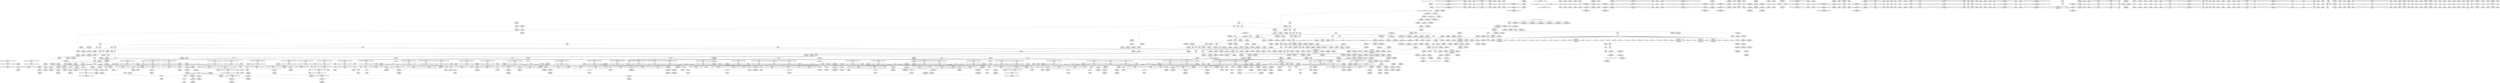 digraph {
	CE0x51df4f0 [shape=record,shape=Mrecord,label="{CE0x51df4f0|task_sid:_tmp3|*SummSource*}"]
	CE0x52bd2a0 [shape=record,shape=Mrecord,label="{CE0x52bd2a0|__preempt_count_sub:_tmp7|./arch/x86/include/asm/preempt.h,78|*SummSink*}"]
	CE0x527e420 [shape=record,shape=Mrecord,label="{CE0x527e420|rcu_lock_release:_tmp1}"]
	CE0x52b1280 [shape=record,shape=Mrecord,label="{CE0x52b1280|_call_void_asm_addl_$1,_%gs:$0_,_*m,ri,*m,_dirflag_,_fpsr_,_flags_(i32*___preempt_count,_i32_%val,_i32*___preempt_count)_#3,_!dbg_!27714,_!srcloc_!27717|./arch/x86/include/asm/preempt.h,72|*SummSink*}"]
	CE0x5217c40 [shape=record,shape=Mrecord,label="{CE0x5217c40|sock_has_perm:_net3|security/selinux/hooks.c,3974|*SummSink*}"]
	CE0x5223bd0 [shape=record,shape=Mrecord,label="{CE0x5223bd0|GLOBAL:___llvm_gcov_ctr327|Global_var:__llvm_gcov_ctr327|*SummSource*}"]
	CE0x5228ec0 [shape=record,shape=Mrecord,label="{CE0x5228ec0|GLOBAL:_rcu_read_lock.__warned|Global_var:rcu_read_lock.__warned}"]
	CE0x5254a00 [shape=record,shape=Mrecord,label="{CE0x5254a00|__preempt_count_add:_tmp5|./arch/x86/include/asm/preempt.h,72|*SummSource*}"]
	CE0x51942e0 [shape=record,shape=Mrecord,label="{CE0x51942e0|i64_1|*Constant*}"]
	CE0x5244010 [shape=record,shape=Mrecord,label="{CE0x5244010|GLOBAL:___rcu_read_unlock|*Constant*|*SummSource*}"]
	CE0x51dfd10 [shape=record,shape=Mrecord,label="{CE0x51dfd10|rcu_read_lock:_entry|*SummSource*}"]
	CE0x51d9350 [shape=record,shape=Mrecord,label="{CE0x51d9350|cred_sid:_sid|security/selinux/hooks.c,197}"]
	CE0x520e050 [shape=record,shape=Mrecord,label="{CE0x520e050|task_sid:_tmp21|security/selinux/hooks.c,208}"]
	CE0x52126f0 [shape=record,shape=Mrecord,label="{CE0x52126f0|cred_sid:_cred|Function::cred_sid&Arg::cred::|*SummSink*}"]
	CE0x5278070 [shape=record,shape=Mrecord,label="{CE0x5278070|rcu_read_unlock:_tobool1|include/linux/rcupdate.h,933|*SummSource*}"]
	CE0x527cfe0 [shape=record,shape=Mrecord,label="{CE0x527cfe0|rcu_read_unlock:_bb}"]
	CE0x5279890 [shape=record,shape=Mrecord,label="{CE0x5279890|rcu_read_unlock:_call|include/linux/rcupdate.h,933}"]
	CE0x519c800 [shape=record,shape=Mrecord,label="{CE0x519c800|sock_has_perm:_net|security/selinux/hooks.c, 3966|*SummSink*}"]
	CE0x52ab4a0 [shape=record,shape=Mrecord,label="{CE0x52ab4a0|i64_ptrtoint_(i8*_blockaddress(_rcu_lock_release,_%__here)_to_i64)|*Constant*|*SummSource*}"]
	CE0x51b4b80 [shape=record,shape=Mrecord,label="{CE0x51b4b80|GLOBAL:_get_current|*Constant*|*SummSink*}"]
	CE0x52bce80 [shape=record,shape=Mrecord,label="{CE0x52bce80|_call_void_mcount()_#3|*SummSink*}"]
	CE0x524f6e0 [shape=record,shape=Mrecord,label="{CE0x524f6e0|rcu_lock_release:_tmp6|*SummSource*}"]
	CE0x52ac130 [shape=record,shape=Mrecord,label="{CE0x52ac130|i64*_getelementptr_inbounds_(_4_x_i64_,_4_x_i64_*___llvm_gcov_ctr135,_i64_0,_i64_0)|*Constant*}"]
	CE0x5278bf0 [shape=record,shape=Mrecord,label="{CE0x5278bf0|rcu_lock_acquire:_bb}"]
	CE0x519dcb0 [shape=record,shape=Mrecord,label="{CE0x519dcb0|selinux_socket_sendmsg:_tmp3}"]
	CE0x5230690 [shape=record,shape=Mrecord,label="{CE0x5230690|task_sid:_tmp11|security/selinux/hooks.c,208|*SummSource*}"]
	CE0x5273290 [shape=record,shape=Mrecord,label="{CE0x5273290|i64*_getelementptr_inbounds_(_4_x_i64_,_4_x_i64_*___llvm_gcov_ctr130,_i64_0,_i64_2)|*Constant*}"]
	CE0x5226410 [shape=record,shape=Mrecord,label="{CE0x5226410|sock_has_perm:_tmp5|security/selinux/hooks.c,3966|*SummSource*}"]
	CE0x518d740 [shape=record,shape=Mrecord,label="{CE0x518d740|32:_%struct.sock*,_:_CRE_8,16_|*MultipleSource*|Function::selinux_socket_sendmsg&Arg::sock::|security/selinux/hooks.c,4215}"]
	CE0x5233450 [shape=record,shape=Mrecord,label="{CE0x5233450|i64*_getelementptr_inbounds_(_13_x_i64_,_13_x_i64_*___llvm_gcov_ctr126,_i64_0,_i64_0)|*Constant*|*SummSink*}"]
	CE0x5207d60 [shape=record,shape=Mrecord,label="{CE0x5207d60|sock_has_perm:_tmp2|*LoadInst*|security/selinux/hooks.c,3964}"]
	CE0x524db20 [shape=record,shape=Mrecord,label="{CE0x524db20|rcu_lock_acquire:_tmp|*SummSource*}"]
	CE0x523afb0 [shape=record,shape=Mrecord,label="{CE0x523afb0|rcu_read_lock:_tmp3|*SummSource*}"]
	CE0x52bf2a0 [shape=record,shape=Mrecord,label="{CE0x52bf2a0|rcu_lock_release:___here|*SummSource*}"]
	CE0x52200e0 [shape=record,shape=Mrecord,label="{CE0x52200e0|task_sid:_task|Function::task_sid&Arg::task::}"]
	CE0x5199bc0 [shape=record,shape=Mrecord,label="{CE0x5199bc0|i64*_getelementptr_inbounds_(_2_x_i64_,_2_x_i64_*___llvm_gcov_ctr98,_i64_0,_i64_0)|*Constant*|*SummSink*}"]
	CE0x523bae0 [shape=record,shape=Mrecord,label="{CE0x523bae0|i64_2|*Constant*}"]
	CE0x5195990 [shape=record,shape=Mrecord,label="{CE0x5195990|i64_1|*Constant*|*SummSource*}"]
	CE0x525a0f0 [shape=record,shape=Mrecord,label="{CE0x525a0f0|_ret_void,_!dbg_!27717|include/linux/rcupdate.h,419}"]
	CE0x526ec60 [shape=record,shape=Mrecord,label="{CE0x526ec60|rcu_read_lock:_tmp17|include/linux/rcupdate.h,882|*SummSource*}"]
	CE0x51b3670 [shape=record,shape=Mrecord,label="{CE0x51b3670|i64*_getelementptr_inbounds_(_6_x_i64_,_6_x_i64_*___llvm_gcov_ctr327,_i64_0,_i64_0)|*Constant*|*SummSink*}"]
	CE0x52296d0 [shape=record,shape=Mrecord,label="{CE0x52296d0|sock_has_perm:_retval.0|*SummSource*}"]
	CE0x523b530 [shape=record,shape=Mrecord,label="{CE0x523b530|rcu_read_unlock:_tmp|*SummSink*}"]
	CE0x52abf20 [shape=record,shape=Mrecord,label="{CE0x52abf20|i64*_getelementptr_inbounds_(_4_x_i64_,_4_x_i64_*___llvm_gcov_ctr135,_i64_0,_i64_0)|*Constant*|*SummSink*}"]
	CE0x51ad7a0 [shape=record,shape=Mrecord,label="{CE0x51ad7a0|32:_%struct.sock*,_:_CRE_24,32_|*MultipleSource*|Function::selinux_socket_sendmsg&Arg::sock::|security/selinux/hooks.c,4215}"]
	CE0x52df6c0 [shape=record,shape=Mrecord,label="{CE0x52df6c0|__preempt_count_add:_tmp4|./arch/x86/include/asm/preempt.h,72|*SummSink*}"]
	CE0x527efa0 [shape=record,shape=Mrecord,label="{CE0x527efa0|rcu_read_unlock:_tmp10|include/linux/rcupdate.h,933}"]
	CE0x5251790 [shape=record,shape=Mrecord,label="{CE0x5251790|i64*_getelementptr_inbounds_(_4_x_i64_,_4_x_i64_*___llvm_gcov_ctr134,_i64_0,_i64_0)|*Constant*}"]
	CE0x52420e0 [shape=record,shape=Mrecord,label="{CE0x52420e0|rcu_read_unlock:_tmp22|include/linux/rcupdate.h,935|*SummSource*}"]
	CE0x51c4150 [shape=record,shape=Mrecord,label="{CE0x51c4150|i32_22|*Constant*|*SummSource*}"]
	CE0x51aeeb0 [shape=record,shape=Mrecord,label="{CE0x51aeeb0|COLLAPSED:_GCMRE___llvm_gcov_ctr327_internal_global_6_x_i64_zeroinitializer:_elem_0:default:}"]
	CE0x5222490 [shape=record,shape=Mrecord,label="{CE0x5222490|16:_i32,_24:_i16,_:_CRE_24,26_|*MultipleSource*|*LoadInst*|security/selinux/hooks.c,3964|security/selinux/hooks.c,3964|security/selinux/hooks.c,3969}"]
	CE0x52c4280 [shape=record,shape=Mrecord,label="{CE0x52c4280|void_(i32*,_i32,_i32*)*_asm_addl_$1,_%gs:$0_,_*m,ri,*m,_dirflag_,_fpsr_,_flags_|*SummSink*}"]
	CE0x51f17f0 [shape=record,shape=Mrecord,label="{CE0x51f17f0|rcu_read_lock:_tmp14|include/linux/rcupdate.h,882|*SummSink*}"]
	CE0x52bda20 [shape=record,shape=Mrecord,label="{CE0x52bda20|i64*_getelementptr_inbounds_(_4_x_i64_,_4_x_i64_*___llvm_gcov_ctr135,_i64_0,_i64_1)|*Constant*|*SummSink*}"]
	CE0x523d770 [shape=record,shape=Mrecord,label="{CE0x523d770|COLLAPSED:_GCMRE___llvm_gcov_ctr131_internal_global_2_x_i64_zeroinitializer:_elem_0:default:}"]
	CE0x52c33a0 [shape=record,shape=Mrecord,label="{CE0x52c33a0|i64*_getelementptr_inbounds_(_4_x_i64_,_4_x_i64_*___llvm_gcov_ctr130,_i64_0,_i64_3)|*Constant*|*SummSink*}"]
	CE0x523d7e0 [shape=record,shape=Mrecord,label="{CE0x523d7e0|cred_sid:_tmp|*SummSource*}"]
	CE0x51b1c70 [shape=record,shape=Mrecord,label="{CE0x51b1c70|COLLAPSED:_GCMRE___llvm_gcov_ctr98_internal_global_2_x_i64_zeroinitializer:_elem_0:default:}"]
	CE0x52c7cf0 [shape=record,shape=Mrecord,label="{CE0x52c7cf0|i64*_getelementptr_inbounds_(_4_x_i64_,_4_x_i64_*___llvm_gcov_ctr134,_i64_0,_i64_2)|*Constant*}"]
	CE0x5285b60 [shape=record,shape=Mrecord,label="{CE0x5285b60|i64*_getelementptr_inbounds_(_11_x_i64_,_11_x_i64_*___llvm_gcov_ctr132,_i64_0,_i64_9)|*Constant*}"]
	CE0x52c19c0 [shape=record,shape=Mrecord,label="{CE0x52c19c0|__rcu_read_lock:_do.body|*SummSink*}"]
	CE0x51b6370 [shape=record,shape=Mrecord,label="{CE0x51b6370|task_sid:_tmp|*SummSource*}"]
	CE0x52ab210 [shape=record,shape=Mrecord,label="{CE0x52ab210|i32_1|*Constant*}"]
	CE0x525afa0 [shape=record,shape=Mrecord,label="{CE0x525afa0|__rcu_read_lock:_tmp|*SummSink*}"]
	CE0x5218e90 [shape=record,shape=Mrecord,label="{CE0x5218e90|avc_has_perm:_ssid|Function::avc_has_perm&Arg::ssid::}"]
	CE0x52300e0 [shape=record,shape=Mrecord,label="{CE0x52300e0|_call_void_mcount()_#3|*SummSource*}"]
	CE0x5225b70 [shape=record,shape=Mrecord,label="{CE0x5225b70|sock_has_perm:_tmp3|security/selinux/hooks.c,3964}"]
	CE0x527ceb0 [shape=record,shape=Mrecord,label="{CE0x527ceb0|rcu_read_unlock:_do.body|*SummSink*}"]
	CE0x521bab0 [shape=record,shape=Mrecord,label="{CE0x521bab0|rcu_read_lock:_tmp9|include/linux/rcupdate.h,882|*SummSink*}"]
	CE0x52f23e0 [shape=record,shape=Mrecord,label="{CE0x52f23e0|__preempt_count_sub:_tmp1|*SummSource*}"]
	CE0x525da30 [shape=record,shape=Mrecord,label="{CE0x525da30|rcu_read_unlock:_tmp3|*SummSink*}"]
	CE0x52c6860 [shape=record,shape=Mrecord,label="{CE0x52c6860|__preempt_count_sub:_tmp5|./arch/x86/include/asm/preempt.h,77}"]
	CE0x521dc20 [shape=record,shape=Mrecord,label="{CE0x521dc20|8:_%struct.sock*,_:_SCME_33,34_}"]
	CE0x51930c0 [shape=record,shape=Mrecord,label="{CE0x51930c0|selinux_socket_sendmsg:_bb}"]
	CE0x527cdc0 [shape=record,shape=Mrecord,label="{CE0x527cdc0|rcu_read_unlock:_do.body|*SummSource*}"]
	CE0x51de310 [shape=record,shape=Mrecord,label="{CE0x51de310|COLLAPSED:_GCMRE_current_task_external_global_%struct.task_struct*:_elem_0:default:}"]
	CE0x525cc50 [shape=record,shape=Mrecord,label="{CE0x525cc50|rcu_lock_acquire:_tmp2}"]
	CE0x5268d10 [shape=record,shape=Mrecord,label="{CE0x5268d10|rcu_read_lock:_call3|include/linux/rcupdate.h,882}"]
	CE0x51b9050 [shape=record,shape=Mrecord,label="{CE0x51b9050|task_sid:_do.end6|*SummSink*}"]
	CE0x52be2a0 [shape=record,shape=Mrecord,label="{CE0x52be2a0|__rcu_read_unlock:_tmp|*SummSink*}"]
	CE0x523e290 [shape=record,shape=Mrecord,label="{CE0x523e290|GLOBAL:___llvm_gcov_ctr126|Global_var:__llvm_gcov_ctr126|*SummSink*}"]
	CE0x52791f0 [shape=record,shape=Mrecord,label="{CE0x52791f0|rcu_read_unlock:_tmp}"]
	CE0x5212fc0 [shape=record,shape=Mrecord,label="{CE0x5212fc0|_call_void_rcu_read_unlock()_#10,_!dbg_!27748|security/selinux/hooks.c,209|*SummSource*}"]
	CE0x520a420 [shape=record,shape=Mrecord,label="{CE0x520a420|task_sid:_tmp18|security/selinux/hooks.c,208}"]
	CE0x51c61a0 [shape=record,shape=Mrecord,label="{CE0x51c61a0|avc_has_perm:_tclass|Function::avc_has_perm&Arg::tclass::|*SummSink*}"]
	CE0x52508c0 [shape=record,shape=Mrecord,label="{CE0x52508c0|i64*_getelementptr_inbounds_(_4_x_i64_,_4_x_i64_*___llvm_gcov_ctr129,_i64_0,_i64_3)|*Constant*|*SummSink*}"]
	CE0x52be310 [shape=record,shape=Mrecord,label="{CE0x52be310|__rcu_read_lock:_do.end|*SummSource*}"]
	CE0x524f500 [shape=record,shape=Mrecord,label="{CE0x524f500|i64*_getelementptr_inbounds_(_4_x_i64_,_4_x_i64_*___llvm_gcov_ctr133,_i64_0,_i64_3)|*Constant*|*SummSink*}"]
	CE0x52180d0 [shape=record,shape=Mrecord,label="{CE0x52180d0|sock_has_perm:_tmp15|security/selinux/hooks.c,3974|*SummSink*}"]
	CE0x5222850 [shape=record,shape=Mrecord,label="{CE0x5222850|sock_has_perm:_tmp6|security/selinux/hooks.c,3969|*SummSource*}"]
	CE0x5230fb0 [shape=record,shape=Mrecord,label="{CE0x5230fb0|_ret_void,_!dbg_!27717|include/linux/rcupdate.h,240}"]
	CE0x521b0c0 [shape=record,shape=Mrecord,label="{CE0x521b0c0|i64_4|*Constant*}"]
	CE0x5269660 [shape=record,shape=Mrecord,label="{CE0x5269660|_call_void_lockdep_rcu_suspicious(i8*_getelementptr_inbounds_(_25_x_i8_,_25_x_i8_*_.str45,_i32_0,_i32_0),_i32_934,_i8*_getelementptr_inbounds_(_44_x_i8_,_44_x_i8_*_.str47,_i32_0,_i32_0))_#10,_!dbg_!27726|include/linux/rcupdate.h,933}"]
	CE0x51b2700 [shape=record,shape=Mrecord,label="{CE0x51b2700|sock_has_perm:_sk_security|security/selinux/hooks.c,3964|*SummSource*}"]
	CE0x525c7b0 [shape=record,shape=Mrecord,label="{CE0x525c7b0|rcu_read_unlock:_tmp1}"]
	CE0x520cd70 [shape=record,shape=Mrecord,label="{CE0x520cd70|task_sid:_tmp15|security/selinux/hooks.c,208|*SummSource*}"]
	CE0x5244f40 [shape=record,shape=Mrecord,label="{CE0x5244f40|__rcu_read_lock:_bb}"]
	CE0x524d8d0 [shape=record,shape=Mrecord,label="{CE0x524d8d0|__preempt_count_sub:_val|Function::__preempt_count_sub&Arg::val::|*SummSink*}"]
	CE0x520a9c0 [shape=record,shape=Mrecord,label="{CE0x520a9c0|task_sid:_tmp19|security/selinux/hooks.c,208}"]
	CE0x52792f0 [shape=record,shape=Mrecord,label="{CE0x52792f0|i64*_getelementptr_inbounds_(_4_x_i64_,_4_x_i64_*___llvm_gcov_ctr130,_i64_0,_i64_1)|*Constant*|*SummSink*}"]
	CE0x523b100 [shape=record,shape=Mrecord,label="{CE0x523b100|rcu_read_lock:_tmp3|*SummSink*}"]
	CE0x51c5f00 [shape=record,shape=Mrecord,label="{CE0x51c5f00|avc_has_perm:_tclass|Function::avc_has_perm&Arg::tclass::}"]
	CE0x51e0120 [shape=record,shape=Mrecord,label="{CE0x51e0120|rcu_read_lock:_tmp1}"]
	CE0x523a440 [shape=record,shape=Mrecord,label="{CE0x523a440|i64_3|*Constant*|*SummSource*}"]
	CE0x51b3020 [shape=record,shape=Mrecord,label="{CE0x51b3020|sock_has_perm:_ad|security/selinux/hooks.c, 3965|*SummSource*}"]
	CE0x522ab10 [shape=record,shape=Mrecord,label="{CE0x522ab10|sock_has_perm:_tmp20|security/selinux/hooks.c,3977}"]
	CE0x51e5750 [shape=record,shape=Mrecord,label="{CE0x51e5750|rcu_read_lock:_tmp11|include/linux/rcupdate.h,882|*SummSink*}"]
	CE0x52f16f0 [shape=record,shape=Mrecord,label="{CE0x52f16f0|_call_void_mcount()_#3|*SummSource*}"]
	CE0x52236e0 [shape=record,shape=Mrecord,label="{CE0x52236e0|i64_2|*Constant*|*SummSink*}"]
	CE0x52512d0 [shape=record,shape=Mrecord,label="{CE0x52512d0|i64*_getelementptr_inbounds_(_4_x_i64_,_4_x_i64_*___llvm_gcov_ctr133,_i64_0,_i64_0)|*Constant*|*SummSource*}"]
	CE0x51d9cf0 [shape=record,shape=Mrecord,label="{CE0x51d9cf0|get_current:_tmp1|*SummSink*}"]
	CE0x52f2710 [shape=record,shape=Mrecord,label="{CE0x52f2710|__preempt_count_sub:_tmp|*SummSource*}"]
	CE0x527c000 [shape=record,shape=Mrecord,label="{CE0x527c000|rcu_read_unlock:_land.lhs.true|*SummSink*}"]
	CE0x527b8f0 [shape=record,shape=Mrecord,label="{CE0x527b8f0|rcu_read_unlock:_tmp4|include/linux/rcupdate.h,933}"]
	CE0x520b4e0 [shape=record,shape=Mrecord,label="{CE0x520b4e0|_call_void_lockdep_rcu_suspicious(i8*_getelementptr_inbounds_(_25_x_i8_,_25_x_i8_*_.str3,_i32_0,_i32_0),_i32_208,_i8*_getelementptr_inbounds_(_41_x_i8_,_41_x_i8_*_.str44,_i32_0,_i32_0))_#10,_!dbg_!27732|security/selinux/hooks.c,208}"]
	CE0x5223a50 [shape=record,shape=Mrecord,label="{CE0x5223a50|GLOBAL:___llvm_gcov_ctr327|Global_var:__llvm_gcov_ctr327}"]
	CE0x5192800 [shape=record,shape=Mrecord,label="{CE0x5192800|i32_0|*Constant*|*SummSource*}"]
	CE0x5243b70 [shape=record,shape=Mrecord,label="{CE0x5243b70|_call_void___rcu_read_unlock()_#10,_!dbg_!27734|include/linux/rcupdate.h,937|*SummSource*}"]
	CE0x524fc70 [shape=record,shape=Mrecord,label="{CE0x524fc70|rcu_lock_release:_tmp7|*SummSource*}"]
	CE0x5241710 [shape=record,shape=Mrecord,label="{CE0x5241710|i64_7|*Constant*|*SummSource*}"]
	CE0x52820f0 [shape=record,shape=Mrecord,label="{CE0x52820f0|_call_void___preempt_count_add(i32_1)_#10,_!dbg_!27711|include/linux/rcupdate.h,239|*SummSource*}"]
	CE0x5212920 [shape=record,shape=Mrecord,label="{CE0x5212920|_ret_i32_%tmp6,_!dbg_!27716|security/selinux/hooks.c,197}"]
	CE0x523d150 [shape=record,shape=Mrecord,label="{CE0x523d150|GLOBAL:___llvm_gcov_ctr127|Global_var:__llvm_gcov_ctr127}"]
	CE0x5212a80 [shape=record,shape=Mrecord,label="{CE0x5212a80|_ret_i32_%tmp6,_!dbg_!27716|security/selinux/hooks.c,197|*SummSource*}"]
	CE0x51b7e50 [shape=record,shape=Mrecord,label="{CE0x51b7e50|selinux_socket_sendmsg:_tmp4|*LoadInst*|security/selinux/hooks.c,4215}"]
	CE0x51b9170 [shape=record,shape=Mrecord,label="{CE0x51b9170|task_sid:_do.body}"]
	CE0x5276fb0 [shape=record,shape=Mrecord,label="{CE0x5276fb0|rcu_lock_acquire:_tmp4|include/linux/rcupdate.h,418|*SummSink*}"]
	CE0x5252370 [shape=record,shape=Mrecord,label="{CE0x5252370|i64*_getelementptr_inbounds_(_4_x_i64_,_4_x_i64_*___llvm_gcov_ctr129,_i64_0,_i64_2)|*Constant*}"]
	CE0x523b300 [shape=record,shape=Mrecord,label="{CE0x523b300|COLLAPSED:_GCMRE___llvm_gcov_ctr132_internal_global_11_x_i64_zeroinitializer:_elem_0:default:}"]
	CE0x52093d0 [shape=record,shape=Mrecord,label="{CE0x52093d0|i64*_getelementptr_inbounds_(_13_x_i64_,_13_x_i64_*___llvm_gcov_ctr126,_i64_0,_i64_9)|*Constant*}"]
	CE0x51d82a0 [shape=record,shape=Mrecord,label="{CE0x51d82a0|i32_77|*Constant*|*SummSource*}"]
	CE0x523fa80 [shape=record,shape=Mrecord,label="{CE0x523fa80|task_sid:_tmp10|security/selinux/hooks.c,208|*SummSource*}"]
	CE0x527dfa0 [shape=record,shape=Mrecord,label="{CE0x527dfa0|rcu_read_unlock:_tmp9|include/linux/rcupdate.h,933|*SummSource*}"]
	CE0x5212620 [shape=record,shape=Mrecord,label="{CE0x5212620|cred_sid:_cred|Function::cred_sid&Arg::cred::|*SummSource*}"]
	CE0x527db80 [shape=record,shape=Mrecord,label="{CE0x527db80|__rcu_read_lock:_tmp5|include/linux/rcupdate.h,239}"]
	CE0x5274830 [shape=record,shape=Mrecord,label="{CE0x5274830|i64*_getelementptr_inbounds_(_4_x_i64_,_4_x_i64_*___llvm_gcov_ctr128,_i64_0,_i64_3)|*Constant*|*SummSink*}"]
	CE0x5212d10 [shape=record,shape=Mrecord,label="{CE0x5212d10|GLOBAL:_rcu_read_unlock|*Constant*}"]
	CE0x5209440 [shape=record,shape=Mrecord,label="{CE0x5209440|i64*_getelementptr_inbounds_(_13_x_i64_,_13_x_i64_*___llvm_gcov_ctr126,_i64_0,_i64_9)|*Constant*|*SummSource*}"]
	CE0x52718a0 [shape=record,shape=Mrecord,label="{CE0x52718a0|rcu_read_lock:_tmp22|include/linux/rcupdate.h,884}"]
	CE0x63b1020 [shape=record,shape=Mrecord,label="{CE0x63b1020|selinux_socket_sendmsg:_tmp4|*LoadInst*|security/selinux/hooks.c,4215|*SummSink*}"]
	CE0x51e04c0 [shape=record,shape=Mrecord,label="{CE0x51e04c0|_call_void_mcount()_#3}"]
	CE0x5243410 [shape=record,shape=Mrecord,label="{CE0x5243410|rcu_lock_release:_map|Function::rcu_lock_release&Arg::map::|*SummSource*}"]
	CE0x523e3d0 [shape=record,shape=Mrecord,label="{CE0x523e3d0|task_sid:_tmp8|security/selinux/hooks.c,208}"]
	CE0x5268e40 [shape=record,shape=Mrecord,label="{CE0x5268e40|rcu_read_lock:_call3|include/linux/rcupdate.h,882|*SummSource*}"]
	CE0x527d8b0 [shape=record,shape=Mrecord,label="{CE0x527d8b0|rcu_lock_acquire:_indirectgoto}"]
	CE0x51aee40 [shape=record,shape=Mrecord,label="{CE0x51aee40|sock_has_perm:_tmp}"]
	CE0x520f340 [shape=record,shape=Mrecord,label="{CE0x520f340|task_sid:_tmp23|security/selinux/hooks.c,208|*SummSink*}"]
	CE0x51b36e0 [shape=record,shape=Mrecord,label="{CE0x51b36e0|sock_has_perm:_if.then|*SummSource*}"]
	CE0x51b23f0 [shape=record,shape=Mrecord,label="{CE0x51b23f0|rcu_read_unlock:_tmp1|*SummSink*}"]
	CE0x52a9d10 [shape=record,shape=Mrecord,label="{CE0x52a9d10|__rcu_read_unlock:_tmp6|include/linux/rcupdate.h,245}"]
	CE0x521d5e0 [shape=record,shape=Mrecord,label="{CE0x521d5e0|8:_%struct.sock*,_:_SCME_27,28_}"]
	CE0x51d3ac0 [shape=record,shape=Mrecord,label="{CE0x51d3ac0|get_current:_tmp4|./arch/x86/include/asm/current.h,14|*SummSink*}"]
	CE0x52aa8c0 [shape=record,shape=Mrecord,label="{CE0x52aa8c0|rcu_lock_release:_tmp5|include/linux/rcupdate.h,423|*SummSink*}"]
	CE0x521a050 [shape=record,shape=Mrecord,label="{CE0x521a050|sock_has_perm:_tmp17|security/selinux/hooks.c,3976|*SummSource*}"]
	CE0x52753a0 [shape=record,shape=Mrecord,label="{CE0x52753a0|rcu_read_unlock:_tmp2|*SummSink*}"]
	CE0x5259ce0 [shape=record,shape=Mrecord,label="{CE0x5259ce0|rcu_read_unlock:_tmp5|include/linux/rcupdate.h,933|*SummSink*}"]
	CE0x52c0c10 [shape=record,shape=Mrecord,label="{CE0x52c0c10|i64*_getelementptr_inbounds_(_4_x_i64_,_4_x_i64_*___llvm_gcov_ctr128,_i64_0,_i64_0)|*Constant*}"]
	CE0x52082b0 [shape=record,shape=Mrecord,label="{CE0x52082b0|GLOBAL:_lockdep_rcu_suspicious|*Constant*|*SummSource*}"]
	CE0x51d93e0 [shape=record,shape=Mrecord,label="{CE0x51d93e0|cred_sid:_sid|security/selinux/hooks.c,197|*SummSource*}"]
	CE0x527c350 [shape=record,shape=Mrecord,label="{CE0x527c350|_call_void_asm_sideeffect_,_memory_,_dirflag_,_fpsr_,_flags_()_#3,_!dbg_!27711,_!srcloc_!27714|include/linux/rcupdate.h,244|*SummSource*}"]
	CE0x51b6500 [shape=record,shape=Mrecord,label="{CE0x51b6500|sock_has_perm:_tmp8|security/selinux/hooks.c,3969|*SummSink*}"]
	CE0x51aca00 [shape=record,shape=Mrecord,label="{CE0x51aca00|8:_%struct.sock*,_:_SCME_16,18_|*MultipleSource*|security/selinux/hooks.c, 3966|security/selinux/hooks.c,3966|security/selinux/hooks.c,3966}"]
	CE0x51d4c00 [shape=record,shape=Mrecord,label="{CE0x51d4c00|GLOBAL:_current_task|Global_var:current_task}"]
	CE0x521f180 [shape=record,shape=Mrecord,label="{CE0x521f180|8:_%struct.sock*,_:_SCME_51,52_}"]
	CE0x520e2d0 [shape=record,shape=Mrecord,label="{CE0x520e2d0|task_sid:_tmp21|security/selinux/hooks.c,208|*SummSink*}"]
	CE0x52df130 [shape=record,shape=Mrecord,label="{CE0x52df130|__rcu_read_unlock:_do.end|*SummSource*}"]
	CE0x521e340 [shape=record,shape=Mrecord,label="{CE0x521e340|8:_%struct.sock*,_:_SCME_39,40_}"]
	CE0x52c9c20 [shape=record,shape=Mrecord,label="{CE0x52c9c20|__preempt_count_sub:_do.end|*SummSink*}"]
	CE0x51accb0 [shape=record,shape=Mrecord,label="{CE0x51accb0|get_current:_tmp4|./arch/x86/include/asm/current.h,14|*SummSource*}"]
	CE0x5272b30 [shape=record,shape=Mrecord,label="{CE0x5272b30|rcu_read_unlock:_tmp14|include/linux/rcupdate.h,933|*SummSink*}"]
	CE0x5243070 [shape=record,shape=Mrecord,label="{CE0x5243070|_ret_void,_!dbg_!27717|include/linux/rcupdate.h,424|*SummSink*}"]
	CE0x52340d0 [shape=record,shape=Mrecord,label="{CE0x52340d0|rcu_lock_acquire:_entry}"]
	CE0x5250750 [shape=record,shape=Mrecord,label="{CE0x5250750|i64*_getelementptr_inbounds_(_4_x_i64_,_4_x_i64_*___llvm_gcov_ctr129,_i64_0,_i64_3)|*Constant*|*SummSource*}"]
	CE0x51dc930 [shape=record,shape=Mrecord,label="{CE0x51dc930|GLOBAL:_rcu_lock_map|Global_var:rcu_lock_map}"]
	CE0x525a420 [shape=record,shape=Mrecord,label="{CE0x525a420|rcu_read_lock:_call|include/linux/rcupdate.h,882|*SummSink*}"]
	CE0x525fdf0 [shape=record,shape=Mrecord,label="{CE0x525fdf0|GLOBAL:___llvm_gcov_ctr127|Global_var:__llvm_gcov_ctr127|*SummSink*}"]
	CE0x52424b0 [shape=record,shape=Mrecord,label="{CE0x52424b0|GLOBAL:_rcu_lock_release|*Constant*}"]
	CE0x52c3b30 [shape=record,shape=Mrecord,label="{CE0x52c3b30|rcu_lock_acquire:_tmp7|*SummSource*}"]
	CE0x51b2ba0 [shape=record,shape=Mrecord,label="{CE0x51b2ba0|task_sid:_tmp7|security/selinux/hooks.c,208|*SummSink*}"]
	CE0x52bf720 [shape=record,shape=Mrecord,label="{CE0x52bf720|rcu_lock_release:_tmp2|*SummSink*}"]
	CE0x51dfaf0 [shape=record,shape=Mrecord,label="{CE0x51dfaf0|_ret_void,_!dbg_!27717|include/linux/rcupdate.h,240|*SummSink*}"]
	CE0x5237f50 [shape=record,shape=Mrecord,label="{CE0x5237f50|GLOBAL:_task_sid.__warned|Global_var:task_sid.__warned|*SummSource*}"]
	CE0x5210a10 [shape=record,shape=Mrecord,label="{CE0x5210a10|i64*_getelementptr_inbounds_(_13_x_i64_,_13_x_i64_*___llvm_gcov_ctr126,_i64_0,_i64_12)|*Constant*}"]
	CE0x5270b30 [shape=record,shape=Mrecord,label="{CE0x5270b30|rcu_read_lock:_tmp20|include/linux/rcupdate.h,882|*SummSink*}"]
	CE0x5238a30 [shape=record,shape=Mrecord,label="{CE0x5238a30|_call_void_mcount()_#3|*SummSink*}"]
	CE0x5280fc0 [shape=record,shape=Mrecord,label="{CE0x5280fc0|rcu_read_unlock:_tmp7|include/linux/rcupdate.h,933|*SummSource*}"]
	CE0x52ca260 [shape=record,shape=Mrecord,label="{CE0x52ca260|_ret_void,_!dbg_!27720|./arch/x86/include/asm/preempt.h,78}"]
	CE0x5253a10 [shape=record,shape=Mrecord,label="{CE0x5253a10|__preempt_count_sub:_sub|./arch/x86/include/asm/preempt.h,77|*SummSink*}"]
	CE0x5241350 [shape=record,shape=Mrecord,label="{CE0x5241350|task_sid:_tobool4|security/selinux/hooks.c,208|*SummSink*}"]
	CE0x5251230 [shape=record,shape=Mrecord,label="{CE0x5251230|i64*_getelementptr_inbounds_(_4_x_i64_,_4_x_i64_*___llvm_gcov_ctr133,_i64_0,_i64_0)|*Constant*}"]
	CE0x519a1f0 [shape=record,shape=Mrecord,label="{CE0x519a1f0|cred_sid:_security|security/selinux/hooks.c,196|*SummSink*}"]
	CE0x525d410 [shape=record,shape=Mrecord,label="{CE0x525d410|rcu_read_lock:_tmp5|include/linux/rcupdate.h,882}"]
	CE0x5211a10 [shape=record,shape=Mrecord,label="{CE0x5211a10|task_sid:_call7|security/selinux/hooks.c,208|*SummSource*}"]
	CE0x526ca80 [shape=record,shape=Mrecord,label="{CE0x526ca80|i8*_getelementptr_inbounds_(_25_x_i8_,_25_x_i8_*_.str45,_i32_0,_i32_0)|*Constant*}"]
	CE0x520d6c0 [shape=record,shape=Mrecord,label="{CE0x520d6c0|task_sid:_tmp17|security/selinux/hooks.c,208|*SummSource*}"]
	CE0x51d70b0 [shape=record,shape=Mrecord,label="{CE0x51d70b0|rcu_read_unlock:_tmp8|include/linux/rcupdate.h,933|*SummSource*}"]
	CE0x520d3b0 [shape=record,shape=Mrecord,label="{CE0x520d3b0|task_sid:_tmp16|security/selinux/hooks.c,208|*SummSink*}"]
	CE0x5273b60 [shape=record,shape=Mrecord,label="{CE0x5273b60|rcu_read_unlock:_tmp13|include/linux/rcupdate.h,933}"]
	CE0x525ccc0 [shape=record,shape=Mrecord,label="{CE0x525ccc0|rcu_lock_acquire:_tmp2|*SummSource*}"]
	CE0x52729c0 [shape=record,shape=Mrecord,label="{CE0x52729c0|rcu_read_unlock:_tmp14|include/linux/rcupdate.h,933|*SummSource*}"]
	CE0x5241910 [shape=record,shape=Mrecord,label="{CE0x5241910|rcu_read_unlock:_tmp21|include/linux/rcupdate.h,935|*SummSink*}"]
	CE0x520c490 [shape=record,shape=Mrecord,label="{CE0x520c490|i64_6|*Constant*}"]
	CE0x5276da0 [shape=record,shape=Mrecord,label="{CE0x5276da0|rcu_lock_acquire:_tmp4|include/linux/rcupdate.h,418}"]
	CE0x52c3650 [shape=record,shape=Mrecord,label="{CE0x52c3650|rcu_lock_acquire:_tmp6|*SummSink*}"]
	CE0x52510e0 [shape=record,shape=Mrecord,label="{CE0x52510e0|rcu_lock_release:_bb|*SummSink*}"]
	CE0x5244dd0 [shape=record,shape=Mrecord,label="{CE0x5244dd0|_ret_void,_!dbg_!27717|include/linux/rcupdate.h,245|*SummSource*}"]
	CE0x5269970 [shape=record,shape=Mrecord,label="{CE0x5269970|rcu_read_unlock:_tmp11|include/linux/rcupdate.h,933|*SummSink*}"]
	CE0x525a3b0 [shape=record,shape=Mrecord,label="{CE0x525a3b0|rcu_read_lock:_call|include/linux/rcupdate.h,882|*SummSource*}"]
	CE0x523f5b0 [shape=record,shape=Mrecord,label="{CE0x523f5b0|i64_4|*Constant*|*SummSink*}"]
	CE0x52175d0 [shape=record,shape=Mrecord,label="{CE0x52175d0|sock_has_perm:_u2|security/selinux/hooks.c,3974|*SummSource*}"]
	CE0x525d2d0 [shape=record,shape=Mrecord,label="{CE0x525d2d0|GLOBAL:___llvm_gcov_ctr132|Global_var:__llvm_gcov_ctr132|*SummSink*}"]
	CE0x5213850 [shape=record,shape=Mrecord,label="{CE0x5213850|_ret_void,_!dbg_!27735|include/linux/rcupdate.h,938|*SummSink*}"]
	CE0x5219ad0 [shape=record,shape=Mrecord,label="{CE0x5219ad0|sock_has_perm:_sclass|security/selinux/hooks.c,3976|*SummSource*}"]
	CE0x5214a20 [shape=record,shape=Mrecord,label="{CE0x5214a20|sock_has_perm:_tmp11|security/selinux/hooks.c,3970}"]
	CE0x523c4a0 [shape=record,shape=Mrecord,label="{CE0x523c4a0|task_sid:_do.end|*SummSource*}"]
	CE0x5276690 [shape=record,shape=Mrecord,label="{CE0x5276690|rcu_read_unlock:_tmp4|include/linux/rcupdate.h,933|*SummSink*}"]
	CE0x520b130 [shape=record,shape=Mrecord,label="{CE0x520b130|i8_1|*Constant*|*SummSink*}"]
	CE0x51f2700 [shape=record,shape=Mrecord,label="{CE0x51f2700|task_sid:_tmp4|*LoadInst*|security/selinux/hooks.c,208|*SummSource*}"]
	CE0x52c7de0 [shape=record,shape=Mrecord,label="{CE0x52c7de0|__rcu_read_unlock:_tmp3}"]
	CE0x5218da0 [shape=record,shape=Mrecord,label="{CE0x5218da0|avc_has_perm:_entry|*SummSource*}"]
	CE0x5246640 [shape=record,shape=Mrecord,label="{CE0x5246640|rcu_lock_release:_tmp1|*SummSink*}"]
	CE0x52132e0 [shape=record,shape=Mrecord,label="{CE0x52132e0|GLOBAL:_rcu_read_unlock|*Constant*|*SummSink*}"]
	CE0x525e590 [shape=record,shape=Mrecord,label="{CE0x525e590|rcu_read_lock:_tmp7|include/linux/rcupdate.h,882}"]
	CE0x5240050 [shape=record,shape=Mrecord,label="{CE0x5240050|task_sid:_tmp12|security/selinux/hooks.c,208}"]
	CE0x5272420 [shape=record,shape=Mrecord,label="{CE0x5272420|cred_sid:_bb|*SummSink*}"]
	CE0x51e0010 [shape=record,shape=Mrecord,label="{CE0x51e0010|i32_0|*Constant*}"]
	CE0x524d860 [shape=record,shape=Mrecord,label="{CE0x524d860|__preempt_count_sub:_entry}"]
	CE0x5276090 [shape=record,shape=Mrecord,label="{CE0x5276090|__rcu_read_lock:_tmp2|*SummSink*}"]
	CE0x524dc90 [shape=record,shape=Mrecord,label="{CE0x524dc90|__rcu_read_lock:_tmp1|*SummSink*}"]
	CE0x5209c50 [shape=record,shape=Mrecord,label="{CE0x5209c50|task_sid:_tmp20|security/selinux/hooks.c,208|*SummSource*}"]
	CE0x51c5bd0 [shape=record,shape=Mrecord,label="{CE0x51c5bd0|get_current:_tmp1}"]
	CE0x52b1100 [shape=record,shape=Mrecord,label="{CE0x52b1100|_call_void_asm_addl_$1,_%gs:$0_,_*m,ri,*m,_dirflag_,_fpsr_,_flags_(i32*___preempt_count,_i32_%val,_i32*___preempt_count)_#3,_!dbg_!27714,_!srcloc_!27717|./arch/x86/include/asm/preempt.h,72|*SummSource*}"]
	CE0x5230530 [shape=record,shape=Mrecord,label="{CE0x5230530|task_sid:_tmp11|security/selinux/hooks.c,208}"]
	CE0x52b3880 [shape=record,shape=Mrecord,label="{CE0x52b3880|__preempt_count_add:_do.body|*SummSource*}"]
	CE0x52386c0 [shape=record,shape=Mrecord,label="{CE0x52386c0|GLOBAL:___rcu_read_lock|*Constant*|*SummSource*}"]
	CE0x524fbb0 [shape=record,shape=Mrecord,label="{CE0x524fbb0|rcu_lock_release:_tmp7}"]
	CE0x52c3fa0 [shape=record,shape=Mrecord,label="{CE0x52c3fa0|i64*_getelementptr_inbounds_(_4_x_i64_,_4_x_i64_*___llvm_gcov_ctr133,_i64_0,_i64_2)|*Constant*|*SummSink*}"]
	CE0x52ca370 [shape=record,shape=Mrecord,label="{CE0x52ca370|__preempt_count_sub:_val|Function::__preempt_count_sub&Arg::val::}"]
	CE0x521be10 [shape=record,shape=Mrecord,label="{CE0x521be10|avc_has_perm:_ssid|Function::avc_has_perm&Arg::ssid::|*SummSink*}"]
	CE0x52ca620 [shape=record,shape=Mrecord,label="{CE0x52ca620|__rcu_read_unlock:_tmp4|include/linux/rcupdate.h,244|*SummSink*}"]
	CE0x5208f30 [shape=record,shape=Mrecord,label="{CE0x5208f30|i8*_getelementptr_inbounds_(_41_x_i8_,_41_x_i8_*_.str44,_i32_0,_i32_0)|*Constant*|*SummSink*}"]
	CE0x5229b20 [shape=record,shape=Mrecord,label="{CE0x5229b20|i64*_getelementptr_inbounds_(_6_x_i64_,_6_x_i64_*___llvm_gcov_ctr327,_i64_0,_i64_5)|*Constant*}"]
	CE0x526d180 [shape=record,shape=Mrecord,label="{CE0x526d180|GLOBAL:_lockdep_rcu_suspicious|*Constant*}"]
	CE0x5220220 [shape=record,shape=Mrecord,label="{CE0x5220220|task_sid:_task|Function::task_sid&Arg::task::|*SummSink*}"]
	CE0x526fdf0 [shape=record,shape=Mrecord,label="{CE0x526fdf0|_call_void_lockdep_rcu_suspicious(i8*_getelementptr_inbounds_(_25_x_i8_,_25_x_i8_*_.str45,_i32_0,_i32_0),_i32_883,_i8*_getelementptr_inbounds_(_42_x_i8_,_42_x_i8_*_.str46,_i32_0,_i32_0))_#10,_!dbg_!27728|include/linux/rcupdate.h,882|*SummSink*}"]
	CE0x5198690 [shape=record,shape=Mrecord,label="{CE0x5198690|get_current:_tmp3|*SummSource*}"]
	CE0x5226710 [shape=record,shape=Mrecord,label="{CE0x5226710|i8_0|*Constant*}"]
	CE0x525bb10 [shape=record,shape=Mrecord,label="{CE0x525bb10|rcu_read_lock:_tobool1|include/linux/rcupdate.h,882|*SummSink*}"]
	CE0x5212f30 [shape=record,shape=Mrecord,label="{CE0x5212f30|_call_void_rcu_read_unlock()_#10,_!dbg_!27748|security/selinux/hooks.c,209}"]
	CE0x51e5ac0 [shape=record,shape=Mrecord,label="{CE0x51e5ac0|rcu_read_lock:_tmp12|include/linux/rcupdate.h,882|*SummSource*}"]
	CE0x51e0a70 [shape=record,shape=Mrecord,label="{CE0x51e0a70|sock_has_perm:_tmp9|security/selinux/hooks.c,3969}"]
	CE0x51deca0 [shape=record,shape=Mrecord,label="{CE0x51deca0|GLOBAL:_rcu_read_lock|*Constant*|*SummSink*}"]
	CE0x52889d0 [shape=record,shape=Mrecord,label="{CE0x52889d0|i32_934|*Constant*|*SummSource*}"]
	CE0x5245f80 [shape=record,shape=Mrecord,label="{CE0x5245f80|GLOBAL:_lock_acquire|*Constant*}"]
	CE0x52dfb50 [shape=record,shape=Mrecord,label="{CE0x52dfb50|__preempt_count_add:_tmp1}"]
	CE0x5197330 [shape=record,shape=Mrecord,label="{CE0x5197330|cred_sid:_tmp4|*LoadInst*|security/selinux/hooks.c,196}"]
	CE0x5287640 [shape=record,shape=Mrecord,label="{CE0x5287640|rcu_read_unlock:_tmp17|include/linux/rcupdate.h,933|*SummSink*}"]
	CE0x51ddae0 [shape=record,shape=Mrecord,label="{CE0x51ddae0|sock_has_perm:_if.end|*SummSink*}"]
	CE0x52ac780 [shape=record,shape=Mrecord,label="{CE0x52ac780|__preempt_count_sub:_tmp}"]
	CE0x51b59c0 [shape=record,shape=Mrecord,label="{CE0x51b59c0|i64*_getelementptr_inbounds_(_11_x_i64_,_11_x_i64_*___llvm_gcov_ctr132,_i64_0,_i64_1)|*Constant*|*SummSource*}"]
	CE0x5282f30 [shape=record,shape=Mrecord,label="{CE0x5282f30|__preempt_count_sub:_tmp6|./arch/x86/include/asm/preempt.h,78}"]
	CE0x521ff10 [shape=record,shape=Mrecord,label="{CE0x521ff10|task_sid:_entry|*SummSink*}"]
	CE0x5208e00 [shape=record,shape=Mrecord,label="{CE0x5208e00|i8*_getelementptr_inbounds_(_41_x_i8_,_41_x_i8_*_.str44,_i32_0,_i32_0)|*Constant*}"]
	CE0x524ba60 [shape=record,shape=Mrecord,label="{CE0x524ba60|__preempt_count_add:_do.end}"]
	CE0x51947b0 [shape=record,shape=Mrecord,label="{CE0x51947b0|GLOBAL:_get_current|*Constant*|*SummSource*}"]
	CE0x5275a00 [shape=record,shape=Mrecord,label="{CE0x5275a00|rcu_read_unlock:_tmp12|include/linux/rcupdate.h,933|*SummSink*}"]
	CE0x5194ff0 [shape=record,shape=Mrecord,label="{CE0x5194ff0|get_current:_entry|*SummSink*}"]
	CE0x520fec0 [shape=record,shape=Mrecord,label="{CE0x520fec0|task_sid:_tmp25|security/selinux/hooks.c,208}"]
	CE0x51c66a0 [shape=record,shape=Mrecord,label="{CE0x51c66a0|sock_has_perm:_retval.0}"]
	CE0x51d29c0 [shape=record,shape=Mrecord,label="{CE0x51d29c0|sock_has_perm:_sk|Function::sock_has_perm&Arg::sk::|*SummSink*}"]
	CE0x5219830 [shape=record,shape=Mrecord,label="{CE0x5219830|i32_4|*Constant*}"]
	CE0x51b8ea0 [shape=record,shape=Mrecord,label="{CE0x51b8ea0|task_sid:_do.end6}"]
	CE0x5237770 [shape=record,shape=Mrecord,label="{CE0x5237770|rcu_read_lock:_if.then|*SummSource*}"]
	CE0x5215bd0 [shape=record,shape=Mrecord,label="{CE0x5215bd0|__rcu_read_lock:_tmp1}"]
	CE0x51a5250 [shape=record,shape=Mrecord,label="{CE0x51a5250|i32_2|*Constant*|*SummSource*}"]
	CE0x527cc80 [shape=record,shape=Mrecord,label="{CE0x527cc80|_call_void_asm_sideeffect_,_memory_,_dirflag_,_fpsr_,_flags_()_#3,_!dbg_!27714,_!srcloc_!27715|include/linux/rcupdate.h,239|*SummSource*}"]
	CE0x524bad0 [shape=record,shape=Mrecord,label="{CE0x524bad0|__rcu_read_lock:_tmp1|*SummSource*}"]
	CE0x5225fe0 [shape=record,shape=Mrecord,label="{CE0x5225fe0|sock_has_perm:_tmp4|security/selinux/hooks.c,3966}"]
	CE0x5244390 [shape=record,shape=Mrecord,label="{CE0x5244390|__rcu_read_unlock:_entry}"]
	CE0x5287e80 [shape=record,shape=Mrecord,label="{CE0x5287e80|_call_void_lockdep_rcu_suspicious(i8*_getelementptr_inbounds_(_25_x_i8_,_25_x_i8_*_.str45,_i32_0,_i32_0),_i32_934,_i8*_getelementptr_inbounds_(_44_x_i8_,_44_x_i8_*_.str47,_i32_0,_i32_0))_#10,_!dbg_!27726|include/linux/rcupdate.h,933|*SummSource*}"]
	CE0x5194b20 [shape=record,shape=Mrecord,label="{CE0x5194b20|get_current:_entry}"]
	CE0x523c5b0 [shape=record,shape=Mrecord,label="{CE0x523c5b0|task_sid:_do.end|*SummSink*}"]
	CE0x51e1ca0 [shape=record,shape=Mrecord,label="{CE0x51e1ca0|sock_has_perm:_type|security/selinux/hooks.c,3972|*SummSink*}"]
	CE0x52dadf0 [shape=record,shape=Mrecord,label="{CE0x52dadf0|__preempt_count_add:_tmp2|*SummSource*}"]
	CE0x52704c0 [shape=record,shape=Mrecord,label="{CE0x52704c0|rcu_read_lock:_tmp19|include/linux/rcupdate.h,882|*SummSink*}"]
	CE0x5232740 [shape=record,shape=Mrecord,label="{CE0x5232740|cred_sid:_tmp2}"]
	CE0x52defc0 [shape=record,shape=Mrecord,label="{CE0x52defc0|_call_void___preempt_count_sub(i32_1)_#10,_!dbg_!27715|include/linux/rcupdate.h,244}"]
	CE0x525e3e0 [shape=record,shape=Mrecord,label="{CE0x525e3e0|rcu_read_lock:_tmp6|include/linux/rcupdate.h,882|*SummSink*}"]
	CE0x520f8e0 [shape=record,shape=Mrecord,label="{CE0x520f8e0|i64*_getelementptr_inbounds_(_13_x_i64_,_13_x_i64_*___llvm_gcov_ctr126,_i64_0,_i64_11)|*Constant*}"]
	CE0x51acbe0 [shape=record,shape=Mrecord,label="{CE0x51acbe0|get_current:_tmp2|*SummSource*}"]
	CE0x5257790 [shape=record,shape=Mrecord,label="{CE0x5257790|__preempt_count_add:_bb|*SummSource*}"]
	CE0x51aef20 [shape=record,shape=Mrecord,label="{CE0x51aef20|sock_has_perm:_tmp|*SummSource*}"]
	CE0x5254570 [shape=record,shape=Mrecord,label="{CE0x5254570|_call_void_asm_addl_$1,_%gs:$0_,_*m,ri,*m,_dirflag_,_fpsr_,_flags_(i32*___preempt_count,_i32_%sub,_i32*___preempt_count)_#3,_!dbg_!27717,_!srcloc_!27718|./arch/x86/include/asm/preempt.h,77}"]
	CE0x51d8c50 [shape=record,shape=Mrecord,label="{CE0x51d8c50|0:_i8,_:_GCMR_task_sid.__warned_internal_global_i8_0,_section_.data.unlikely_,_align_1:_elem_0:default:}"]
	CE0x526ecd0 [shape=record,shape=Mrecord,label="{CE0x526ecd0|rcu_read_lock:_tmp17|include/linux/rcupdate.h,882|*SummSink*}"]
	CE0x5216580 [shape=record,shape=Mrecord,label="{CE0x5216580|avc_has_perm:_requested|Function::avc_has_perm&Arg::requested::|*SummSink*}"]
	CE0x5260190 [shape=record,shape=Mrecord,label="{CE0x5260190|rcu_read_unlock:_tmp6|include/linux/rcupdate.h,933|*SummSink*}"]
	CE0x5221a60 [shape=record,shape=Mrecord,label="{CE0x5221a60|sock_has_perm:_call|security/selinux/hooks.c,3967|*SummSink*}"]
	CE0x51e20e0 [shape=record,shape=Mrecord,label="{CE0x51e20e0|0:_i8,_8:_%struct.lsm_network_audit*,_24:_%struct.selinux_audit_data*,_:_SCMRE_0,1_|*MultipleSource*|security/selinux/hooks.c, 3965|security/selinux/hooks.c,3972}"]
	CE0x5237ee0 [shape=record,shape=Mrecord,label="{CE0x5237ee0|task_sid:_tmp9|security/selinux/hooks.c,208|*SummSource*}"]
	CE0x5233a50 [shape=record,shape=Mrecord,label="{CE0x5233a50|_call_void_rcu_read_lock()_#10,_!dbg_!27712|security/selinux/hooks.c,207|*SummSource*}"]
	"CONST[source:0(mediator),value:0(static)][purpose:{operation}]"
	CE0x51cbb70 [shape=record,shape=Mrecord,label="{CE0x51cbb70|get_current:_bb}"]
	CE0x523f480 [shape=record,shape=Mrecord,label="{CE0x523f480|i64_4|*Constant*|*SummSource*}"]
	CE0x527caa0 [shape=record,shape=Mrecord,label="{CE0x527caa0|__preempt_count_add:_val|Function::__preempt_count_add&Arg::val::|*SummSource*}"]
	CE0x52f2c60 [shape=record,shape=Mrecord,label="{CE0x52f2c60|__preempt_count_sub:_do.body|*SummSink*}"]
	CE0x5236cb0 [shape=record,shape=Mrecord,label="{CE0x5236cb0|i64*_getelementptr_inbounds_(_4_x_i64_,_4_x_i64_*___llvm_gcov_ctr128,_i64_0,_i64_3)|*Constant*|*SummSource*}"]
	CE0x5285780 [shape=record,shape=Mrecord,label="{CE0x5285780|i8*_getelementptr_inbounds_(_44_x_i8_,_44_x_i8_*_.str47,_i32_0,_i32_0)|*Constant*|*SummSink*}"]
	CE0x526dd80 [shape=record,shape=Mrecord,label="{CE0x526dd80|i8*_getelementptr_inbounds_(_42_x_i8_,_42_x_i8_*_.str46,_i32_0,_i32_0)|*Constant*|*SummSource*}"]
	CE0x5271510 [shape=record,shape=Mrecord,label="{CE0x5271510|rcu_read_lock:_tmp21|include/linux/rcupdate.h,884|*SummSink*}"]
	CE0x52ffbb0 [shape=record,shape=Mrecord,label="{CE0x52ffbb0|i64*_getelementptr_inbounds_(_4_x_i64_,_4_x_i64_*___llvm_gcov_ctr135,_i64_0,_i64_2)|*Constant*|*SummSource*}"]
	CE0x51b9c70 [shape=record,shape=Mrecord,label="{CE0x51b9c70|rcu_lock_acquire:_entry|*SummSource*}"]
	CE0x5272110 [shape=record,shape=Mrecord,label="{CE0x5272110|i64*_getelementptr_inbounds_(_2_x_i64_,_2_x_i64_*___llvm_gcov_ctr131,_i64_0,_i64_0)|*Constant*|*SummSink*}"]
	CE0x525d580 [shape=record,shape=Mrecord,label="{CE0x525d580|rcu_read_lock:_tmp5|include/linux/rcupdate.h,882|*SummSource*}"]
	CE0x52aaab0 [shape=record,shape=Mrecord,label="{CE0x52aaab0|rcu_lock_release:_tmp5|include/linux/rcupdate.h,423}"]
	CE0x52217f0 [shape=record,shape=Mrecord,label="{CE0x52217f0|i32_8|*Constant*|*SummSink*}"]
	CE0x519fda0 [shape=record,shape=Mrecord,label="{CE0x519fda0|i64*_getelementptr_inbounds_(_2_x_i64_,_2_x_i64_*___llvm_gcov_ctr98,_i64_0,_i64_1)|*Constant*|*SummSource*}"]
	CE0x521dfb0 [shape=record,shape=Mrecord,label="{CE0x521dfb0|8:_%struct.sock*,_:_SCME_36,37_}"]
	CE0x52ca890 [shape=record,shape=Mrecord,label="{CE0x52ca890|_call_void_asm_sideeffect_,_memory_,_dirflag_,_fpsr_,_flags_()_#3,_!dbg_!27711,_!srcloc_!27714|include/linux/rcupdate.h,244}"]
	CE0x5245a90 [shape=record,shape=Mrecord,label="{CE0x5245a90|rcu_lock_release:_tmp3}"]
	CE0x52aceb0 [shape=record,shape=Mrecord,label="{CE0x52aceb0|__preempt_count_add:_tmp6|./arch/x86/include/asm/preempt.h,73}"]
	CE0x51d8170 [shape=record,shape=Mrecord,label="{CE0x51d8170|i32_77|*Constant*|*SummSink*}"]
	CE0x5221780 [shape=record,shape=Mrecord,label="{CE0x5221780|i32_8|*Constant*|*SummSource*}"]
	CE0x521edf0 [shape=record,shape=Mrecord,label="{CE0x521edf0|8:_%struct.sock*,_:_SCME_48,49_}"]
	CE0x523bb50 [shape=record,shape=Mrecord,label="{CE0x523bb50|task_sid:_tmp5|security/selinux/hooks.c,208}"]
	CE0x5229040 [shape=record,shape=Mrecord,label="{CE0x5229040|GLOBAL:_rcu_read_lock.__warned|Global_var:rcu_read_lock.__warned|*SummSource*}"]
	CE0x51de000 [shape=record,shape=Mrecord,label="{CE0x51de000|i32_1|*Constant*|*SummSource*}"]
	CE0x52c7b50 [shape=record,shape=Mrecord,label="{CE0x52c7b50|GLOBAL:___preempt_count|Global_var:__preempt_count|*SummSink*}"]
	CE0x52a9a60 [shape=record,shape=Mrecord,label="{CE0x52a9a60|i64*_getelementptr_inbounds_(_4_x_i64_,_4_x_i64_*___llvm_gcov_ctr134,_i64_0,_i64_3)|*Constant*|*SummSink*}"]
	CE0x51b2a90 [shape=record,shape=Mrecord,label="{CE0x51b2a90|task_sid:_tmp6|security/selinux/hooks.c,208|*SummSink*}"]
	CE0x527bbf0 [shape=record,shape=Mrecord,label="{CE0x527bbf0|__preempt_count_add:_entry}"]
	CE0x5270630 [shape=record,shape=Mrecord,label="{CE0x5270630|rcu_read_lock:_tmp21|include/linux/rcupdate.h,884|*SummSource*}"]
	CE0x5258940 [shape=record,shape=Mrecord,label="{CE0x5258940|i64*_getelementptr_inbounds_(_4_x_i64_,_4_x_i64_*___llvm_gcov_ctr129,_i64_0,_i64_1)|*Constant*}"]
	CE0x52696d0 [shape=record,shape=Mrecord,label="{CE0x52696d0|rcu_read_unlock:_tmp11|include/linux/rcupdate.h,933}"]
	CE0x52a9d80 [shape=record,shape=Mrecord,label="{CE0x52a9d80|__rcu_read_unlock:_tmp6|include/linux/rcupdate.h,245|*SummSource*}"]
	CE0x5224360 [shape=record,shape=Mrecord,label="{CE0x5224360|sock_has_perm:_tmp8|security/selinux/hooks.c,3969|*SummSource*}"]
	CE0x5251890 [shape=record,shape=Mrecord,label="{CE0x5251890|__preempt_count_add:_tmp|*SummSource*}"]
	CE0x5273100 [shape=record,shape=Mrecord,label="{CE0x5273100|i64*_getelementptr_inbounds_(_4_x_i64_,_4_x_i64_*___llvm_gcov_ctr128,_i64_0,_i64_0)|*Constant*|*SummSink*}"]
	CE0x520c500 [shape=record,shape=Mrecord,label="{CE0x520c500|i64_6|*Constant*|*SummSource*}"]
	CE0x52aa400 [shape=record,shape=Mrecord,label="{CE0x52aa400|rcu_lock_release:_tmp4|include/linux/rcupdate.h,423|*SummSource*}"]
	CE0x51b1870 [shape=record,shape=Mrecord,label="{CE0x51b1870|selinux_socket_sendmsg:_entry}"]
	CE0x51c6630 [shape=record,shape=Mrecord,label="{CE0x51c6630|avc_has_perm:_requested|Function::avc_has_perm&Arg::requested::|*SummSource*}"]
	CE0x5217950 [shape=record,shape=Mrecord,label="{CE0x5217950|sock_has_perm:_net3|security/selinux/hooks.c,3974}"]
	CE0x52f1b70 [shape=record,shape=Mrecord,label="{CE0x52f1b70|void_(i32*,_i32,_i32*)*_asm_addl_$1,_%gs:$0_,_*m,ri,*m,_dirflag_,_fpsr_,_flags_}"]
	CE0x5234fe0 [shape=record,shape=Mrecord,label="{CE0x5234fe0|task_sid:_call|security/selinux/hooks.c,208|*SummSource*}"]
	CE0x520a490 [shape=record,shape=Mrecord,label="{CE0x520a490|task_sid:_tmp18|security/selinux/hooks.c,208|*SummSource*}"]
	CE0x52c1e30 [shape=record,shape=Mrecord,label="{CE0x52c1e30|__rcu_read_lock:_tmp3|*SummSink*}"]
	CE0x522fdd0 [shape=record,shape=Mrecord,label="{CE0x522fdd0|cred_sid:_tmp3|*SummSink*}"]
	CE0x51a5c40 [shape=record,shape=Mrecord,label="{CE0x51a5c40|16:_i32,_24:_i16,_:_CRE_16,20_|*MultipleSource*|*LoadInst*|security/selinux/hooks.c,3964|security/selinux/hooks.c,3964|security/selinux/hooks.c,3969}"]
	CE0x51b77c0 [shape=record,shape=Mrecord,label="{CE0x51b77c0|_call_void_mcount()_#3|*SummSink*}"]
	CE0x52a9440 [shape=record,shape=Mrecord,label="{CE0x52a9440|__rcu_read_lock:_tmp2|*SummSource*}"]
	CE0x52178e0 [shape=record,shape=Mrecord,label="{CE0x52178e0|sock_has_perm:_sid5|security/selinux/hooks.c,3976|*SummSink*}"]
	CE0x521a1c0 [shape=record,shape=Mrecord,label="{CE0x521a1c0|sock_has_perm:_tmp17|security/selinux/hooks.c,3976|*SummSink*}"]
	CE0x5271110 [shape=record,shape=Mrecord,label="{CE0x5271110|i64*_getelementptr_inbounds_(_11_x_i64_,_11_x_i64_*___llvm_gcov_ctr127,_i64_0,_i64_10)|*Constant*}"]
	CE0x5278f80 [shape=record,shape=Mrecord,label="{CE0x5278f80|i64*_getelementptr_inbounds_(_11_x_i64_,_11_x_i64_*___llvm_gcov_ctr132,_i64_0,_i64_0)|*Constant*}"]
	CE0x5270450 [shape=record,shape=Mrecord,label="{CE0x5270450|rcu_read_lock:_tmp19|include/linux/rcupdate.h,882|*SummSource*}"]
	CE0x524f750 [shape=record,shape=Mrecord,label="{CE0x524f750|rcu_lock_release:_tmp6|*SummSink*}"]
	CE0x5223f10 [shape=record,shape=Mrecord,label="{CE0x5223f10|i64_0|*Constant*}"]
	CE0x52aac20 [shape=record,shape=Mrecord,label="{CE0x52aac20|rcu_lock_release:_tmp5|include/linux/rcupdate.h,423|*SummSource*}"]
	CE0x521e0e0 [shape=record,shape=Mrecord,label="{CE0x521e0e0|8:_%struct.sock*,_:_SCME_37,38_}"]
	CE0x52c4720 [shape=record,shape=Mrecord,label="{CE0x52c4720|i64*_getelementptr_inbounds_(_4_x_i64_,_4_x_i64_*___llvm_gcov_ctr130,_i64_0,_i64_0)|*Constant*}"]
	CE0x5277ec0 [shape=record,shape=Mrecord,label="{CE0x5277ec0|rcu_read_unlock:_tmp9|include/linux/rcupdate.h,933}"]
	CE0x52bcff0 [shape=record,shape=Mrecord,label="{CE0x52bcff0|__preempt_count_sub:_tmp6|./arch/x86/include/asm/preempt.h,78|*SummSink*}"]
	CE0x52752c0 [shape=record,shape=Mrecord,label="{CE0x52752c0|rcu_read_unlock:_tmp2}"]
	CE0x5280600 [shape=record,shape=Mrecord,label="{CE0x5280600|__preempt_count_add:_val|Function::__preempt_count_add&Arg::val::}"]
	CE0x5244fb0 [shape=record,shape=Mrecord,label="{CE0x5244fb0|__rcu_read_lock:_bb|*SummSource*}"]
	CE0x5214330 [shape=record,shape=Mrecord,label="{CE0x5214330|i64*_getelementptr_inbounds_(_6_x_i64_,_6_x_i64_*___llvm_gcov_ctr327,_i64_0,_i64_3)|*Constant*}"]
	CE0x5235dd0 [shape=record,shape=Mrecord,label="{CE0x5235dd0|rcu_read_unlock:_land.lhs.true2}"]
	CE0x51ba700 [shape=record,shape=Mrecord,label="{CE0x51ba700|sock_has_perm:_bb}"]
	CE0x527b9d0 [shape=record,shape=Mrecord,label="{CE0x527b9d0|rcu_read_unlock:_tobool|include/linux/rcupdate.h,933}"]
	CE0x52bff50 [shape=record,shape=Mrecord,label="{CE0x52bff50|rcu_lock_release:_indirectgoto|*SummSink*}"]
	CE0x52e02e0 [shape=record,shape=Mrecord,label="{CE0x52e02e0|i64*_getelementptr_inbounds_(_4_x_i64_,_4_x_i64_*___llvm_gcov_ctr135,_i64_0,_i64_2)|*Constant*}"]
	CE0x520bce0 [shape=record,shape=Mrecord,label="{CE0x520bce0|i8*_getelementptr_inbounds_(_25_x_i8_,_25_x_i8_*_.str3,_i32_0,_i32_0)|*Constant*}"]
	CE0x51d04c0 [shape=record,shape=Mrecord,label="{CE0x51d04c0|i32_4|*Constant*|*SummSink*}"]
	CE0x5261a60 [shape=record,shape=Mrecord,label="{CE0x5261a60|0:_i8,_:_GCMR_rcu_read_unlock.__warned_internal_global_i8_0,_section_.data.unlikely_,_align_1:_elem_0:default:}"]
	CE0x51e1620 [shape=record,shape=Mrecord,label="{CE0x51e1620|sock_has_perm:_tmp14|security/selinux/hooks.c,3972|*SummSource*}"]
	CE0x51f0fe0 [shape=record,shape=Mrecord,label="{CE0x51f0fe0|rcu_read_lock:_tmp13|include/linux/rcupdate.h,882}"]
	CE0x5275da0 [shape=record,shape=Mrecord,label="{CE0x5275da0|rcu_read_unlock:_call3|include/linux/rcupdate.h,933}"]
	CE0x5259f90 [shape=record,shape=Mrecord,label="{CE0x5259f90|rcu_read_unlock:_tmp6|include/linux/rcupdate.h,933}"]
	CE0x5216700 [shape=record,shape=Mrecord,label="{CE0x5216700|sock_has_perm:_u|security/selinux/hooks.c,3973|*SummSource*}"]
	CE0x521d9c0 [shape=record,shape=Mrecord,label="{CE0x521d9c0|8:_%struct.sock*,_:_SCME_31,32_}"]
	CE0x52aa930 [shape=record,shape=Mrecord,label="{CE0x52aa930|_call_void_lock_release(%struct.lockdep_map*_%map,_i32_1,_i64_ptrtoint_(i8*_blockaddress(_rcu_lock_release,_%__here)_to_i64))_#10,_!dbg_!27716|include/linux/rcupdate.h,423}"]
	CE0x51c4230 [shape=record,shape=Mrecord,label="{CE0x51c4230|i32_22|*Constant*|*SummSink*}"]
	CE0x5192e30 [shape=record,shape=Mrecord,label="{CE0x5192e30|selinux_socket_sendmsg:_tmp1|*SummSource*}"]
	CE0x51b7750 [shape=record,shape=Mrecord,label="{CE0x51b7750|sock_has_perm:_ad|security/selinux/hooks.c, 3965|*SummSink*}"]
	CE0x520ec10 [shape=record,shape=Mrecord,label="{CE0x520ec10|task_sid:_tmp24|security/selinux/hooks.c,208|*SummSource*}"]
	CE0x5211b40 [shape=record,shape=Mrecord,label="{CE0x5211b40|task_sid:_call7|security/selinux/hooks.c,208|*SummSink*}"]
	CE0x5243b00 [shape=record,shape=Mrecord,label="{CE0x5243b00|_call_void___rcu_read_unlock()_#10,_!dbg_!27734|include/linux/rcupdate.h,937}"]
	CE0x521f8a0 [shape=record,shape=Mrecord,label="{CE0x521f8a0|i64_56|*Constant*|*SummSource*}"]
	CE0x5271d40 [shape=record,shape=Mrecord,label="{CE0x5271d40|rcu_read_lock:_tmp22|include/linux/rcupdate.h,884|*SummSource*}"]
	CE0x51b9950 [shape=record,shape=Mrecord,label="{CE0x51b9950|task_sid:_bb|*SummSink*}"]
	CE0x52122d0 [shape=record,shape=Mrecord,label="{CE0x52122d0|cred_sid:_entry|*SummSource*}"]
	CE0x520e7b0 [shape=record,shape=Mrecord,label="{CE0x520e7b0|i64*_getelementptr_inbounds_(_13_x_i64_,_13_x_i64_*___llvm_gcov_ctr126,_i64_0,_i64_10)|*Constant*}"]
	CE0x5228a50 [shape=record,shape=Mrecord,label="{CE0x5228a50|i64*_getelementptr_inbounds_(_4_x_i64_,_4_x_i64_*___llvm_gcov_ctr129,_i64_0,_i64_2)|*Constant*|*SummSink*}"]
	CE0x5195c30 [shape=record,shape=Mrecord,label="{CE0x5195c30|_ret_%struct.task_struct*_%tmp4,_!dbg_!27714|./arch/x86/include/asm/current.h,14|*SummSink*}"]
	CE0x5235650 [shape=record,shape=Mrecord,label="{CE0x5235650|i64*_getelementptr_inbounds_(_13_x_i64_,_13_x_i64_*___llvm_gcov_ctr126,_i64_0,_i64_1)|*Constant*|*SummSink*}"]
	CE0x52310c0 [shape=record,shape=Mrecord,label="{CE0x52310c0|_ret_void,_!dbg_!27717|include/linux/rcupdate.h,240|*SummSource*}"]
	CE0x519c650 [shape=record,shape=Mrecord,label="{CE0x519c650|_ret_i32_%retval.0,_!dbg_!27728|security/selinux/avc.c,775|*SummSource*}"]
	CE0x52c1320 [shape=record,shape=Mrecord,label="{CE0x52c1320|__rcu_read_lock:_tmp4|include/linux/rcupdate.h,239}"]
	CE0x52acf90 [shape=record,shape=Mrecord,label="{CE0x52acf90|__preempt_count_add:_tmp6|./arch/x86/include/asm/preempt.h,73|*SummSink*}"]
	CE0x521e930 [shape=record,shape=Mrecord,label="{CE0x521e930|8:_%struct.sock*,_:_SCME_44,45_}"]
	CE0x526c190 [shape=record,shape=Mrecord,label="{CE0x526c190|rcu_read_lock:_tmp16|include/linux/rcupdate.h,882|*SummSink*}"]
	CE0x5273390 [shape=record,shape=Mrecord,label="{CE0x5273390|rcu_lock_acquire:_tmp3|*SummSink*}"]
	CE0x5275330 [shape=record,shape=Mrecord,label="{CE0x5275330|rcu_read_unlock:_tmp2|*SummSource*}"]
	CE0x5235f30 [shape=record,shape=Mrecord,label="{CE0x5235f30|task_sid:_call|security/selinux/hooks.c,208|*SummSink*}"]
	CE0x522a730 [shape=record,shape=Mrecord,label="{CE0x522a730|sock_has_perm:_tmp19|security/selinux/hooks.c,3977|*SummSource*}"]
	CE0x52446d0 [shape=record,shape=Mrecord,label="{CE0x52446d0|__rcu_read_unlock:_entry|*SummSink*}"]
	CE0x520d280 [shape=record,shape=Mrecord,label="{CE0x520d280|task_sid:_tmp16|security/selinux/hooks.c,208|*SummSource*}"]
	CE0x51da650 [shape=record,shape=Mrecord,label="{CE0x51da650|get_current:_tmp1|*SummSource*}"]
	CE0x51b9a10 [shape=record,shape=Mrecord,label="{CE0x51b9a10|task_sid:_do.body5}"]
	CE0x51a4a90 [shape=record,shape=Mrecord,label="{CE0x51a4a90|i64*_getelementptr_inbounds_(_4_x_i64_,_4_x_i64_*___llvm_gcov_ctr133,_i64_0,_i64_3)|*Constant*}"]
	CE0x51b5060 [shape=record,shape=Mrecord,label="{CE0x51b5060|sock_has_perm:_cleanup}"]
	CE0x52125b0 [shape=record,shape=Mrecord,label="{CE0x52125b0|cred_sid:_cred|Function::cred_sid&Arg::cred::}"]
	CE0x52134b0 [shape=record,shape=Mrecord,label="{CE0x52134b0|GLOBAL:_rcu_read_unlock|*Constant*|*SummSource*}"]
	CE0x5284140 [shape=record,shape=Mrecord,label="{CE0x5284140|rcu_read_unlock:_tmp15|include/linux/rcupdate.h,933}"]
	CE0x524de60 [shape=record,shape=Mrecord,label="{CE0x524de60|i64*_getelementptr_inbounds_(_4_x_i64_,_4_x_i64_*___llvm_gcov_ctr128,_i64_0,_i64_1)|*Constant*|*SummSource*}"]
	CE0x525c330 [shape=record,shape=Mrecord,label="{CE0x525c330|rcu_read_lock:_land.lhs.true|*SummSink*}"]
	CE0x51ba7c0 [shape=record,shape=Mrecord,label="{CE0x51ba7c0|i64*_getelementptr_inbounds_(_2_x_i64_,_2_x_i64_*___llvm_gcov_ctr98,_i64_0,_i64_0)|*Constant*}"]
	CE0x52b1a40 [shape=record,shape=Mrecord,label="{CE0x52b1a40|__preempt_count_sub:_tmp7|./arch/x86/include/asm/preempt.h,78|*SummSource*}"]
	CE0x51a4920 [shape=record,shape=Mrecord,label="{CE0x51a4920|_call_void_lock_release(%struct.lockdep_map*_%map,_i32_1,_i64_ptrtoint_(i8*_blockaddress(_rcu_lock_release,_%__here)_to_i64))_#10,_!dbg_!27716|include/linux/rcupdate.h,423|*SummSink*}"]
	CE0x5250a60 [shape=record,shape=Mrecord,label="{CE0x5250a60|__rcu_read_unlock:_do.end|*SummSink*}"]
	CE0x518d8f0 [shape=record,shape=Mrecord,label="{CE0x518d8f0|selinux_socket_sendmsg:_tmp|*SummSource*}"]
	CE0x520c8f0 [shape=record,shape=Mrecord,label="{CE0x520c8f0|task_sid:_tmp14|security/selinux/hooks.c,208|*SummSink*}"]
	CE0x523e860 [shape=record,shape=Mrecord,label="{CE0x523e860|i64*_getelementptr_inbounds_(_2_x_i64_,_2_x_i64_*___llvm_gcov_ctr131,_i64_0,_i64_0)|*Constant*|*SummSource*}"]
	CE0x51d9e20 [shape=record,shape=Mrecord,label="{CE0x51d9e20|i32_2|*Constant*|*SummSink*}"]
	CE0x51c40b0 [shape=record,shape=Mrecord,label="{CE0x51c40b0|i32_22|*Constant*}"]
	CE0x52df860 [shape=record,shape=Mrecord,label="{CE0x52df860|__preempt_count_add:_tmp5|./arch/x86/include/asm/preempt.h,72|*SummSink*}"]
	CE0x5286450 [shape=record,shape=Mrecord,label="{CE0x5286450|rcu_read_unlock:_tmp19|include/linux/rcupdate.h,933|*SummSource*}"]
	CE0x525b030 [shape=record,shape=Mrecord,label="{CE0x525b030|i64*_getelementptr_inbounds_(_4_x_i64_,_4_x_i64_*___llvm_gcov_ctr128,_i64_0,_i64_1)|*Constant*|*SummSink*}"]
	CE0x525c670 [shape=record,shape=Mrecord,label="{CE0x525c670|rcu_read_lock:_land.lhs.true2|*SummSink*}"]
	CE0x5211190 [shape=record,shape=Mrecord,label="{CE0x5211190|task_sid:_tmp27|security/selinux/hooks.c,208|*SummSource*}"]
	CE0x519b010 [shape=record,shape=Mrecord,label="{CE0x519b010|selinux_socket_sendmsg:_tmp1}"]
	CE0x52313d0 [shape=record,shape=Mrecord,label="{CE0x52313d0|GLOBAL:_rcu_read_lock|*Constant*}"]
	CE0x525ed20 [shape=record,shape=Mrecord,label="{CE0x525ed20|_call_void_mcount()_#3|*SummSink*}"]
	CE0x51b6300 [shape=record,shape=Mrecord,label="{CE0x51b6300|COLLAPSED:_GCMRE___llvm_gcov_ctr126_internal_global_13_x_i64_zeroinitializer:_elem_0:default:}"]
	CE0x52bdc80 [shape=record,shape=Mrecord,label="{CE0x52bdc80|__preempt_count_add:_bb|*SummSink*}"]
	CE0x52427c0 [shape=record,shape=Mrecord,label="{CE0x52427c0|rcu_lock_release:_entry|*SummSource*}"]
	CE0x5230bb0 [shape=record,shape=Mrecord,label="{CE0x5230bb0|cred_sid:_tmp5|security/selinux/hooks.c,196|*SummSource*}"]
	CE0x520e160 [shape=record,shape=Mrecord,label="{CE0x520e160|task_sid:_tmp21|security/selinux/hooks.c,208|*SummSource*}"]
	CE0x52c2960 [shape=record,shape=Mrecord,label="{CE0x52c2960|i64_ptrtoint_(i8*_blockaddress(_rcu_lock_acquire,_%__here)_to_i64)|*Constant*}"]
	CE0x52333e0 [shape=record,shape=Mrecord,label="{CE0x52333e0|task_sid:_if.end|*SummSink*}"]
	CE0x521d790 [shape=record,shape=Mrecord,label="{CE0x521d790|8:_%struct.sock*,_:_SCME_29,30_}"]
	CE0x51b6290 [shape=record,shape=Mrecord,label="{CE0x51b6290|task_sid:_tmp}"]
	CE0x5277260 [shape=record,shape=Mrecord,label="{CE0x5277260|_call_void_lock_acquire(%struct.lockdep_map*_%map,_i32_0,_i32_0,_i32_2,_i32_0,_%struct.lockdep_map*_null,_i64_ptrtoint_(i8*_blockaddress(_rcu_lock_acquire,_%__here)_to_i64))_#10,_!dbg_!27716|include/linux/rcupdate.h,418}"]
	CE0x5217f60 [shape=record,shape=Mrecord,label="{CE0x5217f60|sock_has_perm:_tmp15|security/selinux/hooks.c,3974|*SummSource*}"]
	CE0x52acf20 [shape=record,shape=Mrecord,label="{CE0x52acf20|__preempt_count_add:_tmp6|./arch/x86/include/asm/preempt.h,73|*SummSource*}"]
	CE0x5209e10 [shape=record,shape=Mrecord,label="{CE0x5209e10|task_sid:_tmp22|security/selinux/hooks.c,208|*SummSource*}"]
	CE0x52c3a70 [shape=record,shape=Mrecord,label="{CE0x52c3a70|rcu_lock_acquire:_tmp7}"]
	CE0x52808b0 [shape=record,shape=Mrecord,label="{CE0x52808b0|rcu_read_unlock:_if.then|*SummSink*}"]
	CE0x5219f20 [shape=record,shape=Mrecord,label="{CE0x5219f20|sock_has_perm:_tmp17|security/selinux/hooks.c,3976}"]
	CE0x5224190 [shape=record,shape=Mrecord,label="{CE0x5224190|i64_0|*Constant*|*SummSink*}"]
	CE0x5284710 [shape=record,shape=Mrecord,label="{CE0x5284710|rcu_read_unlock:_tmp16|include/linux/rcupdate.h,933|*SummSource*}"]
	CE0x5226190 [shape=record,shape=Mrecord,label="{CE0x5226190|sock_has_perm:_tmp4|security/selinux/hooks.c,3966|*SummSink*}"]
	CE0x51d96b0 [shape=record,shape=Mrecord,label="{CE0x51d96b0|i64*_getelementptr_inbounds_(_11_x_i64_,_11_x_i64_*___llvm_gcov_ctr127,_i64_0,_i64_0)|*Constant*}"]
	CE0x525e920 [shape=record,shape=Mrecord,label="{CE0x525e920|rcu_read_unlock:_tmp5|include/linux/rcupdate.h,933}"]
	CE0x51d8f80 [shape=record,shape=Mrecord,label="{CE0x51d8f80|task_sid:_tobool1|security/selinux/hooks.c,208|*SummSource*}"]
	CE0x526dcc0 [shape=record,shape=Mrecord,label="{CE0x526dcc0|i8*_getelementptr_inbounds_(_42_x_i8_,_42_x_i8_*_.str46,_i32_0,_i32_0)|*Constant*}"]
	CE0x5284270 [shape=record,shape=Mrecord,label="{CE0x5284270|rcu_read_unlock:_tmp15|include/linux/rcupdate.h,933|*SummSource*}"]
	CE0x51b8c00 [shape=record,shape=Mrecord,label="{CE0x51b8c00|%struct.task_struct*_(%struct.task_struct**)*_asm_movq_%gs:$_1:P_,$0_,_r,im,_dirflag_,_fpsr_,_flags_|*SummSource*}"]
	CE0x525ebd0 [shape=record,shape=Mrecord,label="{CE0x525ebd0|_call_void_mcount()_#3|*SummSource*}"]
	CE0x51dc1f0 [shape=record,shape=Mrecord,label="{CE0x51dc1f0|sock_has_perm:_bb|*SummSource*}"]
	CE0x5230070 [shape=record,shape=Mrecord,label="{CE0x5230070|_call_void_mcount()_#3}"]
	CE0x5279260 [shape=record,shape=Mrecord,label="{CE0x5279260|rcu_lock_acquire:_tmp|*SummSink*}"]
	CE0x5235820 [shape=record,shape=Mrecord,label="{CE0x5235820|i64*_getelementptr_inbounds_(_13_x_i64_,_13_x_i64_*___llvm_gcov_ctr126,_i64_0,_i64_1)|*Constant*|*SummSource*}"]
	CE0x52775e0 [shape=record,shape=Mrecord,label="{CE0x52775e0|i64*_getelementptr_inbounds_(_4_x_i64_,_4_x_i64_*___llvm_gcov_ctr134,_i64_0,_i64_0)|*Constant*|*SummSink*}"]
	CE0x5300340 [shape=record,shape=Mrecord,label="{CE0x5300340|__preempt_count_add:_tmp7|./arch/x86/include/asm/preempt.h,73|*SummSink*}"]
	CE0x5300640 [shape=record,shape=Mrecord,label="{CE0x5300640|__preempt_count_add:_tmp7|./arch/x86/include/asm/preempt.h,73}"]
	CE0x526bef0 [shape=record,shape=Mrecord,label="{CE0x526bef0|rcu_read_lock:_tmp16|include/linux/rcupdate.h,882}"]
	CE0x51e0530 [shape=record,shape=Mrecord,label="{CE0x51e0530|_call_void_mcount()_#3|*SummSource*}"]
	CE0x5252770 [shape=record,shape=Mrecord,label="{CE0x5252770|i64*_getelementptr_inbounds_(_4_x_i64_,_4_x_i64_*___llvm_gcov_ctr134,_i64_0,_i64_2)|*Constant*|*SummSink*}"]
	CE0x52c2a60 [shape=record,shape=Mrecord,label="{CE0x52c2a60|i64_ptrtoint_(i8*_blockaddress(_rcu_lock_acquire,_%__here)_to_i64)|*Constant*|*SummSource*}"]
	CE0x526d520 [shape=record,shape=Mrecord,label="{CE0x526d520|i32_883|*Constant*|*SummSource*}"]
	CE0x51ddcb0 [shape=record,shape=Mrecord,label="{CE0x51ddcb0|COLLAPSED:_GCMRE___llvm_gcov_ctr128_internal_global_4_x_i64_zeroinitializer:_elem_0:default:}"]
	CE0x520a500 [shape=record,shape=Mrecord,label="{CE0x520a500|task_sid:_tmp18|security/selinux/hooks.c,208|*SummSink*}"]
	CE0x51ded10 [shape=record,shape=Mrecord,label="{CE0x51ded10|_ret_void,_!dbg_!27735|include/linux/rcupdate.h,884|*SummSink*}"]
	CE0x5196160 [shape=record,shape=Mrecord,label="{CE0x5196160|sock_has_perm:_tmp9|security/selinux/hooks.c,3969|*SummSource*}"]
	CE0x52c73e0 [shape=record,shape=Mrecord,label="{CE0x52c73e0|i64*_getelementptr_inbounds_(_4_x_i64_,_4_x_i64_*___llvm_gcov_ctr134,_i64_0,_i64_3)|*Constant*|*SummSource*}"]
	CE0x51b4790 [shape=record,shape=Mrecord,label="{CE0x51b4790|_call_void_mcount()_#3}"]
	CE0x5261510 [shape=record,shape=Mrecord,label="{CE0x5261510|rcu_read_lock:_do.body|*SummSink*}"]
	CE0x520c7e0 [shape=record,shape=Mrecord,label="{CE0x520c7e0|task_sid:_tmp14|security/selinux/hooks.c,208|*SummSource*}"]
	CE0x5228870 [shape=record,shape=Mrecord,label="{CE0x5228870|i64*_getelementptr_inbounds_(_4_x_i64_,_4_x_i64_*___llvm_gcov_ctr129,_i64_0,_i64_2)|*Constant*|*SummSource*}"]
	CE0x5277bc0 [shape=record,shape=Mrecord,label="{CE0x5277bc0|rcu_lock_acquire:_tmp3}"]
	CE0x524ddf0 [shape=record,shape=Mrecord,label="{CE0x524ddf0|i64*_getelementptr_inbounds_(_4_x_i64_,_4_x_i64_*___llvm_gcov_ctr128,_i64_0,_i64_1)|*Constant*}"]
	CE0x523b370 [shape=record,shape=Mrecord,label="{CE0x523b370|rcu_read_unlock:_tmp|*SummSource*}"]
	CE0x5195620 [shape=record,shape=Mrecord,label="{CE0x5195620|COLLAPSED:_GCMRE___llvm_gcov_ctr361_internal_global_2_x_i64_zeroinitializer:_elem_0:default:}"]
	CE0x51dd940 [shape=record,shape=Mrecord,label="{CE0x51dd940|task_sid:_tmp2|*SummSource*}"]
	CE0x52845e0 [shape=record,shape=Mrecord,label="{CE0x52845e0|rcu_read_unlock:_tmp16|include/linux/rcupdate.h,933}"]
	CE0x524ffa0 [shape=record,shape=Mrecord,label="{CE0x524ffa0|i8*_undef|*Constant*}"]
	CE0x5279c40 [shape=record,shape=Mrecord,label="{CE0x5279c40|GLOBAL:___preempt_count_add|*Constant*|*SummSource*}"]
	CE0x5260cf0 [shape=record,shape=Mrecord,label="{CE0x5260cf0|_call_void_asm_addl_$1,_%gs:$0_,_*m,ri,*m,_dirflag_,_fpsr_,_flags_(i32*___preempt_count,_i32_%sub,_i32*___preempt_count)_#3,_!dbg_!27717,_!srcloc_!27718|./arch/x86/include/asm/preempt.h,77|*SummSink*}"]
	CE0x525abc0 [shape=record,shape=Mrecord,label="{CE0x525abc0|rcu_read_lock:_do.end|*SummSink*}"]
	CE0x524d230 [shape=record,shape=Mrecord,label="{CE0x524d230|i32_2|*Constant*}"]
	CE0x51e5990 [shape=record,shape=Mrecord,label="{CE0x51e5990|rcu_read_lock:_tmp12|include/linux/rcupdate.h,882}"]
	CE0x52f15d0 [shape=record,shape=Mrecord,label="{CE0x52f15d0|_call_void_mcount()_#3}"]
	CE0x527d920 [shape=record,shape=Mrecord,label="{CE0x527d920|rcu_lock_acquire:_indirectgoto|*SummSource*}"]
	CE0x52ffd40 [shape=record,shape=Mrecord,label="{CE0x52ffd40|i64*_getelementptr_inbounds_(_4_x_i64_,_4_x_i64_*___llvm_gcov_ctr135,_i64_0,_i64_2)|*Constant*|*SummSink*}"]
	CE0x522adb0 [shape=record,shape=Mrecord,label="{CE0x522adb0|sock_has_perm:_tmp20|security/selinux/hooks.c,3977|*SummSink*}"]
	CE0x525b340 [shape=record,shape=Mrecord,label="{CE0x525b340|i64_3|*Constant*}"]
	CE0x52714a0 [shape=record,shape=Mrecord,label="{CE0x52714a0|i64*_getelementptr_inbounds_(_11_x_i64_,_11_x_i64_*___llvm_gcov_ctr127,_i64_0,_i64_10)|*Constant*|*SummSink*}"]
	CE0x51c3470 [shape=record,shape=Mrecord,label="{CE0x51c3470|i32_1|*Constant*}"]
	CE0x5287340 [shape=record,shape=Mrecord,label="{CE0x5287340|rcu_read_unlock:_tmp17|include/linux/rcupdate.h,933}"]
	CE0x51c5090 [shape=record,shape=Mrecord,label="{CE0x51c5090|i32_0|*Constant*}"]
	CE0x521ad60 [shape=record,shape=Mrecord,label="{CE0x521ad60|avc_has_perm:_ssid|Function::avc_has_perm&Arg::ssid::|*SummSource*}"]
	CE0x525dcf0 [shape=record,shape=Mrecord,label="{CE0x525dcf0|__rcu_read_lock:_tmp6|include/linux/rcupdate.h,240|*SummSink*}"]
	CE0x51d7750 [shape=record,shape=Mrecord,label="{CE0x51d7750|task_sid:_tmp9|security/selinux/hooks.c,208|*SummSink*}"]
	CE0x519db70 [shape=record,shape=Mrecord,label="{CE0x519db70|32:_%struct.sock*,_:_CRE_0,4_|*MultipleSource*|Function::selinux_socket_sendmsg&Arg::sock::|security/selinux/hooks.c,4215}"]
	CE0x521d690 [shape=record,shape=Mrecord,label="{CE0x521d690|8:_%struct.sock*,_:_SCME_28,29_}"]
	CE0x52ac7f0 [shape=record,shape=Mrecord,label="{CE0x52ac7f0|COLLAPSED:_GCMRE___llvm_gcov_ctr135_internal_global_4_x_i64_zeroinitializer:_elem_0:default:}"]
	CE0x51ae1c0 [shape=record,shape=Mrecord,label="{CE0x51ae1c0|i64*_getelementptr_inbounds_(_2_x_i64_,_2_x_i64_*___llvm_gcov_ctr98,_i64_0,_i64_1)|*Constant*|*SummSink*}"]
	CE0x5274210 [shape=record,shape=Mrecord,label="{CE0x5274210|_call_void_mcount()_#3}"]
	CE0x51afc60 [shape=record,shape=Mrecord,label="{CE0x51afc60|i64_1|*Constant*}"]
	CE0x51f1c30 [shape=record,shape=Mrecord,label="{CE0x51f1c30|rcu_read_lock:_tmp15|include/linux/rcupdate.h,882|*SummSource*}"]
	CE0x523d4d0 [shape=record,shape=Mrecord,label="{CE0x523d4d0|task_sid:_tmp5|security/selinux/hooks.c,208|*SummSink*}"]
	CE0x5276700 [shape=record,shape=Mrecord,label="{CE0x5276700|rcu_read_unlock:_tmp4|include/linux/rcupdate.h,933|*SummSource*}"]
	CE0x524d530 [shape=record,shape=Mrecord,label="{CE0x524d530|i64*_getelementptr_inbounds_(_4_x_i64_,_4_x_i64_*___llvm_gcov_ctr128,_i64_0,_i64_0)|*Constant*|*SummSource*}"]
	CE0x5252930 [shape=record,shape=Mrecord,label="{CE0x5252930|__preempt_count_add:_tmp3|*SummSource*}"]
	CE0x521fcf0 [shape=record,shape=Mrecord,label="{CE0x521fcf0|GLOBAL:_task_sid|*Constant*|*SummSink*}"]
	CE0x520d120 [shape=record,shape=Mrecord,label="{CE0x520d120|task_sid:_tmp16|security/selinux/hooks.c,208}"]
	CE0x51a5470 [shape=record,shape=Mrecord,label="{CE0x51a5470|sock_has_perm:_sid|security/selinux/hooks.c,3969}"]
	CE0x523f6e0 [shape=record,shape=Mrecord,label="{CE0x523f6e0|i64_5|*Constant*}"]
	CE0x521ae20 [shape=record,shape=Mrecord,label="{CE0x521ae20|rcu_read_lock:_tmp8|include/linux/rcupdate.h,882|*SummSink*}"]
	CE0x524f9d0 [shape=record,shape=Mrecord,label="{CE0x524f9d0|__rcu_read_unlock:_bb|*SummSink*}"]
	CE0x521ab60 [shape=record,shape=Mrecord,label="{CE0x521ab60|i32_(i32,_i32,_i16,_i32,_%struct.common_audit_data*)*_bitcast_(i32_(i32,_i32,_i16,_i32,_%struct.common_audit_data.495*)*_avc_has_perm_to_i32_(i32,_i32,_i16,_i32,_%struct.common_audit_data*)*)|*Constant*|*SummSink*}"]
	CE0x5209cc0 [shape=record,shape=Mrecord,label="{CE0x5209cc0|task_sid:_tmp20|security/selinux/hooks.c,208|*SummSink*}"]
	CE0x52b3b20 [shape=record,shape=Mrecord,label="{CE0x52b3b20|i64*_getelementptr_inbounds_(_4_x_i64_,_4_x_i64_*___llvm_gcov_ctr129,_i64_0,_i64_0)|*Constant*|*SummSink*}"]
	CE0x522f950 [shape=record,shape=Mrecord,label="{CE0x522f950|_ret_void,_!dbg_!27735|include/linux/rcupdate.h,884}"]
	CE0x52803a0 [shape=record,shape=Mrecord,label="{CE0x52803a0|i32_1|*Constant*}"]
	CE0x520d560 [shape=record,shape=Mrecord,label="{CE0x520d560|task_sid:_tmp17|security/selinux/hooks.c,208}"]
	CE0x51a2650 [shape=record,shape=Mrecord,label="{CE0x51a2650|selinux_socket_sendmsg:_sock|Function::selinux_socket_sendmsg&Arg::sock::|*SummSink*}"]
	CE0x51950a0 [shape=record,shape=Mrecord,label="{CE0x51950a0|i32_5|*Constant*}"]
	CE0x52501b0 [shape=record,shape=Mrecord,label="{CE0x52501b0|__rcu_read_unlock:_bb}"]
	CE0x526ddf0 [shape=record,shape=Mrecord,label="{CE0x526ddf0|i8*_getelementptr_inbounds_(_42_x_i8_,_42_x_i8_*_.str46,_i32_0,_i32_0)|*Constant*|*SummSink*}"]
	CE0x520c5e0 [shape=record,shape=Mrecord,label="{CE0x520c5e0|i64_6|*Constant*|*SummSink*}"]
	CE0x5224020 [shape=record,shape=Mrecord,label="{CE0x5224020|i64_0|*Constant*|*SummSource*}"]
	CE0x5237960 [shape=record,shape=Mrecord,label="{CE0x5237960|rcu_read_lock:_if.end}"]
	CE0x5192320 [shape=record,shape=Mrecord,label="{CE0x5192320|selinux_socket_sendmsg:_tmp2}"]
	CE0x5251b80 [shape=record,shape=Mrecord,label="{CE0x5251b80|i64*_getelementptr_inbounds_(_4_x_i64_,_4_x_i64_*___llvm_gcov_ctr134,_i64_0,_i64_0)|*Constant*|*SummSource*}"]
	CE0x52520d0 [shape=record,shape=Mrecord,label="{CE0x52520d0|__rcu_read_unlock:_tmp4|include/linux/rcupdate.h,244|*SummSource*}"]
	CE0x5253700 [shape=record,shape=Mrecord,label="{CE0x5253700|__preempt_count_sub:_sub|./arch/x86/include/asm/preempt.h,77|*SummSource*}"]
	CE0x5242dd0 [shape=record,shape=Mrecord,label="{CE0x5242dd0|GLOBAL:_rcu_lock_release|*Constant*|*SummSource*}"]
	CE0x5218290 [shape=record,shape=Mrecord,label="{CE0x5218290|sock_has_perm:_sk4|security/selinux/hooks.c,3974}"]
	CE0x51b9470 [shape=record,shape=Mrecord,label="{CE0x51b9470|COLLAPSED:_GCMRE___llvm_gcov_ctr127_internal_global_11_x_i64_zeroinitializer:_elem_0:default:}"]
	CE0x51945a0 [shape=record,shape=Mrecord,label="{CE0x51945a0|_ret_%struct.task_struct*_%tmp4,_!dbg_!27714|./arch/x86/include/asm/current.h,14}"]
	CE0x520fbb0 [shape=record,shape=Mrecord,label="{CE0x520fbb0|i64*_getelementptr_inbounds_(_13_x_i64_,_13_x_i64_*___llvm_gcov_ctr126,_i64_0,_i64_11)|*Constant*|*SummSource*}"]
	CE0x523dfa0 [shape=record,shape=Mrecord,label="{CE0x523dfa0|_call_void___rcu_read_lock()_#10,_!dbg_!27710|include/linux/rcupdate.h,879|*SummSink*}"]
	CE0x527af20 [shape=record,shape=Mrecord,label="{CE0x527af20|rcu_read_unlock:_bb|*SummSink*}"]
	CE0x519f3c0 [shape=record,shape=Mrecord,label="{CE0x519f3c0|_call_void_mcount()_#3|*SummSource*}"]
	CE0x51dfe30 [shape=record,shape=Mrecord,label="{CE0x51dfe30|rcu_read_lock:_entry|*SummSink*}"]
	CE0x5195cd0 [shape=record,shape=Mrecord,label="{CE0x5195cd0|sock_has_perm:_cleanup|*SummSink*}"]
	CE0x522fa30 [shape=record,shape=Mrecord,label="{CE0x522fa30|_ret_void,_!dbg_!27735|include/linux/rcupdate.h,884|*SummSource*}"]
	CE0x526f8c0 [shape=record,shape=Mrecord,label="{CE0x526f8c0|_call_void_lockdep_rcu_suspicious(i8*_getelementptr_inbounds_(_25_x_i8_,_25_x_i8_*_.str45,_i32_0,_i32_0),_i32_883,_i8*_getelementptr_inbounds_(_42_x_i8_,_42_x_i8_*_.str46,_i32_0,_i32_0))_#10,_!dbg_!27728|include/linux/rcupdate.h,882}"]
	CE0x527be60 [shape=record,shape=Mrecord,label="{CE0x527be60|__preempt_count_add:_entry|*SummSource*}"]
	CE0x523fbf0 [shape=record,shape=Mrecord,label="{CE0x523fbf0|rcu_read_lock:_tmp2|*SummSink*}"]
	CE0x51dda50 [shape=record,shape=Mrecord,label="{CE0x51dda50|sock_has_perm:_if.end|*SummSource*}"]
	CE0x5218530 [shape=record,shape=Mrecord,label="{CE0x5218530|sock_has_perm:_sk4|security/selinux/hooks.c,3974|*SummSink*}"]
	CE0x51d91d0 [shape=record,shape=Mrecord,label="{CE0x51d91d0|cred_sid:_tmp5|security/selinux/hooks.c,196|*SummSink*}"]
	CE0x51b2fb0 [shape=record,shape=Mrecord,label="{CE0x51b2fb0|sock_has_perm:_ad|security/selinux/hooks.c, 3965}"]
	CE0x52bf6b0 [shape=record,shape=Mrecord,label="{CE0x52bf6b0|rcu_lock_release:_tmp2|*SummSource*}"]
	CE0x521ea60 [shape=record,shape=Mrecord,label="{CE0x521ea60|8:_%struct.sock*,_:_SCME_45,46_}"]
	CE0x51afb80 [shape=record,shape=Mrecord,label="{CE0x51afb80|task_sid:_tmp|*SummSink*}"]
	CE0x5219340 [shape=record,shape=Mrecord,label="{CE0x5219340|sock_has_perm:_tmp16|security/selinux/hooks.c,3976}"]
	CE0x5195af0 [shape=record,shape=Mrecord,label="{CE0x5195af0|selinux_socket_sendmsg:_bb|*SummSource*}"]
	CE0x525bc80 [shape=record,shape=Mrecord,label="{CE0x525bc80|rcu_read_lock:_tmp4|include/linux/rcupdate.h,882}"]
	CE0x52120f0 [shape=record,shape=Mrecord,label="{CE0x52120f0|GLOBAL:_cred_sid|*Constant*|*SummSink*}"]
	CE0x5245c70 [shape=record,shape=Mrecord,label="{CE0x5245c70|rcu_lock_acquire:_tmp5|include/linux/rcupdate.h,418|*SummSource*}"]
	CE0x523a9b0 [shape=record,shape=Mrecord,label="{CE0x523a9b0|task_sid:_do.body5|*SummSource*}"]
	CE0x523bc20 [shape=record,shape=Mrecord,label="{CE0x523bc20|GLOBAL:___llvm_gcov_ctr126|Global_var:__llvm_gcov_ctr126}"]
	CE0x5246290 [shape=record,shape=Mrecord,label="{CE0x5246290|i64*_getelementptr_inbounds_(_4_x_i64_,_4_x_i64_*___llvm_gcov_ctr130,_i64_0,_i64_3)|*Constant*}"]
	CE0x5282580 [shape=record,shape=Mrecord,label="{CE0x5282580|rcu_read_unlock:_tmp8|include/linux/rcupdate.h,933|*SummSink*}"]
	CE0x52e0400 [shape=record,shape=Mrecord,label="{CE0x52e0400|__preempt_count_add:_tmp}"]
	CE0x52acad0 [shape=record,shape=Mrecord,label="{CE0x52acad0|rcu_lock_release:_tmp}"]
	CE0x52441c0 [shape=record,shape=Mrecord,label="{CE0x52441c0|GLOBAL:___rcu_read_unlock|*Constant*|*SummSink*}"]
	CE0x51b66a0 [shape=record,shape=Mrecord,label="{CE0x51b66a0|sock_has_perm:_net|security/selinux/hooks.c, 3966|*SummSource*}"]
	CE0x5238070 [shape=record,shape=Mrecord,label="{CE0x5238070|i64*_getelementptr_inbounds_(_2_x_i64_,_2_x_i64_*___llvm_gcov_ctr131,_i64_0,_i64_1)|*Constant*|*SummSink*}"]
	CE0x5209660 [shape=record,shape=Mrecord,label="{CE0x5209660|i64*_getelementptr_inbounds_(_13_x_i64_,_13_x_i64_*___llvm_gcov_ctr126,_i64_0,_i64_9)|*Constant*|*SummSink*}"]
	CE0x51e5460 [shape=record,shape=Mrecord,label="{CE0x51e5460|rcu_read_lock:_tmp11|include/linux/rcupdate.h,882}"]
	CE0x521d190 [shape=record,shape=Mrecord,label="{CE0x521d190|8:_%struct.sock*,_:_SCME_24,25_}"]
	CE0x523ce40 [shape=record,shape=Mrecord,label="{CE0x523ce40|rcu_read_lock:_tmp4|include/linux/rcupdate.h,882|*SummSink*}"]
	CE0x5252060 [shape=record,shape=Mrecord,label="{CE0x5252060|__rcu_read_unlock:_tmp4|include/linux/rcupdate.h,244}"]
	CE0x5246c70 [shape=record,shape=Mrecord,label="{CE0x5246c70|rcu_lock_release:_bb}"]
	CE0x519ade0 [shape=record,shape=Mrecord,label="{CE0x519ade0|selinux_socket_sendmsg:_tmp2|*SummSource*}"]
	CE0x522a5c0 [shape=record,shape=Mrecord,label="{CE0x522a5c0|sock_has_perm:_tmp19|security/selinux/hooks.c,3977}"]
	CE0x5280e90 [shape=record,shape=Mrecord,label="{CE0x5280e90|rcu_read_unlock:_tmp7|include/linux/rcupdate.h,933}"]
	CE0x52252c0 [shape=record,shape=Mrecord,label="{CE0x52252c0|i64*_getelementptr_inbounds_(_6_x_i64_,_6_x_i64_*___llvm_gcov_ctr327,_i64_0,_i64_4)|*Constant*}"]
	CE0x524d340 [shape=record,shape=Mrecord,label="{CE0x524d340|%struct.lockdep_map*_null|*Constant*}"]
	CE0x51f1f80 [shape=record,shape=Mrecord,label="{CE0x51f1f80|GLOBAL:_rcu_lock_map|Global_var:rcu_lock_map|*SummSource*}"]
	CE0x521f2b0 [shape=record,shape=Mrecord,label="{CE0x521f2b0|8:_%struct.sock*,_:_SCME_52,53_}"]
	CE0x51a2b60 [shape=record,shape=Mrecord,label="{CE0x51a2b60|32:_%struct.sock*,_:_CRE_4,6_|*MultipleSource*|Function::selinux_socket_sendmsg&Arg::sock::|security/selinux/hooks.c,4215}"]
	CE0x52121c0 [shape=record,shape=Mrecord,label="{CE0x52121c0|cred_sid:_entry}"]
	CE0x5243850 [shape=record,shape=Mrecord,label="{CE0x5243850|_ret_void,_!dbg_!27717|include/linux/rcupdate.h,424}"]
	CE0x5264320 [shape=record,shape=Mrecord,label="{CE0x5264320|__preempt_count_sub:_tmp4|./arch/x86/include/asm/preempt.h,77}"]
	CE0x51e4410 [shape=record,shape=Mrecord,label="{CE0x51e4410|sock_has_perm:_u|security/selinux/hooks.c,3973|*SummSink*}"]
	CE0x526e400 [shape=record,shape=Mrecord,label="{CE0x526e400|i64*_getelementptr_inbounds_(_11_x_i64_,_11_x_i64_*___llvm_gcov_ctr127,_i64_0,_i64_9)|*Constant*|*SummSink*}"]
	CE0x51f2070 [shape=record,shape=Mrecord,label="{CE0x51f2070|GLOBAL:_rcu_lock_map|Global_var:rcu_lock_map|*SummSink*}"]
	CE0x52dfae0 [shape=record,shape=Mrecord,label="{CE0x52dfae0|i64_1|*Constant*}"]
	CE0x5210d90 [shape=record,shape=Mrecord,label="{CE0x5210d90|i64*_getelementptr_inbounds_(_13_x_i64_,_13_x_i64_*___llvm_gcov_ctr126,_i64_0,_i64_12)|*Constant*|*SummSink*}"]
	CE0x525e140 [shape=record,shape=Mrecord,label="{CE0x525e140|rcu_read_lock:_tmp6|include/linux/rcupdate.h,882}"]
	CE0x52216c0 [shape=record,shape=Mrecord,label="{CE0x52216c0|i32_8|*Constant*}"]
	CE0x520bf30 [shape=record,shape=Mrecord,label="{CE0x520bf30|i8*_getelementptr_inbounds_(_25_x_i8_,_25_x_i8_*_.str3,_i32_0,_i32_0)|*Constant*|*SummSink*}"]
	CE0x521cd20 [shape=record,shape=Mrecord,label="{CE0x521cd20|task_sid:_if.then|*SummSource*}"]
	CE0x52118b0 [shape=record,shape=Mrecord,label="{CE0x52118b0|task_sid:_call7|security/selinux/hooks.c,208}"]
	CE0x5273f90 [shape=record,shape=Mrecord,label="{CE0x5273f90|rcu_lock_release:_tmp3|*SummSink*}"]
	CE0x51a3460 [shape=record,shape=Mrecord,label="{CE0x51a3460|get_current:_tmp4|./arch/x86/include/asm/current.h,14}"]
	CE0x52599f0 [shape=record,shape=Mrecord,label="{CE0x52599f0|rcu_read_lock:_bb|*SummSource*}"]
	CE0x524b750 [shape=record,shape=Mrecord,label="{CE0x524b750|__rcu_read_unlock:_tmp7|include/linux/rcupdate.h,245|*SummSource*}"]
	CE0x51e4f40 [shape=record,shape=Mrecord,label="{CE0x51e4f40|rcu_read_lock:_tmp10|include/linux/rcupdate.h,882}"]
	CE0x5254cb0 [shape=record,shape=Mrecord,label="{CE0x5254cb0|__rcu_read_unlock:_do.end}"]
	CE0x51df110 [shape=record,shape=Mrecord,label="{CE0x51df110|_call_void_mcount()_#3|*SummSink*}"]
	CE0x52c1cc0 [shape=record,shape=Mrecord,label="{CE0x52c1cc0|__rcu_read_lock:_tmp3}"]
	CE0x52bcd90 [shape=record,shape=Mrecord,label="{CE0x52bcd90|_call_void_mcount()_#3|*SummSource*}"]
	CE0x51e55e0 [shape=record,shape=Mrecord,label="{CE0x51e55e0|rcu_read_lock:_tmp11|include/linux/rcupdate.h,882|*SummSource*}"]
	CE0x520a790 [shape=record,shape=Mrecord,label="{CE0x520a790|GLOBAL:_lockdep_rcu_suspicious|*Constant*}"]
	CE0x52806e0 [shape=record,shape=Mrecord,label="{CE0x52806e0|rcu_read_unlock:_if.then}"]
	CE0x521c490 [shape=record,shape=Mrecord,label="{CE0x521c490|sock_has_perm:_tmp10|security/selinux/hooks.c,3969|*SummSink*}"]
	CE0x52160d0 [shape=record,shape=Mrecord,label="{CE0x52160d0|avc_has_perm:_entry|*SummSink*}"]
	CE0x5226840 [shape=record,shape=Mrecord,label="{CE0x5226840|i8_0|*Constant*|*SummSource*}"]
	CE0x51b3820 [shape=record,shape=Mrecord,label="{CE0x51b3820|i64*_getelementptr_inbounds_(_6_x_i64_,_6_x_i64_*___llvm_gcov_ctr327,_i64_0,_i64_0)|*Constant*}"]
	CE0x51ded80 [shape=record,shape=Mrecord,label="{CE0x51ded80|rcu_read_lock:_entry}"]
	CE0x521bfc0 [shape=record,shape=Mrecord,label="{CE0x521bfc0|avc_has_perm:_tsid|Function::avc_has_perm&Arg::tsid::}"]
	CE0x51deab0 [shape=record,shape=Mrecord,label="{CE0x51deab0|rcu_read_lock:_call|include/linux/rcupdate.h,882}"]
	CE0x520eb30 [shape=record,shape=Mrecord,label="{CE0x520eb30|i64*_getelementptr_inbounds_(_13_x_i64_,_13_x_i64_*___llvm_gcov_ctr126,_i64_0,_i64_10)|*Constant*|*SummSink*}"]
	CE0x5273db0 [shape=record,shape=Mrecord,label="{CE0x5273db0|rcu_read_unlock:_tmp13|include/linux/rcupdate.h,933|*SummSink*}"]
	CE0x5231c60 [shape=record,shape=Mrecord,label="{CE0x5231c60|task_sid:_call|security/selinux/hooks.c,208}"]
	CE0x526d330 [shape=record,shape=Mrecord,label="{CE0x526d330|i32_883|*Constant*}"]
	CE0x51ae370 [shape=record,shape=Mrecord,label="{CE0x51ae370|get_current:_tmp|*SummSource*}"]
	CE0x51d16c0 [shape=record,shape=Mrecord,label="{CE0x51d16c0|i32_4|*Constant*}"]
	CE0x5239ea0 [shape=record,shape=Mrecord,label="{CE0x5239ea0|0:_i8,_:_GCMR_rcu_read_lock.__warned_internal_global_i8_0,_section_.data.unlikely_,_align_1:_elem_0:default:}"]
	CE0x525c740 [shape=record,shape=Mrecord,label="{CE0x525c740|i64*_getelementptr_inbounds_(_11_x_i64_,_11_x_i64_*___llvm_gcov_ctr132,_i64_0,_i64_1)|*Constant*|*SummSink*}"]
	CE0x5222af0 [shape=record,shape=Mrecord,label="{CE0x5222af0|i64*_getelementptr_inbounds_(_6_x_i64_,_6_x_i64_*___llvm_gcov_ctr327,_i64_0,_i64_3)|*Constant*|*SummSink*}"]
	CE0x52218c0 [shape=record,shape=Mrecord,label="{CE0x52218c0|sock_has_perm:_call|security/selinux/hooks.c,3967}"]
	CE0x51c4fc0 [shape=record,shape=Mrecord,label="{CE0x51c4fc0|sock_has_perm:_tmp10|security/selinux/hooks.c,3969|*SummSource*}"]
	CE0x51df480 [shape=record,shape=Mrecord,label="{CE0x51df480|task_sid:_tmp3}"]
	CE0x51c63e0 [shape=record,shape=Mrecord,label="{CE0x51c63e0|_ret_i32_%retval.0,_!dbg_!27728|security/selinux/avc.c,775}"]
	CE0x5222b60 [shape=record,shape=Mrecord,label="{CE0x5222b60|sock_has_perm:_tmp7|security/selinux/hooks.c,3969|*SummSource*}"]
	CE0x524f370 [shape=record,shape=Mrecord,label="{CE0x524f370|i64*_getelementptr_inbounds_(_4_x_i64_,_4_x_i64_*___llvm_gcov_ctr133,_i64_0,_i64_3)|*Constant*|*SummSource*}"]
	CE0x52136d0 [shape=record,shape=Mrecord,label="{CE0x52136d0|rcu_read_unlock:_entry|*SummSink*}"]
	CE0x51e62d0 [shape=record,shape=Mrecord,label="{CE0x51e62d0|sock_has_perm:_net|security/selinux/hooks.c, 3966}"]
	CE0x5210e70 [shape=record,shape=Mrecord,label="{CE0x5210e70|_call_void_rcu_read_unlock()_#10,_!dbg_!27748|security/selinux/hooks.c,209|*SummSink*}"]
	CE0x51d9b00 [shape=record,shape=Mrecord,label="{CE0x51d9b00|sock_has_perm:_tmp9|security/selinux/hooks.c,3969|*SummSink*}"]
	CE0x52873b0 [shape=record,shape=Mrecord,label="{CE0x52873b0|rcu_read_unlock:_tmp17|include/linux/rcupdate.h,933|*SummSource*}"]
	CE0x5276e10 [shape=record,shape=Mrecord,label="{CE0x5276e10|rcu_lock_acquire:_tmp4|include/linux/rcupdate.h,418|*SummSource*}"]
	CE0x524d100 [shape=record,shape=Mrecord,label="{CE0x524d100|i32_0|*Constant*}"]
	CE0x52338c0 [shape=record,shape=Mrecord,label="{CE0x52338c0|cred_sid:_tmp3}"]
	CE0x51b9ee0 [shape=record,shape=Mrecord,label="{CE0x51b9ee0|task_sid:_tobool|security/selinux/hooks.c,208|*SummSource*}"]
	CE0x52777c0 [shape=record,shape=Mrecord,label="{CE0x52777c0|__rcu_read_unlock:_tmp3|*SummSink*}"]
	CE0x525a290 [shape=record,shape=Mrecord,label="{CE0x525a290|_ret_void,_!dbg_!27717|include/linux/rcupdate.h,419|*SummSource*}"]
	CE0x5232140 [shape=record,shape=Mrecord,label="{CE0x5232140|rcu_read_lock:_tobool|include/linux/rcupdate.h,882|*SummSource*}"]
	CE0x527c570 [shape=record,shape=Mrecord,label="{CE0x527c570|GLOBAL:___llvm_gcov_ctr132|Global_var:__llvm_gcov_ctr132}"]
	CE0x523fb80 [shape=record,shape=Mrecord,label="{CE0x523fb80|rcu_read_lock:_tmp2|*SummSource*}"]
	CE0x52df200 [shape=record,shape=Mrecord,label="{CE0x52df200|__preempt_count_add:_tmp|*SummSink*}"]
	CE0x5254760 [shape=record,shape=Mrecord,label="{CE0x5254760|_call_void_asm_addl_$1,_%gs:$0_,_*m,ri,*m,_dirflag_,_fpsr_,_flags_(i32*___preempt_count,_i32_%sub,_i32*___preempt_count)_#3,_!dbg_!27717,_!srcloc_!27718|./arch/x86/include/asm/preempt.h,77|*SummSource*}"]
	CE0x52385a0 [shape=record,shape=Mrecord,label="{CE0x52385a0|GLOBAL:___rcu_read_lock|*Constant*|*SummSink*}"]
	CE0x51f2580 [shape=record,shape=Mrecord,label="{CE0x51f2580|task_sid:_tmp4|*LoadInst*|security/selinux/hooks.c,208}"]
	CE0x5235400 [shape=record,shape=Mrecord,label="{CE0x5235400|_call_void_mcount()_#3}"]
	CE0x523d700 [shape=record,shape=Mrecord,label="{CE0x523d700|cred_sid:_tmp}"]
	CE0x519cfb0 [shape=record,shape=Mrecord,label="{CE0x519cfb0|32:_%struct.sock*,_:_CRE_32,40_|*MultipleSource*|Function::selinux_socket_sendmsg&Arg::sock::|security/selinux/hooks.c,4215}"]
	CE0x525d950 [shape=record,shape=Mrecord,label="{CE0x525d950|rcu_read_unlock:_tmp3|*SummSource*}"]
	CE0x5241c30 [shape=record,shape=Mrecord,label="{CE0x5241c30|_call_void_rcu_lock_release(%struct.lockdep_map*_rcu_lock_map)_#10,_!dbg_!27733|include/linux/rcupdate.h,935}"]
	CE0x52851d0 [shape=record,shape=Mrecord,label="{CE0x52851d0|i32_934|*Constant*|*SummSink*}"]
	CE0x52aad60 [shape=record,shape=Mrecord,label="{CE0x52aad60|GLOBAL:_lock_release|*Constant*|*SummSource*}"]
	CE0x5223190 [shape=record,shape=Mrecord,label="{CE0x5223190|sock_has_perm:_cmp|security/selinux/hooks.c,3969|*SummSource*}"]
	CE0x51ddf00 [shape=record,shape=Mrecord,label="{CE0x51ddf00|i32_1|*Constant*}"]
	CE0x51e42d0 [shape=record,shape=Mrecord,label="{CE0x51e42d0|i8_2|*Constant*|*SummSource*}"]
	CE0x5233f50 [shape=record,shape=Mrecord,label="{CE0x5233f50|GLOBAL:_rcu_lock_acquire|*Constant*|*SummSource*}"]
	CE0x51a47f0 [shape=record,shape=Mrecord,label="{CE0x51a47f0|_call_void_lock_release(%struct.lockdep_map*_%map,_i32_1,_i64_ptrtoint_(i8*_blockaddress(_rcu_lock_release,_%__here)_to_i64))_#10,_!dbg_!27716|include/linux/rcupdate.h,423|*SummSource*}"]
	CE0x51c5430 [shape=record,shape=Mrecord,label="{CE0x51c5430|GLOBAL:_rcu_read_lock|*Constant*|*SummSource*}"]
	CE0x527fd90 [shape=record,shape=Mrecord,label="{CE0x527fd90|i64*_getelementptr_inbounds_(_4_x_i64_,_4_x_i64_*___llvm_gcov_ctr130,_i64_0,_i64_1)|*Constant*}"]
	CE0x52639f0 [shape=record,shape=Mrecord,label="{CE0x52639f0|i64*_getelementptr_inbounds_(_4_x_i64_,_4_x_i64_*___llvm_gcov_ctr135,_i64_0,_i64_1)|*Constant*}"]
	CE0x5234a20 [shape=record,shape=Mrecord,label="{CE0x5234a20|cred_sid:_tmp1|*SummSource*}"]
	CE0x5223010 [shape=record,shape=Mrecord,label="{CE0x5223010|sock_has_perm:_cmp|security/selinux/hooks.c,3969}"]
	CE0x5245b50 [shape=record,shape=Mrecord,label="{CE0x5245b50|rcu_lock_release:_tmp3|*SummSource*}"]
	CE0x51ccdf0 [shape=record,shape=Mrecord,label="{CE0x51ccdf0|_ret_i32_%retval.0,_!dbg_!27740|security/selinux/hooks.c,3977|*SummSink*}"]
	CE0x5282ec0 [shape=record,shape=Mrecord,label="{CE0x5282ec0|i64*_getelementptr_inbounds_(_4_x_i64_,_4_x_i64_*___llvm_gcov_ctr135,_i64_0,_i64_3)|*Constant*|*SummSource*}"]
	CE0x52360b0 [shape=record,shape=Mrecord,label="{CE0x52360b0|task_sid:_tobool|security/selinux/hooks.c,208|*SummSink*}"]
	CE0x52171e0 [shape=record,shape=Mrecord,label="{CE0x52171e0|sock_has_perm:_net1|security/selinux/hooks.c,3973|*SummSink*}"]
	CE0x5282260 [shape=record,shape=Mrecord,label="{CE0x5282260|_call_void___preempt_count_add(i32_1)_#10,_!dbg_!27711|include/linux/rcupdate.h,239|*SummSink*}"]
	CE0x52616e0 [shape=record,shape=Mrecord,label="{CE0x52616e0|rcu_read_lock:_land.lhs.true|*SummSource*}"]
	CE0x51b1460 [shape=record,shape=Mrecord,label="{CE0x51b1460|__rcu_read_lock:_tmp4|include/linux/rcupdate.h,239|*SummSink*}"]
	CE0x5275890 [shape=record,shape=Mrecord,label="{CE0x5275890|rcu_read_unlock:_tmp12|include/linux/rcupdate.h,933|*SummSource*}"]
	CE0x52242f0 [shape=record,shape=Mrecord,label="{CE0x52242f0|sock_has_perm:_tmp8|security/selinux/hooks.c,3969}"]
	CE0x51c4ee0 [shape=record,shape=Mrecord,label="{CE0x51c4ee0|sock_has_perm:_tmp10|security/selinux/hooks.c,3969}"]
	CE0x51ba5d0 [shape=record,shape=Mrecord,label="{CE0x51ba5d0|GLOBAL:_rcu_lock_acquire|*Constant*|*SummSink*}"]
	CE0x5240720 [shape=record,shape=Mrecord,label="{CE0x5240720|task_sid:_tmp13|security/selinux/hooks.c,208|*SummSink*}"]
	CE0x521d460 [shape=record,shape=Mrecord,label="{CE0x521d460|8:_%struct.sock*,_:_SCME_26,27_}"]
	CE0x521f3e0 [shape=record,shape=Mrecord,label="{CE0x521f3e0|8:_%struct.sock*,_:_SCME_53,54_}"]
	CE0x51ccd80 [shape=record,shape=Mrecord,label="{CE0x51ccd80|_ret_i32_%call1,_!dbg_!27717|security/selinux/hooks.c,4215}"]
	CE0x51e1a00 [shape=record,shape=Mrecord,label="{CE0x51e1a00|sock_has_perm:_type|security/selinux/hooks.c,3972}"]
	CE0x51f2ea0 [shape=record,shape=Mrecord,label="{CE0x51f2ea0|task_sid:_land.lhs.true|*SummSource*}"]
	CE0x527e220 [shape=record,shape=Mrecord,label="{CE0x527e220|rcu_read_unlock:_tmp10|include/linux/rcupdate.h,933|*SummSink*}"]
	CE0x5243520 [shape=record,shape=Mrecord,label="{CE0x5243520|rcu_lock_release:_map|Function::rcu_lock_release&Arg::map::|*SummSink*}"]
	CE0x525c590 [shape=record,shape=Mrecord,label="{CE0x525c590|rcu_read_lock:_land.lhs.true2|*SummSource*}"]
	CE0x51b8c90 [shape=record,shape=Mrecord,label="{CE0x51b8c90|_call_void_mcount()_#3|*SummSource*}"]
	CE0x525be20 [shape=record,shape=Mrecord,label="{CE0x525be20|rcu_read_lock:_tmp4|include/linux/rcupdate.h,882|*SummSource*}"]
	CE0x5209b30 [shape=record,shape=Mrecord,label="{CE0x5209b30|task_sid:_tmp20|security/selinux/hooks.c,208}"]
	CE0x52615f0 [shape=record,shape=Mrecord,label="{CE0x52615f0|rcu_read_lock:_land.lhs.true}"]
	CE0x52776b0 [shape=record,shape=Mrecord,label="{CE0x52776b0|__rcu_read_unlock:_tmp3|*SummSource*}"]
	CE0x523c2b0 [shape=record,shape=Mrecord,label="{CE0x523c2b0|task_sid:_do.body|*SummSink*}"]
	CE0x519c490 [shape=record,shape=Mrecord,label="{CE0x519c490|avc_has_perm:_auditdata|Function::avc_has_perm&Arg::auditdata::|*SummSink*}"]
	CE0x523aaa0 [shape=record,shape=Mrecord,label="{CE0x523aaa0|task_sid:_do.body5|*SummSink*}"]
	CE0x5225250 [shape=record,shape=Mrecord,label="{CE0x5225250|i64*_getelementptr_inbounds_(_6_x_i64_,_6_x_i64_*___llvm_gcov_ctr327,_i64_0,_i64_4)|*Constant*|*SummSink*}"]
	CE0x5252480 [shape=record,shape=Mrecord,label="{CE0x5252480|__preempt_count_add:_tmp3|*SummSink*}"]
	CE0x5229520 [shape=record,shape=Mrecord,label="{CE0x5229520|i64*_getelementptr_inbounds_(_6_x_i64_,_6_x_i64_*___llvm_gcov_ctr327,_i64_0,_i64_5)|*Constant*|*SummSink*}"]
	CE0x5261470 [shape=record,shape=Mrecord,label="{CE0x5261470|rcu_read_lock:_do.body|*SummSource*}"]
	CE0x52773e0 [shape=record,shape=Mrecord,label="{CE0x52773e0|rcu_lock_acquire:_tmp5|include/linux/rcupdate.h,418}"]
	CE0x521a4f0 [shape=record,shape=Mrecord,label="{CE0x521a4f0|sock_has_perm:_call6|security/selinux/hooks.c,3976|*SummSource*}"]
	CE0x5215e70 [shape=record,shape=Mrecord,label="{CE0x5215e70|sock_has_perm:_u|security/selinux/hooks.c,3973}"]
	CE0x5276280 [shape=record,shape=Mrecord,label="{CE0x5276280|i64*_getelementptr_inbounds_(_4_x_i64_,_4_x_i64_*___llvm_gcov_ctr128,_i64_0,_i64_2)|*Constant*}"]
	CE0x52843e0 [shape=record,shape=Mrecord,label="{CE0x52843e0|rcu_read_unlock:_tmp15|include/linux/rcupdate.h,933|*SummSink*}"]
	CE0x5212bb0 [shape=record,shape=Mrecord,label="{CE0x5212bb0|_ret_i32_%tmp6,_!dbg_!27716|security/selinux/hooks.c,197|*SummSink*}"]
	CE0x52596b0 [shape=record,shape=Mrecord,label="{CE0x52596b0|__preempt_count_add:_tmp2}"]
	CE0x519bde0 [shape=record,shape=Mrecord,label="{CE0x519bde0|get_current:_bb|*SummSource*}"]
	CE0x521e6d0 [shape=record,shape=Mrecord,label="{CE0x521e6d0|8:_%struct.sock*,_:_SCME_42,43_}"]
	CE0x51dc600 [shape=record,shape=Mrecord,label="{CE0x51dc600|_ret_void,_!dbg_!27717|include/linux/rcupdate.h,419|*SummSink*}"]
	CE0x5207f70 [shape=record,shape=Mrecord,label="{CE0x5207f70|sock_has_perm:_tmp2|*LoadInst*|security/selinux/hooks.c,3964|*SummSource*}"]
	CE0x520db00 [shape=record,shape=Mrecord,label="{CE0x520db00|i64*_getelementptr_inbounds_(_13_x_i64_,_13_x_i64_*___llvm_gcov_ctr126,_i64_0,_i64_8)|*Constant*}"]
	CE0x519bee0 [shape=record,shape=Mrecord,label="{CE0x519bee0|selinux_socket_sendmsg:_entry|*SummSource*}"]
	CE0x51c3740 [shape=record,shape=Mrecord,label="{CE0x51c3740|cred_sid:_tmp5|security/selinux/hooks.c,196}"]
	CE0x5234ba0 [shape=record,shape=Mrecord,label="{CE0x5234ba0|cred_sid:_tmp1|*SummSink*}"]
	CE0x51b5950 [shape=record,shape=Mrecord,label="{CE0x51b5950|i64*_getelementptr_inbounds_(_11_x_i64_,_11_x_i64_*___llvm_gcov_ctr132,_i64_0,_i64_1)|*Constant*}"]
	CE0x51b9770 [shape=record,shape=Mrecord,label="{CE0x51b9770|task_sid:_bb}"]
	CE0x518dae0 [shape=record,shape=Mrecord,label="{CE0x518dae0|selinux_socket_sendmsg:_call|security/selinux/hooks.c,4215|*SummSink*}"]
	CE0x5254880 [shape=record,shape=Mrecord,label="{CE0x5254880|__preempt_count_add:_tmp5|./arch/x86/include/asm/preempt.h,72}"]
	CE0x5194bd0 [shape=record,shape=Mrecord,label="{CE0x5194bd0|i64*_getelementptr_inbounds_(_2_x_i64_,_2_x_i64_*___llvm_gcov_ctr361,_i64_0,_i64_0)|*Constant*}"]
	CE0x52793d0 [shape=record,shape=Mrecord,label="{CE0x52793d0|rcu_lock_acquire:_tmp1|*SummSource*}"]
	CE0x51f2da0 [shape=record,shape=Mrecord,label="{CE0x51f2da0|task_sid:_land.lhs.true}"]
	CE0x520cea0 [shape=record,shape=Mrecord,label="{CE0x520cea0|task_sid:_tmp15|security/selinux/hooks.c,208|*SummSink*}"]
	CE0x51906e0 [shape=record,shape=Mrecord,label="{CE0x51906e0|selinux_socket_sendmsg:_tmp1|*SummSink*}"]
	CE0x5217e30 [shape=record,shape=Mrecord,label="{CE0x5217e30|sock_has_perm:_tmp15|security/selinux/hooks.c,3974}"]
	CE0x52327b0 [shape=record,shape=Mrecord,label="{CE0x52327b0|cred_sid:_tmp2|*SummSource*}"]
	CE0x5215b60 [shape=record,shape=Mrecord,label="{CE0x5215b60|i64_1|*Constant*}"]
	CE0x522aaa0 [shape=record,shape=Mrecord,label="{CE0x522aaa0|task_sid:_if.end}"]
	CE0x52189f0 [shape=record,shape=Mrecord,label="{CE0x52189f0|sock_has_perm:_sid5|security/selinux/hooks.c,3976}"]
	CE0x48de170 [shape=record,shape=Mrecord,label="{CE0x48de170|sock_has_perm:_entry|*SummSource*}"]
	CE0x5230210 [shape=record,shape=Mrecord,label="{CE0x5230210|task_sid:_tmp10|security/selinux/hooks.c,208|*SummSink*}"]
	CE0x51a5640 [shape=record,shape=Mrecord,label="{CE0x51a5640|sock_has_perm:_sid|security/selinux/hooks.c,3969|*SummSink*}"]
	CE0x52ab000 [shape=record,shape=Mrecord,label="{CE0x52ab000|GLOBAL:_lock_release|*Constant*|*SummSink*}"]
	CE0x5264390 [shape=record,shape=Mrecord,label="{CE0x5264390|__preempt_count_sub:_tmp4|./arch/x86/include/asm/preempt.h,77|*SummSource*}"]
	CE0x525fc80 [shape=record,shape=Mrecord,label="{CE0x525fc80|GLOBAL:___llvm_gcov_ctr127|Global_var:__llvm_gcov_ctr127|*SummSource*}"]
	CE0x5264750 [shape=record,shape=Mrecord,label="{CE0x5264750|_call_void_asm_addl_$1,_%gs:$0_,_*m,ri,*m,_dirflag_,_fpsr_,_flags_(i32*___preempt_count,_i32_%val,_i32*___preempt_count)_#3,_!dbg_!27714,_!srcloc_!27717|./arch/x86/include/asm/preempt.h,72}"]
	CE0x527c2e0 [shape=record,shape=Mrecord,label="{CE0x527c2e0|_call_void___preempt_count_sub(i32_1)_#10,_!dbg_!27715|include/linux/rcupdate.h,244|*SummSource*}"]
	CE0x51f2c70 [shape=record,shape=Mrecord,label="{CE0x51f2c70|task_sid:_land.lhs.true2|*SummSink*}"]
	CE0x5210e00 [shape=record,shape=Mrecord,label="{CE0x5210e00|task_sid:_tmp26|security/selinux/hooks.c,208|*SummSink*}"]
	CE0x52e0ea0 [shape=record,shape=Mrecord,label="{CE0x52e0ea0|__preempt_count_sub:_tmp2}"]
	CE0x5193b50 [shape=record,shape=Mrecord,label="{CE0x5193b50|selinux_socket_sendmsg:_tmp|*SummSink*}"]
	CE0x5211fc0 [shape=record,shape=Mrecord,label="{CE0x5211fc0|GLOBAL:_cred_sid|*Constant*|*SummSource*}"]
	CE0x5243350 [shape=record,shape=Mrecord,label="{CE0x5243350|rcu_lock_release:_map|Function::rcu_lock_release&Arg::map::}"]
	CE0x51984a0 [shape=record,shape=Mrecord,label="{CE0x51984a0|8:_%struct.sock*,_:_SCME_18,20_|*MultipleSource*|security/selinux/hooks.c, 3966|security/selinux/hooks.c,3966|security/selinux/hooks.c,3966}"]
	CE0x5193170 [shape=record,shape=Mrecord,label="{CE0x5193170|_ret_%struct.task_struct*_%tmp4,_!dbg_!27714|./arch/x86/include/asm/current.h,14|*SummSource*}"]
	CE0x525ff80 [shape=record,shape=Mrecord,label="{CE0x525ff80|i64_0|*Constant*}"]
	CE0x51d7860 [shape=record,shape=Mrecord,label="{CE0x51d7860|i64_4|*Constant*}"]
	CE0x52259a0 [shape=record,shape=Mrecord,label="{CE0x52259a0|sock_has_perm:_tmp13|security/selinux/hooks.c,3972|*SummSource*}"]
	CE0x520ed90 [shape=record,shape=Mrecord,label="{CE0x520ed90|task_sid:_tmp23|security/selinux/hooks.c,208}"]
	CE0x518f770 [shape=record,shape=Mrecord,label="{CE0x518f770|32:_%struct.sock*,_:_CRE_40,48_|*MultipleSource*|Function::selinux_socket_sendmsg&Arg::sock::|security/selinux/hooks.c,4215}"]
	CE0x52291b0 [shape=record,shape=Mrecord,label="{CE0x52291b0|GLOBAL:_rcu_read_lock.__warned|Global_var:rcu_read_lock.__warned|*SummSink*}"]
	CE0x52722b0 [shape=record,shape=Mrecord,label="{CE0x52722b0|cred_sid:_bb|*SummSource*}"]
	CE0x52269e0 [shape=record,shape=Mrecord,label="{CE0x52269e0|i8_0|*Constant*|*SummSink*}"]
	CE0x5236c40 [shape=record,shape=Mrecord,label="{CE0x5236c40|i64*_getelementptr_inbounds_(_4_x_i64_,_4_x_i64_*___llvm_gcov_ctr128,_i64_0,_i64_3)|*Constant*}"]
	CE0x5243ca0 [shape=record,shape=Mrecord,label="{CE0x5243ca0|_call_void___rcu_read_unlock()_#10,_!dbg_!27734|include/linux/rcupdate.h,937|*SummSink*}"]
	CE0x48de0d0 [shape=record,shape=Mrecord,label="{CE0x48de0d0|sock_has_perm:_entry}"]
	CE0x5242650 [shape=record,shape=Mrecord,label="{CE0x5242650|_call_void_rcu_lock_release(%struct.lockdep_map*_rcu_lock_map)_#10,_!dbg_!27733|include/linux/rcupdate.h,935|*SummSink*}"]
	CE0x526e200 [shape=record,shape=Mrecord,label="{CE0x526e200|i64*_getelementptr_inbounds_(_11_x_i64_,_11_x_i64_*___llvm_gcov_ctr127,_i64_0,_i64_9)|*Constant*}"]
	CE0x52605d0 [shape=record,shape=Mrecord,label="{CE0x52605d0|i32_0|*Constant*}"]
	CE0x52c0f90 [shape=record,shape=Mrecord,label="{CE0x52c0f90|_call_void_mcount()_#3|*SummSource*}"]
	CE0x521f9d0 [shape=record,shape=Mrecord,label="{CE0x521f9d0|i64_56|*Constant*|*SummSink*}"]
	CE0x52b39b0 [shape=record,shape=Mrecord,label="{CE0x52b39b0|__preempt_count_add:_do.body|*SummSink*}"]
	CE0x526f450 [shape=record,shape=Mrecord,label="{CE0x526f450|rcu_read_lock:_tmp18|include/linux/rcupdate.h,882|*SummSink*}"]
	CE0x51c64c0 [shape=record,shape=Mrecord,label="{CE0x51c64c0|avc_has_perm:_requested|Function::avc_has_perm&Arg::requested::}"]
	CE0x5229fe0 [shape=record,shape=Mrecord,label="{CE0x5229fe0|sock_has_perm:_tmp18|security/selinux/hooks.c,3977|*SummSource*}"]
	CE0x51ba9c0 [shape=record,shape=Mrecord,label="{CE0x51ba9c0|get_current:_tmp2|*SummSink*}"]
	CE0x5236040 [shape=record,shape=Mrecord,label="{CE0x5236040|i64_3|*Constant*}"]
	CE0x5213660 [shape=record,shape=Mrecord,label="{CE0x5213660|rcu_read_unlock:_entry}"]
	CE0x51c3570 [shape=record,shape=Mrecord,label="{CE0x51c3570|cred_sid:_tmp4|*LoadInst*|security/selinux/hooks.c,196|*SummSink*}"]
	CE0x51b2d80 [shape=record,shape=Mrecord,label="{CE0x51b2d80|i32_1|*Constant*|*SummSink*}"]
	CE0x5242bb0 [shape=record,shape=Mrecord,label="{CE0x5242bb0|GLOBAL:_rcu_lock_release|*Constant*|*SummSink*}"]
	CE0x52bf1e0 [shape=record,shape=Mrecord,label="{CE0x52bf1e0|rcu_lock_release:___here}"]
	CE0x51e51e0 [shape=record,shape=Mrecord,label="{CE0x51e51e0|rcu_read_lock:_tmp10|include/linux/rcupdate.h,882|*SummSink*}"]
	CE0x519c310 [shape=record,shape=Mrecord,label="{CE0x519c310|avc_has_perm:_auditdata|Function::avc_has_perm&Arg::auditdata::|*SummSource*}"]
	CE0x5236b20 [shape=record,shape=Mrecord,label="{CE0x5236b20|_call_void_asm_sideeffect_,_memory_,_dirflag_,_fpsr_,_flags_()_#3,_!dbg_!27714,_!srcloc_!27715|include/linux/rcupdate.h,239|*SummSink*}"]
	CE0x51e1b30 [shape=record,shape=Mrecord,label="{CE0x51e1b30|sock_has_perm:_type|security/selinux/hooks.c,3972|*SummSource*}"]
	CE0x5268950 [shape=record,shape=Mrecord,label="{CE0x5268950|_call_void_mcount()_#3|*SummSink*}"]
	CE0x5240cc0 [shape=record,shape=Mrecord,label="{CE0x5240cc0|task_sid:_call3|security/selinux/hooks.c,208|*SummSink*}"]
	CE0x5221990 [shape=record,shape=Mrecord,label="{CE0x5221990|sock_has_perm:_call|security/selinux/hooks.c,3967|*SummSource*}"]
	CE0x5233ba0 [shape=record,shape=Mrecord,label="{CE0x5233ba0|_call_void_rcu_read_lock()_#10,_!dbg_!27712|security/selinux/hooks.c,207|*SummSink*}"]
	CE0x523f850 [shape=record,shape=Mrecord,label="{CE0x523f850|i64_5|*Constant*|*SummSink*}"]
	CE0x520ab20 [shape=record,shape=Mrecord,label="{CE0x520ab20|task_sid:_tmp19|security/selinux/hooks.c,208|*SummSource*}"]
	CE0x51b2c10 [shape=record,shape=Mrecord,label="{CE0x51b2c10|task_sid:_tmp7|security/selinux/hooks.c,208|*SummSource*}"]
	CE0x5279040 [shape=record,shape=Mrecord,label="{CE0x5279040|i64*_getelementptr_inbounds_(_11_x_i64_,_11_x_i64_*___llvm_gcov_ctr132,_i64_0,_i64_0)|*Constant*|*SummSource*}"]
	CE0x52339e0 [shape=record,shape=Mrecord,label="{CE0x52339e0|_call_void_rcu_read_lock()_#10,_!dbg_!27712|security/selinux/hooks.c,207}"]
	CE0x52aa680 [shape=record,shape=Mrecord,label="{CE0x52aa680|rcu_lock_release:_tmp4|include/linux/rcupdate.h,423|*SummSink*}"]
	CE0x521b510 [shape=record,shape=Mrecord,label="{CE0x521b510|rcu_read_lock:_tmp9|include/linux/rcupdate.h,882|*SummSource*}"]
	CE0x51afbf0 [shape=record,shape=Mrecord,label="{CE0x51afbf0|task_sid:_tmp1|*SummSink*}"]
	CE0x52f2aa0 [shape=record,shape=Mrecord,label="{CE0x52f2aa0|__preempt_count_sub:_do.body|*SummSource*}"]
	CE0x52115a0 [shape=record,shape=Mrecord,label="{CE0x52115a0|task_sid:_tmp27|security/selinux/hooks.c,208|*SummSink*}"]
	CE0x51a66a0 [shape=record,shape=Mrecord,label="{CE0x51a66a0|sock_has_perm:_tmp1}"]
	CE0x526fa30 [shape=record,shape=Mrecord,label="{CE0x526fa30|_call_void_lockdep_rcu_suspicious(i8*_getelementptr_inbounds_(_25_x_i8_,_25_x_i8_*_.str45,_i32_0,_i32_0),_i32_883,_i8*_getelementptr_inbounds_(_42_x_i8_,_42_x_i8_*_.str46,_i32_0,_i32_0))_#10,_!dbg_!27728|include/linux/rcupdate.h,882|*SummSource*}"]
	CE0x5246120 [shape=record,shape=Mrecord,label="{CE0x5246120|_call_void_lock_acquire(%struct.lockdep_map*_%map,_i32_0,_i32_0,_i32_2,_i32_0,_%struct.lockdep_map*_null,_i64_ptrtoint_(i8*_blockaddress(_rcu_lock_acquire,_%__here)_to_i64))_#10,_!dbg_!27716|include/linux/rcupdate.h,418|*SummSink*}"]
	CE0x51b9b40 [shape=record,shape=Mrecord,label="{CE0x51b9b40|_call_void_rcu_lock_acquire(%struct.lockdep_map*_rcu_lock_map)_#10,_!dbg_!27711|include/linux/rcupdate.h,881|*SummSink*}"]
	CE0x5194d30 [shape=record,shape=Mrecord,label="{CE0x5194d30|i64*_getelementptr_inbounds_(_2_x_i64_,_2_x_i64_*___llvm_gcov_ctr361,_i64_0,_i64_1)|*Constant*}"]
	CE0x5260af0 [shape=record,shape=Mrecord,label="{CE0x5260af0|_call_void___preempt_count_add(i32_1)_#10,_!dbg_!27711|include/linux/rcupdate.h,239}"]
	CE0x527dd60 [shape=record,shape=Mrecord,label="{CE0x527dd60|GLOBAL:___preempt_count_add|*Constant*}"]
	CE0x52807d0 [shape=record,shape=Mrecord,label="{CE0x52807d0|rcu_read_unlock:_if.then|*SummSource*}"]
	CE0x51d8780 [shape=record,shape=Mrecord,label="{CE0x51d8780|rcu_read_unlock:_if.end|*SummSink*}"]
	CE0x52ada40 [shape=record,shape=Mrecord,label="{CE0x52ada40|i64*_getelementptr_inbounds_(_4_x_i64_,_4_x_i64_*___llvm_gcov_ctr135,_i64_0,_i64_3)|*Constant*|*SummSink*}"]
	CE0x52bf640 [shape=record,shape=Mrecord,label="{CE0x52bf640|rcu_lock_release:_tmp2}"]
	CE0x5226380 [shape=record,shape=Mrecord,label="{CE0x5226380|sock_has_perm:_tmp5|security/selinux/hooks.c,3966}"]
	CE0x521e5a0 [shape=record,shape=Mrecord,label="{CE0x521e5a0|8:_%struct.sock*,_:_SCME_41,42_}"]
	CE0x52123b0 [shape=record,shape=Mrecord,label="{CE0x52123b0|cred_sid:_entry|*SummSink*}"]
	CE0x52bdd90 [shape=record,shape=Mrecord,label="{CE0x52bdd90|_call_void_mcount()_#3|*SummSink*}"]
	CE0x521d890 [shape=record,shape=Mrecord,label="{CE0x521d890|8:_%struct.sock*,_:_SCME_30,31_}"]
	CE0x521cc60 [shape=record,shape=Mrecord,label="{CE0x521cc60|task_sid:_if.then}"]
	CE0x52ca820 [shape=record,shape=Mrecord,label="{CE0x52ca820|__rcu_read_unlock:_tmp5|include/linux/rcupdate.h,244|*SummSink*}"]
	CE0x52ca0f0 [shape=record,shape=Mrecord,label="{CE0x52ca0f0|__preempt_count_sub:_entry|*SummSink*}"]
	CE0x52c9da0 [shape=record,shape=Mrecord,label="{CE0x52c9da0|i64*_getelementptr_inbounds_(_4_x_i64_,_4_x_i64_*___llvm_gcov_ctr134,_i64_0,_i64_1)|*Constant*|*SummSource*}"]
	CE0x51f1680 [shape=record,shape=Mrecord,label="{CE0x51f1680|rcu_read_lock:_tmp14|include/linux/rcupdate.h,882|*SummSource*}"]
	CE0x51a6710 [shape=record,shape=Mrecord,label="{CE0x51a6710|sock_has_perm:_tmp1|*SummSource*}"]
	CE0x520b600 [shape=record,shape=Mrecord,label="{CE0x520b600|_call_void_lockdep_rcu_suspicious(i8*_getelementptr_inbounds_(_25_x_i8_,_25_x_i8_*_.str3,_i32_0,_i32_0),_i32_208,_i8*_getelementptr_inbounds_(_41_x_i8_,_41_x_i8_*_.str44,_i32_0,_i32_0))_#10,_!dbg_!27732|security/selinux/hooks.c,208|*SummSink*}"]
	CE0x52df270 [shape=record,shape=Mrecord,label="{CE0x52df270|i64*_getelementptr_inbounds_(_4_x_i64_,_4_x_i64_*___llvm_gcov_ctr129,_i64_0,_i64_1)|*Constant*|*SummSink*}"]
	CE0x5259870 [shape=record,shape=Mrecord,label="{CE0x5259870|rcu_read_lock:_bb}"]
	CE0x52c79c0 [shape=record,shape=Mrecord,label="{CE0x52c79c0|GLOBAL:___preempt_count|Global_var:__preempt_count}"]
	CE0x52449a0 [shape=record,shape=Mrecord,label="{CE0x52449a0|_ret_void,_!dbg_!27717|include/linux/rcupdate.h,245}"]
	CE0x51928b0 [shape=record,shape=Mrecord,label="{CE0x51928b0|i32_0|*Constant*|*SummSink*}"]
	CE0x51a4780 [shape=record,shape=Mrecord,label="{CE0x51a4780|GLOBAL:_lock_release|*Constant*}"]
	CE0x5237a50 [shape=record,shape=Mrecord,label="{CE0x5237a50|rcu_read_lock:_if.end|*SummSource*}"]
	CE0x52bf360 [shape=record,shape=Mrecord,label="{CE0x52bf360|rcu_lock_release:___here|*SummSink*}"]
	CE0x51d4ce0 [shape=record,shape=Mrecord,label="{CE0x51d4ce0|GLOBAL:_current_task|Global_var:current_task|*SummSource*}"]
	CE0x52bee70 [shape=record,shape=Mrecord,label="{CE0x52bee70|i8*_undef|*Constant*|*SummSink*}"]
	CE0x5300090 [shape=record,shape=Mrecord,label="{CE0x5300090|__preempt_count_sub:_tmp3}"]
	CE0x5261f50 [shape=record,shape=Mrecord,label="{CE0x5261f50|__preempt_count_sub:_bb|*SummSink*}"]
	CE0x52265b0 [shape=record,shape=Mrecord,label="{CE0x52265b0|sock_has_perm:_tmp5|security/selinux/hooks.c,3966|*SummSink*}"]
	CE0x5221f70 [shape=record,shape=Mrecord,label="{CE0x5221f70|i32_2|*Constant*}"]
	CE0x523abe0 [shape=record,shape=Mrecord,label="{CE0x523abe0|i64*_getelementptr_inbounds_(_13_x_i64_,_13_x_i64_*___llvm_gcov_ctr126,_i64_0,_i64_0)|*Constant*}"]
	CE0x525e710 [shape=record,shape=Mrecord,label="{CE0x525e710|rcu_read_lock:_tmp7|include/linux/rcupdate.h,882|*SummSource*}"]
	CE0x52863e0 [shape=record,shape=Mrecord,label="{CE0x52863e0|rcu_read_unlock:_tmp19|include/linux/rcupdate.h,933}"]
	CE0x522a1d0 [shape=record,shape=Mrecord,label="{CE0x522a1d0|sock_has_perm:_tmp19|security/selinux/hooks.c,3977|*SummSink*}"]
	CE0x51b9240 [shape=record,shape=Mrecord,label="{CE0x51b9240|task_sid:_do.body|*SummSource*}"]
	CE0x520ef30 [shape=record,shape=Mrecord,label="{CE0x520ef30|task_sid:_tmp23|security/selinux/hooks.c,208|*SummSource*}"]
	CE0x5244400 [shape=record,shape=Mrecord,label="{CE0x5244400|__rcu_read_unlock:_entry|*SummSource*}"]
	CE0x51afcd0 [shape=record,shape=Mrecord,label="{CE0x51afcd0|task_sid:_tmp1}"]
	CE0x527fb10 [shape=record,shape=Mrecord,label="{CE0x527fb10|rcu_lock_acquire:_tmp1|*SummSink*}"]
	CE0x527b0b0 [shape=record,shape=Mrecord,label="{CE0x527b0b0|rcu_read_unlock:_if.end}"]
	CE0x51f21c0 [shape=record,shape=Mrecord,label="{CE0x51f21c0|rcu_lock_acquire:_map|Function::rcu_lock_acquire&Arg::map::}"]
	CE0x51b2150 [shape=record,shape=Mrecord,label="{CE0x51b2150|rcu_read_unlock:_tmp1|*SummSource*}"]
	CE0x521b2c0 [shape=record,shape=Mrecord,label="{CE0x521b2c0|rcu_read_lock:_tobool1|include/linux/rcupdate.h,882|*SummSource*}"]
	CE0x5218b60 [shape=record,shape=Mrecord,label="{CE0x5218b60|sock_has_perm:_sid5|security/selinux/hooks.c,3976|*SummSource*}"]
	CE0x5269d80 [shape=record,shape=Mrecord,label="{CE0x5269d80|i64_6|*Constant*}"]
	CE0x51adff0 [shape=record,shape=Mrecord,label="{CE0x51adff0|get_current:_tmp}"]
	CE0x518e610 [shape=record,shape=Mrecord,label="{CE0x518e610|i64*_getelementptr_inbounds_(_2_x_i64_,_2_x_i64_*___llvm_gcov_ctr361,_i64_0,_i64_0)|*Constant*|*SummSource*}"]
	CE0x52c1690 [shape=record,shape=Mrecord,label="{CE0x52c1690|i64*_getelementptr_inbounds_(_4_x_i64_,_4_x_i64_*___llvm_gcov_ctr128,_i64_0,_i64_2)|*Constant*|*SummSource*}"]
	CE0x52610d0 [shape=record,shape=Mrecord,label="{CE0x52610d0|__rcu_read_lock:_tmp7|include/linux/rcupdate.h,240}"]
	CE0x51d84a0 [shape=record,shape=Mrecord,label="{CE0x51d84a0|rcu_read_unlock:_land.lhs.true2|*SummSource*}"]
	CE0x5240b90 [shape=record,shape=Mrecord,label="{CE0x5240b90|task_sid:_call3|security/selinux/hooks.c,208|*SummSource*}"]
	CE0x5245ff0 [shape=record,shape=Mrecord,label="{CE0x5245ff0|_call_void_lock_acquire(%struct.lockdep_map*_%map,_i32_0,_i32_0,_i32_2,_i32_0,_%struct.lockdep_map*_null,_i64_ptrtoint_(i8*_blockaddress(_rcu_lock_acquire,_%__here)_to_i64))_#10,_!dbg_!27716|include/linux/rcupdate.h,418|*SummSource*}"]
	CE0x525a9a0 [shape=record,shape=Mrecord,label="{CE0x525a9a0|rcu_read_lock:_do.end}"]
	CE0x524cc20 [shape=record,shape=Mrecord,label="{CE0x524cc20|GLOBAL:_lock_acquire|*Constant*|*SummSource*}"]
	CE0x521d010 [shape=record,shape=Mrecord,label="{CE0x521d010|8:_%struct.sock*,_:_SCME_20,22_|*MultipleSource*|security/selinux/hooks.c, 3966|security/selinux/hooks.c,3966|security/selinux/hooks.c,3966}"]
	CE0x521b870 [shape=record,shape=Mrecord,label="{CE0x521b870|i64*_getelementptr_inbounds_(_11_x_i64_,_11_x_i64_*___llvm_gcov_ctr127,_i64_0,_i64_8)|*Constant*|*SummSink*}"]
	CE0x5230ef0 [shape=record,shape=Mrecord,label="{CE0x5230ef0|_call_void_rcu_lock_acquire(%struct.lockdep_map*_rcu_lock_map)_#10,_!dbg_!27711|include/linux/rcupdate.h,881}"]
	"CONST[source:0(mediator),value:2(dynamic)][purpose:{subject}]"
	CE0x52ac1c0 [shape=record,shape=Mrecord,label="{CE0x52ac1c0|i64*_getelementptr_inbounds_(_4_x_i64_,_4_x_i64_*___llvm_gcov_ctr135,_i64_0,_i64_0)|*Constant*|*SummSource*}"]
	CE0x519f170 [shape=record,shape=Mrecord,label="{CE0x519f170|selinux_socket_sendmsg:_tmp2|*SummSink*}"]
	CE0x51e5070 [shape=record,shape=Mrecord,label="{CE0x51e5070|rcu_read_lock:_tmp10|include/linux/rcupdate.h,882|*SummSource*}"]
	CE0x52543b0 [shape=record,shape=Mrecord,label="{CE0x52543b0|_call_void_mcount()_#3}"]
	CE0x51b1b70 [shape=record,shape=Mrecord,label="{CE0x51b1b70|sock_has_perm:_cleanup|*SummSource*}"]
	CE0x526d4b0 [shape=record,shape=Mrecord,label="{CE0x526d4b0|i32_883|*Constant*|*SummSink*}"]
	CE0x52ad6d0 [shape=record,shape=Mrecord,label="{CE0x52ad6d0|i64*_getelementptr_inbounds_(_4_x_i64_,_4_x_i64_*___llvm_gcov_ctr135,_i64_0,_i64_3)|*Constant*}"]
	CE0x51dc350 [shape=record,shape=Mrecord,label="{CE0x51dc350|sock_has_perm:_if.end}"]
	CE0x51e5f90 [shape=record,shape=Mrecord,label="{CE0x51e5f90|avc_has_perm:_tsid|Function::avc_has_perm&Arg::tsid::|*SummSource*}"]
	CE0x51dd8d0 [shape=record,shape=Mrecord,label="{CE0x51dd8d0|task_sid:_tmp2}"]
	CE0x52bed20 [shape=record,shape=Mrecord,label="{CE0x52bed20|i8*_undef|*Constant*|*SummSource*}"]
	CE0x527d5b0 [shape=record,shape=Mrecord,label="{CE0x527d5b0|void_(i32*,_i32,_i32*)*_asm_addl_$1,_%gs:$0_,_*m,ri,*m,_dirflag_,_fpsr_,_flags_|*SummSource*}"]
	CE0x521a9f0 [shape=record,shape=Mrecord,label="{CE0x521a9f0|i32_(i32,_i32,_i16,_i32,_%struct.common_audit_data*)*_bitcast_(i32_(i32,_i32,_i16,_i32,_%struct.common_audit_data.495*)*_avc_has_perm_to_i32_(i32,_i32,_i16,_i32,_%struct.common_audit_data*)*)|*Constant*|*SummSource*}"]
	CE0x521f050 [shape=record,shape=Mrecord,label="{CE0x521f050|8:_%struct.sock*,_:_SCME_50,51_}"]
	CE0x524b260 [shape=record,shape=Mrecord,label="{CE0x524b260|__rcu_read_unlock:_tmp6|include/linux/rcupdate.h,245|*SummSink*}"]
	CE0x51b9840 [shape=record,shape=Mrecord,label="{CE0x51b9840|task_sid:_bb|*SummSource*}"]
	CE0x5238df0 [shape=record,shape=Mrecord,label="{CE0x5238df0|i64*_getelementptr_inbounds_(_2_x_i64_,_2_x_i64_*___llvm_gcov_ctr131,_i64_0,_i64_1)|*Constant*|*SummSource*}"]
	CE0x5210ff0 [shape=record,shape=Mrecord,label="{CE0x5210ff0|task_sid:_tmp27|security/selinux/hooks.c,208}"]
	CE0x52439c0 [shape=record,shape=Mrecord,label="{CE0x52439c0|_ret_void,_!dbg_!27717|include/linux/rcupdate.h,424|*SummSource*}"]
	CE0x5280df0 [shape=record,shape=Mrecord,label="{CE0x5280df0|rcu_lock_release:_tmp|*SummSink*}"]
	CE0x5264cd0 [shape=record,shape=Mrecord,label="{CE0x5264cd0|__preempt_count_add:_tmp1|*SummSink*}"]
	CE0x52c2bc0 [shape=record,shape=Mrecord,label="{CE0x52c2bc0|i64_ptrtoint_(i8*_blockaddress(_rcu_lock_acquire,_%__here)_to_i64)|*Constant*|*SummSink*}"]
	CE0x52084a0 [shape=record,shape=Mrecord,label="{CE0x52084a0|i32_208|*Constant*}"]
	CE0x5224ee0 [shape=record,shape=Mrecord,label="{CE0x5224ee0|sock_has_perm:_tmp12|security/selinux/hooks.c,3970|*SummSource*}"]
	CE0x524b5e0 [shape=record,shape=Mrecord,label="{CE0x524b5e0|__rcu_read_unlock:_tmp7|include/linux/rcupdate.h,245}"]
	CE0x524b4e0 [shape=record,shape=Mrecord,label="{CE0x524b4e0|__rcu_read_unlock:_tmp7|include/linux/rcupdate.h,245|*SummSink*}"]
	CE0x5222a50 [shape=record,shape=Mrecord,label="{CE0x5222a50|sock_has_perm:_tmp6|security/selinux/hooks.c,3969|*SummSink*}"]
	CE0x51adf30 [shape=record,shape=Mrecord,label="{CE0x51adf30|_call_void_mcount()_#3|*SummSink*}"]
	CE0x523e1d0 [shape=record,shape=Mrecord,label="{CE0x523e1d0|_call_void___rcu_read_lock()_#10,_!dbg_!27710|include/linux/rcupdate.h,879}"]
	CE0x527e3b0 [shape=record,shape=Mrecord,label="{CE0x527e3b0|i64_1|*Constant*}"]
	CE0x526c530 [shape=record,shape=Mrecord,label="{CE0x526c530|i64*_getelementptr_inbounds_(_11_x_i64_,_11_x_i64_*___llvm_gcov_ctr127,_i64_0,_i64_8)|*Constant*}"]
	CE0x51f1210 [shape=record,shape=Mrecord,label="{CE0x51f1210|rcu_read_lock:_tmp13|include/linux/rcupdate.h,882|*SummSink*}"]
	CE0x5246d60 [shape=record,shape=Mrecord,label="{CE0x5246d60|rcu_lock_release:_bb|*SummSource*}"]
	CE0x52ffeb0 [shape=record,shape=Mrecord,label="{CE0x52ffeb0|i64*_getelementptr_inbounds_(_4_x_i64_,_4_x_i64_*___llvm_gcov_ctr129,_i64_0,_i64_1)|*Constant*|*SummSource*}"]
	CE0x51b16e0 [shape=record,shape=Mrecord,label="{CE0x51b16e0|__rcu_read_lock:_tmp5|include/linux/rcupdate.h,239|*SummSink*}"]
	CE0x51f1da0 [shape=record,shape=Mrecord,label="{CE0x51f1da0|rcu_read_lock:_tmp15|include/linux/rcupdate.h,882|*SummSink*}"]
	CE0x523e7f0 [shape=record,shape=Mrecord,label="{CE0x523e7f0|i64*_getelementptr_inbounds_(_2_x_i64_,_2_x_i64_*___llvm_gcov_ctr131,_i64_0,_i64_0)|*Constant*}"]
	CE0x52b0b80 [shape=record,shape=Mrecord,label="{CE0x52b0b80|_call_void_mcount()_#3|*SummSource*}"]
	CE0x5214b00 [shape=record,shape=Mrecord,label="{CE0x5214b00|sock_has_perm:_tmp11|security/selinux/hooks.c,3970|*SummSink*}"]
	CE0x51e14b0 [shape=record,shape=Mrecord,label="{CE0x51e14b0|sock_has_perm:_tmp14|security/selinux/hooks.c,3972}"]
	CE0x51d8710 [shape=record,shape=Mrecord,label="{CE0x51d8710|rcu_read_unlock:_do.end}"]
	CE0x51d27e0 [shape=record,shape=Mrecord,label="{CE0x51d27e0|sock_has_perm:_sk|Function::sock_has_perm&Arg::sk::}"]
	CE0x523b860 [shape=record,shape=Mrecord,label="{CE0x523b860|__rcu_read_unlock:_tmp5|include/linux/rcupdate.h,244|*SummSource*}"]
	CE0x52ab7e0 [shape=record,shape=Mrecord,label="{CE0x52ab7e0|i64_ptrtoint_(i8*_blockaddress(_rcu_lock_release,_%__here)_to_i64)|*Constant*|*SummSink*}"]
	CE0x5219960 [shape=record,shape=Mrecord,label="{CE0x5219960|sock_has_perm:_sclass|security/selinux/hooks.c,3976}"]
	CE0x5287fb0 [shape=record,shape=Mrecord,label="{CE0x5287fb0|_call_void_lockdep_rcu_suspicious(i8*_getelementptr_inbounds_(_25_x_i8_,_25_x_i8_*_.str45,_i32_0,_i32_0),_i32_934,_i8*_getelementptr_inbounds_(_44_x_i8_,_44_x_i8_*_.str47,_i32_0,_i32_0))_#10,_!dbg_!27726|include/linux/rcupdate.h,933|*SummSink*}"]
	CE0x5242520 [shape=record,shape=Mrecord,label="{CE0x5242520|_call_void_rcu_lock_release(%struct.lockdep_map*_rcu_lock_map)_#10,_!dbg_!27733|include/linux/rcupdate.h,935|*SummSource*}"]
	CE0x526ebf0 [shape=record,shape=Mrecord,label="{CE0x526ebf0|rcu_read_lock:_tmp17|include/linux/rcupdate.h,882}"]
	CE0x523cba0 [shape=record,shape=Mrecord,label="{CE0x523cba0|task_sid:_tmp7|security/selinux/hooks.c,208}"]
	CE0x526f1b0 [shape=record,shape=Mrecord,label="{CE0x526f1b0|rcu_read_lock:_tmp18|include/linux/rcupdate.h,882}"]
	CE0x52789d0 [shape=record,shape=Mrecord,label="{CE0x52789d0|rcu_read_unlock:_call|include/linux/rcupdate.h,933|*SummSink*}"]
	CE0x52b1510 [shape=record,shape=Mrecord,label="{CE0x52b1510|rcu_lock_acquire:_indirectgoto|*SummSink*}"]
	CE0x51e00b0 [shape=record,shape=Mrecord,label="{CE0x51e00b0|i64_1|*Constant*}"]
	CE0x5198170 [shape=record,shape=Mrecord,label="{CE0x5198170|selinux_socket_sendmsg:_sk|security/selinux/hooks.c,4215|*SummSource*}"]
	CE0x5281fb0 [shape=record,shape=Mrecord,label="{CE0x5281fb0|GLOBAL:_rcu_read_unlock.__warned|Global_var:rcu_read_unlock.__warned|*SummSource*}"]
	CE0x52c1d50 [shape=record,shape=Mrecord,label="{CE0x52c1d50|__rcu_read_lock:_tmp3|*SummSource*}"]
	CE0x5284c20 [shape=record,shape=Mrecord,label="{CE0x5284c20|i64*_getelementptr_inbounds_(_11_x_i64_,_11_x_i64_*___llvm_gcov_ctr132,_i64_0,_i64_8)|*Constant*|*SummSource*}"]
	CE0x52088d0 [shape=record,shape=Mrecord,label="{CE0x52088d0|i32_208|*Constant*|*SummSource*}"]
	CE0x521cb80 [shape=record,shape=Mrecord,label="{CE0x521cb80|task_sid:_land.lhs.true|*SummSink*}"]
	CE0x52f1dd0 [shape=record,shape=Mrecord,label="{CE0x52f1dd0|__preempt_count_sub:_sub|./arch/x86/include/asm/preempt.h,77}"]
	CE0x5252fc0 [shape=record,shape=Mrecord,label="{CE0x5252fc0|COLLAPSED:_GCMRE___llvm_gcov_ctr134_internal_global_4_x_i64_zeroinitializer:_elem_0:default:}"]
	CE0x51d2850 [shape=record,shape=Mrecord,label="{CE0x51d2850|sock_has_perm:_perms|Function::sock_has_perm&Arg::perms::}"]
	CE0x5219630 [shape=record,shape=Mrecord,label="{CE0x5219630|sock_has_perm:_tmp16|security/selinux/hooks.c,3976|*SummSink*}"]
	CE0x5281740 [shape=record,shape=Mrecord,label="{CE0x5281740|rcu_read_unlock:_do.end|*SummSink*}"]
	CE0x5216f30 [shape=record,shape=Mrecord,label="{CE0x5216f30|sock_has_perm:_net1|security/selinux/hooks.c,3973}"]
	CE0x521c270 [shape=record,shape=Mrecord,label="{CE0x521c270|8:_%struct.sock*,_:_SCME_0,4_|*MultipleSource*|security/selinux/hooks.c, 3966|security/selinux/hooks.c,3966|security/selinux/hooks.c,3966}"]
	CE0x51a0e90 [shape=record,shape=Mrecord,label="{CE0x51a0e90|GLOBAL:_get_current|*Constant*}"]
	CE0x52869f0 [shape=record,shape=Mrecord,label="{CE0x52869f0|rcu_read_unlock:_tmp20|include/linux/rcupdate.h,933|*SummSource*}"]
	CE0x52529f0 [shape=record,shape=Mrecord,label="{CE0x52529f0|__preempt_count_add:_tmp3}"]
	CE0x524d7d0 [shape=record,shape=Mrecord,label="{CE0x524d7d0|GLOBAL:___preempt_count_sub|*Constant*|*SummSource*}"]
	CE0x51ddd60 [shape=record,shape=Mrecord,label="{CE0x51ddd60|sock_has_perm:_tmp1|*SummSink*}"]
	CE0x52870e0 [shape=record,shape=Mrecord,label="{CE0x52870e0|rcu_read_unlock:_tmp21|include/linux/rcupdate.h,935}"]
	CE0x52c7610 [shape=record,shape=Mrecord,label="{CE0x52c7610|_ret_void,_!dbg_!27720|./arch/x86/include/asm/preempt.h,78|*SummSink*}"]
	CE0x519c870 [shape=record,shape=Mrecord,label="{CE0x519c870|_call_void_mcount()_#3}"]
	CE0x5193020 [shape=record,shape=Mrecord,label="{CE0x5193020|selinux_socket_sendmsg:_call|security/selinux/hooks.c,4215|*SummSource*}"]
	CE0x526f2e0 [shape=record,shape=Mrecord,label="{CE0x526f2e0|rcu_read_lock:_tmp18|include/linux/rcupdate.h,882|*SummSource*}"]
	CE0x5276620 [shape=record,shape=Mrecord,label="{CE0x5276620|rcu_read_unlock:_tobool|include/linux/rcupdate.h,933|*SummSink*}"]
	CE0x51ae230 [shape=record,shape=Mrecord,label="{CE0x51ae230|i64_1|*Constant*}"]
	CE0x51c4410 [shape=record,shape=Mrecord,label="{CE0x51c4410|cred_sid:_security|security/selinux/hooks.c,196}"]
	CE0x520c1d0 [shape=record,shape=Mrecord,label="{CE0x520c1d0|GLOBAL:_lockdep_rcu_suspicious|*Constant*|*SummSink*}"]
	CE0x51ad670 [shape=record,shape=Mrecord,label="{CE0x51ad670|32:_%struct.sock*,_:_CRE_16,24_|*MultipleSource*|Function::selinux_socket_sendmsg&Arg::sock::|security/selinux/hooks.c,4215}"]
	CE0x518e2a0 [shape=record,shape=Mrecord,label="{CE0x518e2a0|selinux_socket_sendmsg:_tmp}"]
	CE0x5250670 [shape=record,shape=Mrecord,label="{CE0x5250670|i64*_getelementptr_inbounds_(_4_x_i64_,_4_x_i64_*___llvm_gcov_ctr129,_i64_0,_i64_3)|*Constant*}"]
	CE0x521e470 [shape=record,shape=Mrecord,label="{CE0x521e470|8:_%struct.sock*,_:_SCME_40,41_}"]
	CE0x521fe30 [shape=record,shape=Mrecord,label="{CE0x521fe30|task_sid:_entry|*SummSource*}"]
	CE0x51c6030 [shape=record,shape=Mrecord,label="{CE0x51c6030|avc_has_perm:_tclass|Function::avc_has_perm&Arg::tclass::|*SummSource*}"]
	CE0x520fd40 [shape=record,shape=Mrecord,label="{CE0x520fd40|task_sid:_tmp26|security/selinux/hooks.c,208|*SummSource*}"]
	CE0x51b76c0 [shape=record,shape=Mrecord,label="{CE0x51b76c0|sock_has_perm:_tmp|*SummSink*}"]
	CE0x5287900 [shape=record,shape=Mrecord,label="{CE0x5287900|rcu_read_unlock:_tmp18|include/linux/rcupdate.h,933}"]
	CE0x521f510 [shape=record,shape=Mrecord,label="{CE0x521f510|8:_%struct.sock*,_:_SCME_54,55_}"]
	CE0x520f650 [shape=record,shape=Mrecord,label="{CE0x520f650|task_sid:_tmp24|security/selinux/hooks.c,208}"]
	CE0x52783d0 [shape=record,shape=Mrecord,label="{CE0x52783d0|__rcu_read_unlock:_tmp2}"]
	CE0x5213520 [shape=record,shape=Mrecord,label="{CE0x5213520|rcu_read_unlock:_entry|*SummSource*}"]
	CE0x5269bb0 [shape=record,shape=Mrecord,label="{CE0x5269bb0|rcu_read_unlock:_tmp12|include/linux/rcupdate.h,933}"]
	CE0x5210780 [shape=record,shape=Mrecord,label="{CE0x5210780|task_sid:_tmp26|security/selinux/hooks.c,208}"]
	CE0x51df600 [shape=record,shape=Mrecord,label="{CE0x51df600|task_sid:_tmp3|*SummSink*}"]
	CE0x5245130 [shape=record,shape=Mrecord,label="{CE0x5245130|__rcu_read_lock:_bb|*SummSink*}"]
	CE0x5274a20 [shape=record,shape=Mrecord,label="{CE0x5274a20|__rcu_read_lock:_tmp6|include/linux/rcupdate.h,240}"]
	CE0x52c2620 [shape=record,shape=Mrecord,label="{CE0x52c2620|%struct.lockdep_map*_null|*Constant*|*SummSource*}"]
	CE0x5252580 [shape=record,shape=Mrecord,label="{CE0x5252580|i64*_getelementptr_inbounds_(_4_x_i64_,_4_x_i64_*___llvm_gcov_ctr134,_i64_0,_i64_2)|*Constant*|*SummSource*}"]
	CE0x52c0f20 [shape=record,shape=Mrecord,label="{CE0x52c0f20|_call_void_mcount()_#3}"]
	CE0x51b2640 [shape=record,shape=Mrecord,label="{CE0x51b2640|sock_has_perm:_sk_security|security/selinux/hooks.c,3964}"]
	CE0x520d7f0 [shape=record,shape=Mrecord,label="{CE0x520d7f0|task_sid:_tmp17|security/selinux/hooks.c,208|*SummSink*}"]
	CE0x51b2ca0 [shape=record,shape=Mrecord,label="{CE0x51b2ca0|task_sid:_tmp9|security/selinux/hooks.c,208}"]
	CE0x51a1280 [shape=record,shape=Mrecord,label="{CE0x51a1280|i32_0|*Constant*}"]
	CE0x52df9e0 [shape=record,shape=Mrecord,label="{CE0x52df9e0|__rcu_read_unlock:_do.body}"]
	CE0x5238d80 [shape=record,shape=Mrecord,label="{CE0x5238d80|i64*_getelementptr_inbounds_(_2_x_i64_,_2_x_i64_*___llvm_gcov_ctr131,_i64_0,_i64_1)|*Constant*}"]
	CE0x5245520 [shape=record,shape=Mrecord,label="{CE0x5245520|_call_void___preempt_count_sub(i32_1)_#10,_!dbg_!27715|include/linux/rcupdate.h,244|*SummSink*}"]
	CE0x52c9fe0 [shape=record,shape=Mrecord,label="{CE0x52c9fe0|__preempt_count_sub:_entry|*SummSource*}"]
	CE0x51df920 [shape=record,shape=Mrecord,label="{CE0x51df920|__rcu_read_lock:_entry|*SummSink*}"]
	CE0x5233930 [shape=record,shape=Mrecord,label="{CE0x5233930|cred_sid:_tmp3|*SummSource*}"]
	CE0x51de210 [shape=record,shape=Mrecord,label="{CE0x51de210|%struct.task_struct*_(%struct.task_struct**)*_asm_movq_%gs:$_1:P_,$0_,_r,im,_dirflag_,_fpsr_,_flags_|*SummSink*}"]
	CE0x52192d0 [shape=record,shape=Mrecord,label="{CE0x52192d0|avc_has_perm:_entry}"]
	CE0x52aa390 [shape=record,shape=Mrecord,label="{CE0x52aa390|rcu_lock_release:_tmp4|include/linux/rcupdate.h,423}"]
	CE0x6d24bb0 [shape=record,shape=Mrecord,label="{CE0x6d24bb0|GLOBAL:_sock_has_perm|*Constant*|*SummSource*}"]
	CE0x52bd630 [shape=record,shape=Mrecord,label="{CE0x52bd630|__preempt_count_sub:_tmp1}"]
	CE0x52c38d0 [shape=record,shape=Mrecord,label="{CE0x52c38d0|i64*_getelementptr_inbounds_(_4_x_i64_,_4_x_i64_*___llvm_gcov_ctr133,_i64_0,_i64_0)|*Constant*|*SummSink*}"]
	CE0x52771f0 [shape=record,shape=Mrecord,label="{CE0x52771f0|rcu_lock_acquire:_tmp5|include/linux/rcupdate.h,418|*SummSink*}"]
	CE0x51b2560 [shape=record,shape=Mrecord,label="{CE0x51b2560|i32_59|*Constant*|*SummSource*}"]
	CE0x51ba020 [shape=record,shape=Mrecord,label="{CE0x51ba020|task_sid:_real_cred|security/selinux/hooks.c,208|*SummSource*}"]
	CE0x51cbbe0 [shape=record,shape=Mrecord,label="{CE0x51cbbe0|_ret_i32_%call1,_!dbg_!27717|security/selinux/hooks.c,4215|*SummSource*}"]
	CE0x52784b0 [shape=record,shape=Mrecord,label="{CE0x52784b0|__rcu_read_unlock:_tmp2|*SummSink*}"]
	CE0x521b580 [shape=record,shape=Mrecord,label="{CE0x521b580|i64_5|*Constant*}"]
	CE0x5193380 [shape=record,shape=Mrecord,label="{CE0x5193380|i64*_getelementptr_inbounds_(_2_x_i64_,_2_x_i64_*___llvm_gcov_ctr361,_i64_0,_i64_1)|*Constant*|*SummSink*}"]
	CE0x523dcf0 [shape=record,shape=Mrecord,label="{CE0x523dcf0|task_sid:_tmp8|security/selinux/hooks.c,208|*SummSink*}"]
	CE0x527e0b0 [shape=record,shape=Mrecord,label="{CE0x527e0b0|rcu_read_unlock:_tmp9|include/linux/rcupdate.h,933|*SummSink*}"]
	CE0x521d2e0 [shape=record,shape=Mrecord,label="{CE0x521d2e0|8:_%struct.sock*,_:_SCME_25,26_}"]
	CE0x521a3c0 [shape=record,shape=Mrecord,label="{CE0x521a3c0|sock_has_perm:_call6|security/selinux/hooks.c,3976}"]
	CE0x52ca480 [shape=record,shape=Mrecord,label="{CE0x52ca480|__preempt_count_sub:_val|Function::__preempt_count_sub&Arg::val::|*SummSource*}"]
	CE0x5208b90 [shape=record,shape=Mrecord,label="{CE0x5208b90|i32_208|*Constant*|*SummSink*}"]
	CE0x5278440 [shape=record,shape=Mrecord,label="{CE0x5278440|__rcu_read_unlock:_tmp2|*SummSource*}"]
	CE0x52f28a0 [shape=record,shape=Mrecord,label="{CE0x52f28a0|__preempt_count_sub:_do.end}"]
	CE0x527f110 [shape=record,shape=Mrecord,label="{CE0x527f110|rcu_read_unlock:_tmp10|include/linux/rcupdate.h,933|*SummSource*}"]
	CE0x51a5570 [shape=record,shape=Mrecord,label="{CE0x51a5570|sock_has_perm:_sid|security/selinux/hooks.c,3969|*SummSource*}"]
	CE0x52c35e0 [shape=record,shape=Mrecord,label="{CE0x52c35e0|rcu_lock_acquire:_tmp6|*SummSource*}"]
	CE0x6d24b40 [shape=record,shape=Mrecord,label="{CE0x6d24b40|sock_has_perm:_entry|*SummSink*}"]
	CE0x5236550 [shape=record,shape=Mrecord,label="{CE0x5236550|i64*_getelementptr_inbounds_(_11_x_i64_,_11_x_i64_*___llvm_gcov_ctr127,_i64_0,_i64_1)|*Constant*|*SummSource*}"]
	CE0x52763e0 [shape=record,shape=Mrecord,label="{CE0x52763e0|__rcu_read_lock:_do.body|*SummSource*}"]
	CE0x5193cb0 [shape=record,shape=Mrecord,label="{CE0x5193cb0|sock_has_perm:_perms|Function::sock_has_perm&Arg::perms::|*SummSource*}"]
	CE0x5256fb0 [shape=record,shape=Mrecord,label="{CE0x5256fb0|__preempt_count_sub:_tmp|*SummSink*}"]
	CE0x523c1a0 [shape=record,shape=Mrecord,label="{CE0x523c1a0|rcu_read_lock:_tmp2}"]
	CE0x5236180 [shape=record,shape=Mrecord,label="{CE0x5236180|GLOBAL:___llvm_gcov_ctr126|Global_var:__llvm_gcov_ctr126|*SummSource*}"]
	CE0x520b550 [shape=record,shape=Mrecord,label="{CE0x520b550|_call_void_lockdep_rcu_suspicious(i8*_getelementptr_inbounds_(_25_x_i8_,_25_x_i8_*_.str3,_i32_0,_i32_0),_i32_208,_i8*_getelementptr_inbounds_(_41_x_i8_,_41_x_i8_*_.str44,_i32_0,_i32_0))_#10,_!dbg_!27732|security/selinux/hooks.c,208|*SummSource*}"]
	CE0x48de060 [shape=record,shape=Mrecord,label="{CE0x48de060|GLOBAL:_sock_has_perm|*Constant*|*SummSink*}"]
	CE0x525aaa0 [shape=record,shape=Mrecord,label="{CE0x525aaa0|rcu_read_lock:_do.end|*SummSource*}"]
	CE0x51971b0 [shape=record,shape=Mrecord,label="{CE0x51971b0|COLLAPSED:_CMRE:_elem_0::|security/selinux/hooks.c,196}"]
	CE0x5243000 [shape=record,shape=Mrecord,label="{CE0x5243000|rcu_lock_release:_entry|*SummSink*}"]
	CE0x520c380 [shape=record,shape=Mrecord,label="{CE0x520c380|i64_7|*Constant*|*SummSink*}"]
	CE0x51ae480 [shape=record,shape=Mrecord,label="{CE0x51ae480|sock_has_perm:_task|Function::sock_has_perm&Arg::task::|*SummSource*}"]
	CE0x5300160 [shape=record,shape=Mrecord,label="{CE0x5300160|__preempt_count_sub:_tmp3|*SummSource*}"]
	CE0x5197ca0 [shape=record,shape=Mrecord,label="{CE0x5197ca0|selinux_socket_sendmsg:_entry|*SummSink*}"]
	CE0x523b9f0 [shape=record,shape=Mrecord,label="{CE0x523b9f0|i64_3|*Constant*|*SummSink*}"]
	CE0x52203d0 [shape=record,shape=Mrecord,label="{CE0x52203d0|_ret_i32_%call7,_!dbg_!27749|security/selinux/hooks.c,210}"]
	CE0x521a8c0 [shape=record,shape=Mrecord,label="{CE0x521a8c0|i32_(i32,_i32,_i16,_i32,_%struct.common_audit_data*)*_bitcast_(i32_(i32,_i32,_i16,_i32,_%struct.common_audit_data.495*)*_avc_has_perm_to_i32_(i32,_i32,_i16,_i32,_%struct.common_audit_data*)*)|*Constant*}"]
	CE0x527bc60 [shape=record,shape=Mrecord,label="{CE0x527bc60|__preempt_count_add:_val|Function::__preempt_count_add&Arg::val::|*SummSink*}"]
	CE0x5279360 [shape=record,shape=Mrecord,label="{CE0x5279360|rcu_lock_acquire:_tmp1}"]
	CE0x51ce070 [shape=record,shape=Mrecord,label="{CE0x51ce070|_ret_i32_%retval.0,_!dbg_!27740|security/selinux/hooks.c,3977}"]
	CE0x5213d50 [shape=record,shape=Mrecord,label="{CE0x5213d50|_ret_void,_!dbg_!27735|include/linux/rcupdate.h,938|*SummSource*}"]
	CE0x51f2bb0 [shape=record,shape=Mrecord,label="{CE0x51f2bb0|task_sid:_land.lhs.true2|*SummSource*}"]
	CE0x5259ad0 [shape=record,shape=Mrecord,label="{CE0x5259ad0|rcu_read_lock:_bb|*SummSink*}"]
	CE0x5261240 [shape=record,shape=Mrecord,label="{CE0x5261240|__rcu_read_lock:_tmp7|include/linux/rcupdate.h,240|*SummSource*}"]
	CE0x523a080 [shape=record,shape=Mrecord,label="{CE0x523a080|rcu_read_lock:_tmp8|include/linux/rcupdate.h,882|*SummSource*}"]
	CE0x5242f50 [shape=record,shape=Mrecord,label="{CE0x5242f50|rcu_lock_release:_entry}"]
	CE0x52c1a90 [shape=record,shape=Mrecord,label="{CE0x52c1a90|i64*_getelementptr_inbounds_(_4_x_i64_,_4_x_i64_*___llvm_gcov_ctr134,_i64_0,_i64_1)|*Constant*|*SummSink*}"]
	CE0x52380e0 [shape=record,shape=Mrecord,label="{CE0x52380e0|cred_sid:_tmp1}"]
	CE0x51b4100 [shape=record,shape=Mrecord,label="{CE0x51b4100|i64_1|*Constant*|*SummSink*}"]
	CE0x523e300 [shape=record,shape=Mrecord,label="{CE0x523e300|i64_0|*Constant*}"]
	CE0x525d160 [shape=record,shape=Mrecord,label="{CE0x525d160|GLOBAL:___llvm_gcov_ctr132|Global_var:__llvm_gcov_ctr132|*SummSource*}"]
	CE0x521f770 [shape=record,shape=Mrecord,label="{CE0x521f770|i64_56|*Constant*}"]
	CE0x527a3c0 [shape=record,shape=Mrecord,label="{CE0x527a3c0|_call_void_mcount()_#3|*SummSink*}"]
	CE0x5195360 [shape=record,shape=Mrecord,label="{CE0x5195360|selinux_socket_sendmsg:_bb|*SummSink*}"]
	CE0x52b0ac0 [shape=record,shape=Mrecord,label="{CE0x52b0ac0|_call_void_mcount()_#3}"]
	CE0x51df8b0 [shape=record,shape=Mrecord,label="{CE0x51df8b0|__rcu_read_lock:_entry}"]
	CE0x5276d00 [shape=record,shape=Mrecord,label="{CE0x5276d00|i64*_getelementptr_inbounds_(_4_x_i64_,_4_x_i64_*___llvm_gcov_ctr130,_i64_0,_i64_2)|*Constant*|*SummSink*}"]
	CE0x5211e60 [shape=record,shape=Mrecord,label="{CE0x5211e60|GLOBAL:_cred_sid|*Constant*}"]
	CE0x5260020 [shape=record,shape=Mrecord,label="{CE0x5260020|rcu_read_unlock:_tmp6|include/linux/rcupdate.h,933|*SummSource*}"]
	CE0x5241830 [shape=record,shape=Mrecord,label="{CE0x5241830|i64*_getelementptr_inbounds_(_11_x_i64_,_11_x_i64_*___llvm_gcov_ctr132,_i64_0,_i64_10)|*Constant*|*SummSink*}"]
	CE0x521ef20 [shape=record,shape=Mrecord,label="{CE0x521ef20|8:_%struct.sock*,_:_SCME_49,50_}"]
	CE0x5241220 [shape=record,shape=Mrecord,label="{CE0x5241220|task_sid:_tobool4|security/selinux/hooks.c,208|*SummSource*}"]
	CE0x519f240 [shape=record,shape=Mrecord,label="{CE0x519f240|get_current:_tmp|*SummSink*}"]
	CE0x51add40 [shape=record,shape=Mrecord,label="{CE0x51add40|selinux_socket_sendmsg:_call1|security/selinux/hooks.c,4215|*SummSink*}"]
	CE0x51b8b70 [shape=record,shape=Mrecord,label="{CE0x51b8b70|%struct.task_struct*_(%struct.task_struct**)*_asm_movq_%gs:$_1:P_,$0_,_r,im,_dirflag_,_fpsr_,_flags_}"]
	CE0x51dc670 [shape=record,shape=Mrecord,label="{CE0x51dc670|rcu_lock_acquire:_entry|*SummSink*}"]
	CE0x52812c0 [shape=record,shape=Mrecord,label="{CE0x52812c0|i64*_getelementptr_inbounds_(_4_x_i64_,_4_x_i64_*___llvm_gcov_ctr133,_i64_0,_i64_1)|*Constant*|*SummSource*}"]
	CE0x52f1a60 [shape=record,shape=Mrecord,label="{CE0x52f1a60|__preempt_count_add:_tmp4|./arch/x86/include/asm/preempt.h,72|*SummSource*}"]
	CE0x52c3330 [shape=record,shape=Mrecord,label="{CE0x52c3330|rcu_lock_acquire:_tmp6}"]
	CE0x51a0cf0 [shape=record,shape=Mrecord,label="{CE0x51a0cf0|i64*_getelementptr_inbounds_(_2_x_i64_,_2_x_i64_*___llvm_gcov_ctr98,_i64_0,_i64_1)|*Constant*}"]
	CE0x51f27a0 [shape=record,shape=Mrecord,label="{CE0x51f27a0|_call_void_mcount()_#3|*SummSink*}"]
	CE0x5279bd0 [shape=record,shape=Mrecord,label="{CE0x5279bd0|GLOBAL:___preempt_count_add|*Constant*|*SummSink*}"]
	CE0x51d79a0 [shape=record,shape=Mrecord,label="{CE0x51d79a0|i64*_getelementptr_inbounds_(_13_x_i64_,_13_x_i64_*___llvm_gcov_ctr126,_i64_0,_i64_8)|*Constant*|*SummSink*}"]
	CE0x5222650 [shape=record,shape=Mrecord,label="{CE0x5222650|sock_has_perm:_tmp6|security/selinux/hooks.c,3969}"]
	CE0x524d760 [shape=record,shape=Mrecord,label="{CE0x524d760|GLOBAL:___preempt_count_sub|*Constant*|*SummSink*}"]
	CE0x5217460 [shape=record,shape=Mrecord,label="{CE0x5217460|sock_has_perm:_u2|security/selinux/hooks.c,3974}"]
	"CONST[source:1(input),value:2(dynamic)][purpose:{object}]"
	CE0x5228bf0 [shape=record,shape=Mrecord,label="{CE0x5228bf0|rcu_read_lock:_tmp7|include/linux/rcupdate.h,882|*SummSink*}"]
	CE0x525cd30 [shape=record,shape=Mrecord,label="{CE0x525cd30|rcu_lock_acquire:_tmp2|*SummSink*}"]
	CE0x5239790 [shape=record,shape=Mrecord,label="{CE0x5239790|cred_sid:_tmp6|security/selinux/hooks.c,197|*SummSource*}"]
	CE0x519f4c0 [shape=record,shape=Mrecord,label="{CE0x519f4c0|_call_void_mcount()_#3|*SummSink*}"]
	CE0x52c1390 [shape=record,shape=Mrecord,label="{CE0x52c1390|__rcu_read_lock:_tmp4|include/linux/rcupdate.h,239|*SummSource*}"]
	CE0x5217ad0 [shape=record,shape=Mrecord,label="{CE0x5217ad0|sock_has_perm:_net3|security/selinux/hooks.c,3974|*SummSource*}"]
	CE0x5231ad0 [shape=record,shape=Mrecord,label="{CE0x5231ad0|task_sid:_tmp4|*LoadInst*|security/selinux/hooks.c,208|*SummSink*}"]
	CE0x523f750 [shape=record,shape=Mrecord,label="{CE0x523f750|i64_5|*Constant*|*SummSource*}"]
	CE0x51de930 [shape=record,shape=Mrecord,label="{CE0x51de930|rcu_lock_acquire:_map|Function::rcu_lock_acquire&Arg::map::|*SummSink*}"]
	CE0x51a6590 [shape=record,shape=Mrecord,label="{CE0x51a6590|selinux_socket_sendmsg:_sock|Function::selinux_socket_sendmsg&Arg::sock::}"]
	CE0x5271580 [shape=record,shape=Mrecord,label="{CE0x5271580|rcu_read_lock:_tmp22|include/linux/rcupdate.h,884|*SummSink*}"]
	CE0x5285bd0 [shape=record,shape=Mrecord,label="{CE0x5285bd0|i64*_getelementptr_inbounds_(_11_x_i64_,_11_x_i64_*___llvm_gcov_ctr132,_i64_0,_i64_9)|*Constant*|*SummSource*}"]
	CE0x5239c50 [shape=record,shape=Mrecord,label="{CE0x5239c50|rcu_read_lock:_tmp8|include/linux/rcupdate.h,882}"]
	CE0x522a050 [shape=record,shape=Mrecord,label="{CE0x522a050|sock_has_perm:_tmp18|security/selinux/hooks.c,3977|*SummSink*}"]
	CE0x525b5c0 [shape=record,shape=Mrecord,label="{CE0x525b5c0|cred_sid:_sid|security/selinux/hooks.c,197|*SummSink*}"]
	CE0x527e340 [shape=record,shape=Mrecord,label="{CE0x527e340|i64*_getelementptr_inbounds_(_4_x_i64_,_4_x_i64_*___llvm_gcov_ctr133,_i64_0,_i64_1)|*Constant*|*SummSink*}"]
	CE0x52307c0 [shape=record,shape=Mrecord,label="{CE0x52307c0|task_sid:_tmp11|security/selinux/hooks.c,208|*SummSink*}"]
	CE0x52364b0 [shape=record,shape=Mrecord,label="{CE0x52364b0|i64*_getelementptr_inbounds_(_11_x_i64_,_11_x_i64_*___llvm_gcov_ctr127,_i64_0,_i64_1)|*Constant*}"]
	CE0x52adb80 [shape=record,shape=Mrecord,label="{CE0x52adb80|__preempt_count_add:_do.end|*SummSource*}"]
	CE0x526f790 [shape=record,shape=Mrecord,label="{CE0x526f790|i8_1|*Constant*}"]
	CE0x523af10 [shape=record,shape=Mrecord,label="{CE0x523af10|rcu_read_lock:_tmp3}"]
	CE0x52bda90 [shape=record,shape=Mrecord,label="{CE0x52bda90|i64_1|*Constant*}"]
	CE0x51de850 [shape=record,shape=Mrecord,label="{CE0x51de850|rcu_lock_acquire:_map|Function::rcu_lock_acquire&Arg::map::|*SummSource*}"]
	CE0x52332f0 [shape=record,shape=Mrecord,label="{CE0x52332f0|task_sid:_if.end|*SummSource*}"]
	CE0x521b700 [shape=record,shape=Mrecord,label="{CE0x521b700|rcu_read_lock:_tmp9|include/linux/rcupdate.h,882}"]
	CE0x5285660 [shape=record,shape=Mrecord,label="{CE0x5285660|i8*_getelementptr_inbounds_(_44_x_i8_,_44_x_i8_*_.str47,_i32_0,_i32_0)|*Constant*}"]
	CE0x526cd60 [shape=record,shape=Mrecord,label="{CE0x526cd60|i8*_getelementptr_inbounds_(_25_x_i8_,_25_x_i8_*_.str45,_i32_0,_i32_0)|*Constant*|*SummSink*}"]
	CE0x5223770 [shape=record,shape=Mrecord,label="{CE0x5223770|sock_has_perm:_tmp7|security/selinux/hooks.c,3969|*SummSink*}"]
	CE0x52357b0 [shape=record,shape=Mrecord,label="{CE0x52357b0|i64*_getelementptr_inbounds_(_13_x_i64_,_13_x_i64_*___llvm_gcov_ctr126,_i64_0,_i64_1)|*Constant*}"]
	CE0x5223d40 [shape=record,shape=Mrecord,label="{CE0x5223d40|GLOBAL:___llvm_gcov_ctr327|Global_var:__llvm_gcov_ctr327|*SummSink*}"]
	CE0x51b9f50 [shape=record,shape=Mrecord,label="{CE0x51b9f50|task_sid:_real_cred|security/selinux/hooks.c,208}"]
	CE0x51d9540 [shape=record,shape=Mrecord,label="{CE0x51d9540|rcu_read_lock:_if.end|*SummSink*}"]
	CE0x520c6e0 [shape=record,shape=Mrecord,label="{CE0x520c6e0|task_sid:_tmp14|security/selinux/hooks.c,208}"]
	CE0x5275ed0 [shape=record,shape=Mrecord,label="{CE0x5275ed0|rcu_read_unlock:_call3|include/linux/rcupdate.h,933|*SummSource*}"]
	CE0x523ca30 [shape=record,shape=Mrecord,label="{CE0x523ca30|task_sid:_tmp6|security/selinux/hooks.c,208}"]
	CE0x52253f0 [shape=record,shape=Mrecord,label="{CE0x52253f0|i64*_getelementptr_inbounds_(_6_x_i64_,_6_x_i64_*___llvm_gcov_ctr327,_i64_0,_i64_4)|*Constant*|*SummSource*}"]
	CE0x5263ac0 [shape=record,shape=Mrecord,label="{CE0x5263ac0|i64*_getelementptr_inbounds_(_4_x_i64_,_4_x_i64_*___llvm_gcov_ctr135,_i64_0,_i64_1)|*Constant*|*SummSource*}"]
	CE0x52804f0 [shape=record,shape=Mrecord,label="{CE0x52804f0|_ret_void,_!dbg_!27719|./arch/x86/include/asm/preempt.h,73}"]
	CE0x5231630 [shape=record,shape=Mrecord,label="{CE0x5231630|i64*_getelementptr_inbounds_(_11_x_i64_,_11_x_i64_*___llvm_gcov_ctr127,_i64_0,_i64_1)|*Constant*|*SummSink*}"]
	CE0x51c43a0 [shape=record,shape=Mrecord,label="{CE0x51c43a0|cred_sid:_tmp4|*LoadInst*|security/selinux/hooks.c,196|*SummSource*}"]
	CE0x523c3d0 [shape=record,shape=Mrecord,label="{CE0x523c3d0|task_sid:_do.end}"]
	CE0x5192a10 [shape=record,shape=Mrecord,label="{CE0x5192a10|i64*_getelementptr_inbounds_(_2_x_i64_,_2_x_i64_*___llvm_gcov_ctr361,_i64_0,_i64_0)|*Constant*|*SummSink*}"]
	CE0x51d8db0 [shape=record,shape=Mrecord,label="{CE0x51d8db0|task_sid:_tobool1|security/selinux/hooks.c,208}"]
	CE0x5210ce0 [shape=record,shape=Mrecord,label="{CE0x5210ce0|i64*_getelementptr_inbounds_(_13_x_i64_,_13_x_i64_*___llvm_gcov_ctr126,_i64_0,_i64_12)|*Constant*|*SummSource*}"]
	CE0x5223570 [shape=record,shape=Mrecord,label="{CE0x5223570|i64_2|*Constant*|*SummSource*}"]
	CE0x5286f70 [shape=record,shape=Mrecord,label="{CE0x5286f70|i64*_getelementptr_inbounds_(_11_x_i64_,_11_x_i64_*___llvm_gcov_ctr132,_i64_0,_i64_10)|*Constant*}"]
	CE0x52a93d0 [shape=record,shape=Mrecord,label="{CE0x52a93d0|__rcu_read_lock:_tmp2}"]
	CE0x51dd540 [shape=record,shape=Mrecord,label="{CE0x51dd540|rcu_read_lock:_do.body}"]
	CE0x63b0fb0 [shape=record,shape=Mrecord,label="{CE0x63b0fb0|GLOBAL:_sock_has_perm|*Constant*}"]
	CE0x52c1840 [shape=record,shape=Mrecord,label="{CE0x52c1840|i64*_getelementptr_inbounds_(_4_x_i64_,_4_x_i64_*___llvm_gcov_ctr128,_i64_0,_i64_2)|*Constant*|*SummSink*}"]
	CE0x521f640 [shape=record,shape=Mrecord,label="{CE0x521f640|8:_%struct.sock*,_:_SCME_55,56_}"]
	"CONST[source:2(external),value:2(dynamic)][purpose:{subject}]"
	CE0x51b8f40 [shape=record,shape=Mrecord,label="{CE0x51b8f40|task_sid:_do.end6|*SummSource*}"]
	CE0x52dfbf0 [shape=record,shape=Mrecord,label="{CE0x52dfbf0|__rcu_read_unlock:_do.body|*SummSource*}"]
	CE0x521dd50 [shape=record,shape=Mrecord,label="{CE0x521dd50|8:_%struct.sock*,_:_SCME_34,35_}"]
	CE0x52ad9d0 [shape=record,shape=Mrecord,label="{CE0x52ad9d0|GLOBAL:___preempt_count|Global_var:__preempt_count}"]
	CE0x51d28c0 [shape=record,shape=Mrecord,label="{CE0x51d28c0|sock_has_perm:_sk|Function::sock_has_perm&Arg::sk::|*SummSource*}"]
	CE0x5269800 [shape=record,shape=Mrecord,label="{CE0x5269800|rcu_read_unlock:_tmp11|include/linux/rcupdate.h,933|*SummSource*}"]
	CE0x521e800 [shape=record,shape=Mrecord,label="{CE0x521e800|8:_%struct.sock*,_:_SCME_43,44_}"]
	CE0x521fa90 [shape=record,shape=Mrecord,label="{CE0x521fa90|GLOBAL:_task_sid|*Constant*}"]
	CE0x51e1160 [shape=record,shape=Mrecord,label="{CE0x51e1160|sock_has_perm:_tmp14|security/selinux/hooks.c,3972|*SummSink*}"]
	CE0x521c2e0 [shape=record,shape=Mrecord,label="{CE0x521c2e0|8:_%struct.sock*,_:_SCME_8,16_|*MultipleSource*|security/selinux/hooks.c, 3966|security/selinux/hooks.c,3966|security/selinux/hooks.c,3966}"]
	CE0x523bd20 [shape=record,shape=Mrecord,label="{CE0x523bd20|task_sid:_tmp5|security/selinux/hooks.c,208|*SummSource*}"]
	CE0x51ba830 [shape=record,shape=Mrecord,label="{CE0x51ba830|get_current:_bb|*SummSink*}"]
	CE0x523ace0 [shape=record,shape=Mrecord,label="{CE0x523ace0|i64*_getelementptr_inbounds_(_13_x_i64_,_13_x_i64_*___llvm_gcov_ctr126,_i64_0,_i64_0)|*Constant*|*SummSource*}"]
	CE0x5193a00 [shape=record,shape=Mrecord,label="{CE0x5193a00|selinux_socket_sendmsg:_sk|security/selinux/hooks.c,4215}"]
	CE0x52367e0 [shape=record,shape=Mrecord,label="{CE0x52367e0|task_sid:_tmp1|*SummSource*}"]
	CE0x51dd4d0 [shape=record,shape=Mrecord,label="{CE0x51dd4d0|rcu_read_lock:_tmp}"]
	CE0x523f980 [shape=record,shape=Mrecord,label="{CE0x523f980|task_sid:_tmp10|security/selinux/hooks.c,208}"]
	CE0x5237830 [shape=record,shape=Mrecord,label="{CE0x5237830|rcu_read_lock:_if.then|*SummSink*}"]
	CE0x52e0150 [shape=record,shape=Mrecord,label="{CE0x52e0150|__preempt_count_add:_do.end|*SummSink*}"]
	CE0x52ee9a0 [shape=record,shape=Mrecord,label="{CE0x52ee9a0|__preempt_count_sub:_bb}"]
	CE0x51a0c30 [shape=record,shape=Mrecord,label="{CE0x51a0c30|selinux_socket_sendmsg:_sock|Function::selinux_socket_sendmsg&Arg::sock::|*SummSource*}"]
	CE0x527ad90 [shape=record,shape=Mrecord,label="{CE0x527ad90|_call_void_asm_sideeffect_,_memory_,_dirflag_,_fpsr_,_flags_()_#3,_!dbg_!27714,_!srcloc_!27715|include/linux/rcupdate.h,239}"]
	CE0x52f9e90 [shape=record,shape=Mrecord,label="{CE0x52f9e90|__preempt_count_sub:_tmp7|./arch/x86/include/asm/preempt.h,78}"]
	CE0x5237ae0 [shape=record,shape=Mrecord,label="{CE0x5237ae0|GLOBAL:_task_sid.__warned|Global_var:task_sid.__warned}"]
	CE0x5232e90 [shape=record,shape=Mrecord,label="{CE0x5232e90|rcu_lock_acquire:_bb|*SummSink*}"]
	CE0x52be3a0 [shape=record,shape=Mrecord,label="{CE0x52be3a0|__rcu_read_lock:_do.end|*SummSink*}"]
	CE0x51f1550 [shape=record,shape=Mrecord,label="{CE0x51f1550|rcu_read_lock:_tmp14|include/linux/rcupdate.h,882}"]
	CE0x51d8890 [shape=record,shape=Mrecord,label="{CE0x51d8890|GLOBAL:_task_sid.__warned|Global_var:task_sid.__warned|*SummSink*}"]
	CE0x51ba130 [shape=record,shape=Mrecord,label="{CE0x51ba130|task_sid:_real_cred|security/selinux/hooks.c,208|*SummSink*}"]
	CE0x52ab340 [shape=record,shape=Mrecord,label="{CE0x52ab340|i64_ptrtoint_(i8*_blockaddress(_rcu_lock_release,_%__here)_to_i64)|*Constant*}"]
	CE0x524fd70 [shape=record,shape=Mrecord,label="{CE0x524fd70|rcu_lock_release:_tmp7|*SummSink*}"]
	CE0x5243760 [shape=record,shape=Mrecord,label="{CE0x5243760|GLOBAL:___rcu_read_unlock|*Constant*}"]
	CE0x5250f50 [shape=record,shape=Mrecord,label="{CE0x5250f50|__rcu_read_unlock:_tmp1|*SummSource*}"]
	CE0x524cef0 [shape=record,shape=Mrecord,label="{CE0x524cef0|GLOBAL:_lock_acquire|*Constant*|*SummSink*}"]
	CE0x527dcf0 [shape=record,shape=Mrecord,label="{CE0x527dcf0|__rcu_read_lock:_tmp5|include/linux/rcupdate.h,239|*SummSource*}"]
	CE0x5278b80 [shape=record,shape=Mrecord,label="{CE0x5278b80|i64*_getelementptr_inbounds_(_4_x_i64_,_4_x_i64_*___llvm_gcov_ctr130,_i64_0,_i64_0)|*Constant*|*SummSink*}"]
	CE0x52c3c30 [shape=record,shape=Mrecord,label="{CE0x52c3c30|rcu_lock_acquire:_tmp7|*SummSink*}"]
	CE0x5281810 [shape=record,shape=Mrecord,label="{CE0x5281810|rcu_read_unlock:_land.lhs.true}"]
	CE0x51b4ce0 [shape=record,shape=Mrecord,label="{CE0x51b4ce0|i32_5|*Constant*|*SummSource*}"]
	CE0x5241590 [shape=record,shape=Mrecord,label="{CE0x5241590|i64_7|*Constant*}"]
	CE0x520b000 [shape=record,shape=Mrecord,label="{CE0x520b000|i8_1|*Constant*|*SummSource*}"]
	CE0x5286b60 [shape=record,shape=Mrecord,label="{CE0x5286b60|rcu_read_unlock:_tmp20|include/linux/rcupdate.h,933|*SummSink*}"]
	CE0x5229be0 [shape=record,shape=Mrecord,label="{CE0x5229be0|i64*_getelementptr_inbounds_(_6_x_i64_,_6_x_i64_*___llvm_gcov_ctr327,_i64_0,_i64_5)|*Constant*|*SummSource*}"]
	CE0x520ea80 [shape=record,shape=Mrecord,label="{CE0x520ea80|i64*_getelementptr_inbounds_(_13_x_i64_,_13_x_i64_*___llvm_gcov_ctr126,_i64_0,_i64_10)|*Constant*|*SummSource*}"]
	CE0x52e01f0 [shape=record,shape=Mrecord,label="{CE0x52e01f0|__preempt_count_sub:_tmp2|*SummSink*}"]
	CE0x52c1b00 [shape=record,shape=Mrecord,label="{CE0x52c1b00|__rcu_read_unlock:_tmp1}"]
	CE0x5280990 [shape=record,shape=Mrecord,label="{CE0x5280990|rcu_read_unlock:_do.body}"]
	CE0x520b9a0 [shape=record,shape=Mrecord,label="{CE0x520b9a0|i8*_getelementptr_inbounds_(_25_x_i8_,_25_x_i8_*_.str3,_i32_0,_i32_0)|*Constant*|*SummSource*}"]
	CE0x52354a0 [shape=record,shape=Mrecord,label="{CE0x52354a0|_call_void_mcount()_#3|*SummSource*}"]
	CE0x51e6100 [shape=record,shape=Mrecord,label="{CE0x51e6100|avc_has_perm:_tsid|Function::avc_has_perm&Arg::tsid::|*SummSink*}"]
	CE0x52be480 [shape=record,shape=Mrecord,label="{CE0x52be480|i8*_undef|*Constant*}"]
	CE0x52c9d10 [shape=record,shape=Mrecord,label="{CE0x52c9d10|i64*_getelementptr_inbounds_(_4_x_i64_,_4_x_i64_*___llvm_gcov_ctr134,_i64_0,_i64_1)|*Constant*}"]
	CE0x6f609f0 [shape=record,shape=Mrecord,label="{CE0x6f609f0|selinux_socket_sendmsg:_call1|security/selinux/hooks.c,4215|*SummSource*}"]
	CE0x5238730 [shape=record,shape=Mrecord,label="{CE0x5238730|__rcu_read_lock:_entry|*SummSource*}"]
	CE0x520e520 [shape=record,shape=Mrecord,label="{CE0x520e520|task_sid:_tmp22|security/selinux/hooks.c,208}"]
	CE0x51b9ad0 [shape=record,shape=Mrecord,label="{CE0x51b9ad0|_call_void_rcu_lock_acquire(%struct.lockdep_map*_rcu_lock_map)_#10,_!dbg_!27711|include/linux/rcupdate.h,881|*SummSource*}"]
	CE0x52c3210 [shape=record,shape=Mrecord,label="{CE0x52c3210|i64*_getelementptr_inbounds_(_4_x_i64_,_4_x_i64_*___llvm_gcov_ctr130,_i64_0,_i64_3)|*Constant*|*SummSource*}"]
	CE0x63b0e80 [shape=record,shape=Mrecord,label="{CE0x63b0e80|selinux_socket_sendmsg:_tmp4|*LoadInst*|security/selinux/hooks.c,4215|*SummSource*}"]
	CE0x5229370 [shape=record,shape=Mrecord,label="{CE0x5229370|_ret_i32_%retval.0,_!dbg_!27728|security/selinux/avc.c,775|*SummSink*}"]
	CE0x52bfe90 [shape=record,shape=Mrecord,label="{CE0x52bfe90|rcu_lock_release:_indirectgoto|*SummSource*}"]
	CE0x524da40 [shape=record,shape=Mrecord,label="{CE0x524da40|rcu_lock_acquire:_tmp}"]
	CE0x5224d70 [shape=record,shape=Mrecord,label="{CE0x5224d70|sock_has_perm:_tmp12|security/selinux/hooks.c,3970}"]
	CE0x5287890 [shape=record,shape=Mrecord,label="{CE0x5287890|i32_934|*Constant*}"]
	CE0x52709c0 [shape=record,shape=Mrecord,label="{CE0x52709c0|rcu_read_lock:_tmp20|include/linux/rcupdate.h,882|*SummSource*}"]
	CE0x5284ec0 [shape=record,shape=Mrecord,label="{CE0x5284ec0|i64*_getelementptr_inbounds_(_11_x_i64_,_11_x_i64_*___llvm_gcov_ctr132,_i64_0,_i64_8)|*Constant*|*SummSink*}"]
	CE0x5241780 [shape=record,shape=Mrecord,label="{CE0x5241780|i64*_getelementptr_inbounds_(_11_x_i64_,_11_x_i64_*___llvm_gcov_ctr132,_i64_0,_i64_10)|*Constant*|*SummSource*}"]
	CE0x5216ec0 [shape=record,shape=Mrecord,label="{CE0x5216ec0|sock_has_perm:_u2|security/selinux/hooks.c,3974|*SummSink*}"]
	CE0x5232070 [shape=record,shape=Mrecord,label="{CE0x5232070|rcu_read_lock:_tobool|include/linux/rcupdate.h,882}"]
	CE0x52b3ea0 [shape=record,shape=Mrecord,label="{CE0x52b3ea0|__preempt_count_add:_bb}"]
	CE0x5246880 [shape=record,shape=Mrecord,label="{CE0x5246880|rcu_lock_acquire:___here|*SummSource*}"]
	CE0x521b150 [shape=record,shape=Mrecord,label="{CE0x521b150|rcu_read_lock:_tobool1|include/linux/rcupdate.h,882}"]
	CE0x5270e70 [shape=record,shape=Mrecord,label="{CE0x5270e70|rcu_read_lock:_tmp21|include/linux/rcupdate.h,884}"]
	CE0x52170b0 [shape=record,shape=Mrecord,label="{CE0x52170b0|sock_has_perm:_net1|security/selinux/hooks.c,3973|*SummSource*}"]
	CE0x524f490 [shape=record,shape=Mrecord,label="{CE0x524f490|rcu_lock_release:_tmp6}"]
	CE0x52e0f10 [shape=record,shape=Mrecord,label="{CE0x52e0f10|__preempt_count_sub:_tmp2|*SummSource*}"]
	CE0x5215d70 [shape=record,shape=Mrecord,label="{CE0x5215d70|i8_2|*Constant*|*SummSink*}"]
	CE0x52acb40 [shape=record,shape=Mrecord,label="{CE0x52acb40|COLLAPSED:_GCMRE___llvm_gcov_ctr133_internal_global_4_x_i64_zeroinitializer:_elem_0:default:}"]
	CE0x52183c0 [shape=record,shape=Mrecord,label="{CE0x52183c0|sock_has_perm:_sk4|security/selinux/hooks.c,3974|*SummSource*}"]
	CE0x5300840 [shape=record,shape=Mrecord,label="{CE0x5300840|__preempt_count_add:_tmp1|*SummSource*}"]
	CE0x52c7950 [shape=record,shape=Mrecord,label="{CE0x52c7950|GLOBAL:___preempt_count|Global_var:__preempt_count|*SummSource*}"]
	CE0x51d78d0 [shape=record,shape=Mrecord,label="{CE0x51d78d0|task_sid:_tobool1|security/selinux/hooks.c,208|*SummSink*}"]
	CE0x51a5400 [shape=record,shape=Mrecord,label="{CE0x51a5400|sock_has_perm:_tmp7|security/selinux/hooks.c,3969}"]
	CE0x519bc80 [shape=record,shape=Mrecord,label="{CE0x519bc80|_ret_i32_%call1,_!dbg_!27717|security/selinux/hooks.c,4215|*SummSink*}"]
	CE0x5250520 [shape=record,shape=Mrecord,label="{CE0x5250520|__rcu_read_unlock:_bb|*SummSource*}"]
	CE0x5225ce0 [shape=record,shape=Mrecord,label="{CE0x5225ce0|sock_has_perm:_tmp3|security/selinux/hooks.c,3964|*SummSource*}"]
	CE0x5219c90 [shape=record,shape=Mrecord,label="{CE0x5219c90|sock_has_perm:_sclass|security/selinux/hooks.c,3976|*SummSink*}"]
	CE0x51b27d0 [shape=record,shape=Mrecord,label="{CE0x51b27d0|sock_has_perm:_sk_security|security/selinux/hooks.c,3964|*SummSink*}"]
	CE0x5278960 [shape=record,shape=Mrecord,label="{CE0x5278960|rcu_read_unlock:_call|include/linux/rcupdate.h,933|*SummSource*}"]
	CE0x5195d40 [shape=record,shape=Mrecord,label="{CE0x5195d40|sock_has_perm:_if.then}"]
	CE0x51d3b70 [shape=record,shape=Mrecord,label="{CE0x51d3b70|_call_void_mcount()_#3}"]
	CE0x51b4970 [shape=record,shape=Mrecord,label="{CE0x51b4970|i64*_getelementptr_inbounds_(_2_x_i64_,_2_x_i64_*___llvm_gcov_ctr361,_i64_0,_i64_1)|*Constant*|*SummSource*}"]
	CE0x52786e0 [shape=record,shape=Mrecord,label="{CE0x52786e0|rcu_read_unlock:_tobool|include/linux/rcupdate.h,933|*SummSource*}"]
	CE0x52c07a0 [shape=record,shape=Mrecord,label="{CE0x52c07a0|i64*_getelementptr_inbounds_(_4_x_i64_,_4_x_i64_*___llvm_gcov_ctr130,_i64_0,_i64_2)|*Constant*|*SummSource*}"]
	CE0x525c0e0 [shape=record,shape=Mrecord,label="{CE0x525c0e0|0:_i32,_4:_i32,_8:_i32,_12:_i32,_:_CMRE_4,8_|*MultipleSource*|security/selinux/hooks.c,196|security/selinux/hooks.c,197|*LoadInst*|security/selinux/hooks.c,196}"]
	CE0x51de550 [shape=record,shape=Mrecord,label="{CE0x51de550|i32_77|*Constant*}"]
	CE0x5264a10 [shape=record,shape=Mrecord,label="{CE0x5264a10|__preempt_count_sub:_tmp3|*SummSink*}"]
	CE0x522ac40 [shape=record,shape=Mrecord,label="{CE0x522ac40|sock_has_perm:_tmp20|security/selinux/hooks.c,3977|*SummSource*}"]
	CE0x51e0ae0 [shape=record,shape=Mrecord,label="{CE0x51e0ae0|i32_59|*Constant*}"]
	CE0x5198590 [shape=record,shape=Mrecord,label="{CE0x5198590|get_current:_tmp3}"]
	CE0x52acbb0 [shape=record,shape=Mrecord,label="{CE0x52acbb0|rcu_lock_release:_tmp|*SummSource*}"]
	CE0x5236330 [shape=record,shape=Mrecord,label="{CE0x5236330|rcu_read_lock:_tmp1|*SummSink*}"]
	CE0x525ddc0 [shape=record,shape=Mrecord,label="{CE0x525ddc0|__rcu_read_lock:_tmp7|include/linux/rcupdate.h,240|*SummSink*}"]
	CE0x526e270 [shape=record,shape=Mrecord,label="{CE0x526e270|i64*_getelementptr_inbounds_(_11_x_i64_,_11_x_i64_*___llvm_gcov_ctr127,_i64_0,_i64_9)|*Constant*|*SummSource*}"]
	CE0x520eba0 [shape=record,shape=Mrecord,label="{CE0x520eba0|task_sid:_tmp22|security/selinux/hooks.c,208|*SummSink*}"]
	CE0x52c41c0 [shape=record,shape=Mrecord,label="{CE0x52c41c0|i64*_getelementptr_inbounds_(_4_x_i64_,_4_x_i64_*___llvm_gcov_ctr133,_i64_0,_i64_2)|*Constant*|*SummSource*}"]
	CE0x526ccd0 [shape=record,shape=Mrecord,label="{CE0x526ccd0|i8*_getelementptr_inbounds_(_25_x_i8_,_25_x_i8_*_.str45,_i32_0,_i32_0)|*Constant*|*SummSource*}"]
	CE0x5284880 [shape=record,shape=Mrecord,label="{CE0x5284880|rcu_read_unlock:_tmp16|include/linux/rcupdate.h,933|*SummSink*}"]
	CE0x525d6e0 [shape=record,shape=Mrecord,label="{CE0x525d6e0|rcu_read_lock:_tmp5|include/linux/rcupdate.h,882|*SummSink*}"]
	CE0x5208180 [shape=record,shape=Mrecord,label="{CE0x5208180|sock_has_perm:_tmp2|*LoadInst*|security/selinux/hooks.c,3964|*SummSink*}"]
	CE0x51b9650 [shape=record,shape=Mrecord,label="{CE0x51b9650|i64*_getelementptr_inbounds_(_11_x_i64_,_11_x_i64_*___llvm_gcov_ctr127,_i64_0,_i64_0)|*Constant*|*SummSource*}"]
	CE0x527df30 [shape=record,shape=Mrecord,label="{CE0x527df30|i64*_getelementptr_inbounds_(_11_x_i64_,_11_x_i64_*___llvm_gcov_ctr132,_i64_0,_i64_8)|*Constant*}"]
	CE0x524dab0 [shape=record,shape=Mrecord,label="{CE0x524dab0|COLLAPSED:_GCMRE___llvm_gcov_ctr130_internal_global_4_x_i64_zeroinitializer:_elem_0:default:}"]
	CE0x52401b0 [shape=record,shape=Mrecord,label="{CE0x52401b0|task_sid:_tmp12|security/selinux/hooks.c,208|*SummSource*}"]
	CE0x51ba950 [shape=record,shape=Mrecord,label="{CE0x51ba950|get_current:_tmp2}"]
	CE0x5225e70 [shape=record,shape=Mrecord,label="{CE0x5225e70|sock_has_perm:_tmp3|security/selinux/hooks.c,3964|*SummSink*}"]
	CE0x52816b0 [shape=record,shape=Mrecord,label="{CE0x52816b0|rcu_read_unlock:_do.end|*SummSource*}"]
	CE0x5287ba0 [shape=record,shape=Mrecord,label="{CE0x5287ba0|rcu_read_unlock:_tmp18|include/linux/rcupdate.h,933|*SummSink*}"]
	CE0x5245920 [shape=record,shape=Mrecord,label="{CE0x5245920|i64*_getelementptr_inbounds_(_4_x_i64_,_4_x_i64_*___llvm_gcov_ctr133,_i64_0,_i64_2)|*Constant*}"]
	CE0x5262030 [shape=record,shape=Mrecord,label="{CE0x5262030|__preempt_count_sub:_bb|*SummSource*}"]
	CE0x5214a90 [shape=record,shape=Mrecord,label="{CE0x5214a90|sock_has_perm:_tmp11|security/selinux/hooks.c,3970|*SummSource*}"]
	CE0x646ee80 [shape=record,shape=Mrecord,label="{CE0x646ee80|selinux_socket_sendmsg:_sk|security/selinux/hooks.c,4215|*SummSink*}"]
	CE0x521fda0 [shape=record,shape=Mrecord,label="{CE0x521fda0|task_sid:_entry}"]
	CE0x52bf900 [shape=record,shape=Mrecord,label="{CE0x52bf900|GLOBAL:___preempt_count_sub|*Constant*}"]
	CE0x51a5100 [shape=record,shape=Mrecord,label="{CE0x51a5100|_ret_i32_%call7,_!dbg_!27749|security/selinux/hooks.c,210|*SummSink*}"]
	CE0x521a660 [shape=record,shape=Mrecord,label="{CE0x521a660|sock_has_perm:_call6|security/selinux/hooks.c,3976|*SummSink*}"]
	CE0x5246780 [shape=record,shape=Mrecord,label="{CE0x5246780|i64*_getelementptr_inbounds_(_4_x_i64_,_4_x_i64_*___llvm_gcov_ctr133,_i64_0,_i64_1)|*Constant*}"]
	CE0x51b3770 [shape=record,shape=Mrecord,label="{CE0x51b3770|sock_has_perm:_if.then|*SummSink*}"]
	CE0x51b9d50 [shape=record,shape=Mrecord,label="{CE0x51b9d50|GLOBAL:_rcu_lock_acquire|*Constant*}"]
	CE0x5197d50 [shape=record,shape=Mrecord,label="{CE0x5197d50|sock_has_perm:_task|Function::sock_has_perm&Arg::task::}"]
	CE0x521fc10 [shape=record,shape=Mrecord,label="{CE0x521fc10|GLOBAL:_task_sid|*Constant*|*SummSource*}"]
	CE0x519a120 [shape=record,shape=Mrecord,label="{CE0x519a120|cred_sid:_security|security/selinux/hooks.c,196|*SummSource*}"]
	CE0x5281130 [shape=record,shape=Mrecord,label="{CE0x5281130|rcu_read_unlock:_tmp7|include/linux/rcupdate.h,933|*SummSink*}"]
	CE0x520ac50 [shape=record,shape=Mrecord,label="{CE0x520ac50|task_sid:_tmp19|security/selinux/hooks.c,208|*SummSink*}"]
	CE0x52c7790 [shape=record,shape=Mrecord,label="{CE0x52c7790|i64*_getelementptr_inbounds_(_4_x_i64_,_4_x_i64_*___llvm_gcov_ctr134,_i64_0,_i64_3)|*Constant*}"]
	CE0x51acd90 [shape=record,shape=Mrecord,label="{CE0x51acd90|i64*_getelementptr_inbounds_(_2_x_i64_,_2_x_i64_*___llvm_gcov_ctr98,_i64_0,_i64_0)|*Constant*|*SummSource*}"]
	CE0x52410c0 [shape=record,shape=Mrecord,label="{CE0x52410c0|task_sid:_tobool4|security/selinux/hooks.c,208}"]
	CE0x525b2d0 [shape=record,shape=Mrecord,label="{CE0x525b2d0|i64_2|*Constant*}"]
	CE0x52388e0 [shape=record,shape=Mrecord,label="{CE0x52388e0|_call_void_mcount()_#3|*SummSource*}"]
	CE0x5233170 [shape=record,shape=Mrecord,label="{CE0x5233170|rcu_lock_acquire:___here}"]
	CE0x52c2810 [shape=record,shape=Mrecord,label="{CE0x52c2810|%struct.lockdep_map*_null|*Constant*|*SummSink*}"]
	CE0x52644d0 [shape=record,shape=Mrecord,label="{CE0x52644d0|__preempt_count_sub:_tmp5|./arch/x86/include/asm/preempt.h,77|*SummSink*}"]
	CE0x5214460 [shape=record,shape=Mrecord,label="{CE0x5214460|i64*_getelementptr_inbounds_(_6_x_i64_,_6_x_i64_*___llvm_gcov_ctr327,_i64_0,_i64_3)|*Constant*|*SummSource*}"]
	CE0x5234e30 [shape=record,shape=Mrecord,label="{CE0x5234e30|task_sid:_tobool|security/selinux/hooks.c,208}"]
	CE0x5264400 [shape=record,shape=Mrecord,label="{CE0x5264400|__preempt_count_sub:_tmp4|./arch/x86/include/asm/preempt.h,77|*SummSink*}"]
	CE0x5213c40 [shape=record,shape=Mrecord,label="{CE0x5213c40|_ret_void,_!dbg_!27735|include/linux/rcupdate.h,938}"]
	CE0x5235d60 [shape=record,shape=Mrecord,label="{CE0x5235d60|rcu_read_unlock:_land.lhs.true2|*SummSink*}"]
	CE0x5220150 [shape=record,shape=Mrecord,label="{CE0x5220150|task_sid:_task|Function::task_sid&Arg::task::|*SummSource*}"]
	CE0x5273c40 [shape=record,shape=Mrecord,label="{CE0x5273c40|rcu_read_unlock:_tmp13|include/linux/rcupdate.h,933|*SummSource*}"]
	CE0x52bd740 [shape=record,shape=Mrecord,label="{CE0x52bd740|i64*_getelementptr_inbounds_(_4_x_i64_,_4_x_i64_*___llvm_gcov_ctr129,_i64_0,_i64_0)|*Constant*|*SummSource*}"]
	CE0x521de80 [shape=record,shape=Mrecord,label="{CE0x521de80|8:_%struct.sock*,_:_SCME_35,36_}"]
	CE0x525d8e0 [shape=record,shape=Mrecord,label="{CE0x525d8e0|rcu_read_unlock:_tmp3}"]
	"CONST[source:0(mediator),value:2(dynamic)][purpose:{object}]"
	CE0x525c4c0 [shape=record,shape=Mrecord,label="{CE0x525c4c0|rcu_read_lock:_land.lhs.true2}"]
	CE0x5235ca0 [shape=record,shape=Mrecord,label="{CE0x5235ca0|cred_sid:_tmp6|security/selinux/hooks.c,197|*SummSink*}"]
	CE0x52bd4e0 [shape=record,shape=Mrecord,label="{CE0x52bd4e0|i64*_getelementptr_inbounds_(_4_x_i64_,_4_x_i64_*___llvm_gcov_ctr129,_i64_0,_i64_0)|*Constant*}"]
	CE0x520dc60 [shape=record,shape=Mrecord,label="{CE0x520dc60|i64*_getelementptr_inbounds_(_13_x_i64_,_13_x_i64_*___llvm_gcov_ctr126,_i64_0,_i64_8)|*Constant*|*SummSource*}"]
	CE0x52194c0 [shape=record,shape=Mrecord,label="{CE0x52194c0|sock_has_perm:_tmp16|security/selinux/hooks.c,3976|*SummSource*}"]
	CE0x5193e10 [shape=record,shape=Mrecord,label="{CE0x5193e10|get_current:_entry|*SummSource*}"]
	CE0x524d450 [shape=record,shape=Mrecord,label="{CE0x524d450|__rcu_read_lock:_tmp|*SummSource*}"]
	CE0x524b550 [shape=record,shape=Mrecord,label="{CE0x524b550|__preempt_count_add:_do.body}"]
	CE0x51f1140 [shape=record,shape=Mrecord,label="{CE0x51f1140|rcu_read_lock:_tmp13|include/linux/rcupdate.h,882|*SummSource*}"]
	CE0x519fcd0 [shape=record,shape=Mrecord,label="{CE0x519fcd0|selinux_socket_sendmsg:_call|security/selinux/hooks.c,4215}"]
	CE0x52703e0 [shape=record,shape=Mrecord,label="{CE0x52703e0|rcu_read_lock:_tmp19|include/linux/rcupdate.h,882}"]
	CE0x52a9f80 [shape=record,shape=Mrecord,label="{CE0x52a9f80|i64*_getelementptr_inbounds_(_4_x_i64_,_4_x_i64_*___llvm_gcov_ctr130,_i64_0,_i64_0)|*Constant*|*SummSource*}"]
	CE0x52604f0 [shape=record,shape=Mrecord,label="{CE0x52604f0|rcu_read_lock:_tobool|include/linux/rcupdate.h,882|*SummSink*}"]
	CE0x523a910 [shape=record,shape=Mrecord,label="{CE0x523a910|cred_sid:_tmp6|security/selinux/hooks.c,197}"]
	CE0x523dd60 [shape=record,shape=Mrecord,label="{CE0x523dd60|task_sid:_tmp8|security/selinux/hooks.c,208|*SummSource*}"]
	CE0x52bcf80 [shape=record,shape=Mrecord,label="{CE0x52bcf80|__preempt_count_sub:_tmp6|./arch/x86/include/asm/preempt.h,78|*SummSource*}"]
	CE0x521eb90 [shape=record,shape=Mrecord,label="{CE0x521eb90|8:_%struct.sock*,_:_SCME_46,47_}"]
	CE0x52e0470 [shape=record,shape=Mrecord,label="{CE0x52e0470|COLLAPSED:_GCMRE___llvm_gcov_ctr129_internal_global_4_x_i64_zeroinitializer:_elem_0:default:}"]
	CE0x527ac10 [shape=record,shape=Mrecord,label="{CE0x527ac10|_ret_void,_!dbg_!27719|./arch/x86/include/asm/preempt.h,73|*SummSink*}"]
	CE0x5285dc0 [shape=record,shape=Mrecord,label="{CE0x5285dc0|i64*_getelementptr_inbounds_(_11_x_i64_,_11_x_i64_*___llvm_gcov_ctr132,_i64_0,_i64_9)|*Constant*|*SummSink*}"]
	CE0x52618a0 [shape=record,shape=Mrecord,label="{CE0x52618a0|rcu_read_unlock:_tmp8|include/linux/rcupdate.h,933}"]
	CE0x51dd9b0 [shape=record,shape=Mrecord,label="{CE0x51dd9b0|task_sid:_tmp2|*SummSink*}"]
	CE0x525ea30 [shape=record,shape=Mrecord,label="{CE0x525ea30|rcu_read_unlock:_tmp5|include/linux/rcupdate.h,933|*SummSource*}"]
	CE0x51a0f00 [shape=record,shape=Mrecord,label="{CE0x51a0f00|get_current:_tmp3|*SummSink*}"]
	CE0x520fcd0 [shape=record,shape=Mrecord,label="{CE0x520fcd0|task_sid:_tmp24|security/selinux/hooks.c,208|*SummSink*}"]
	CE0x51d9750 [shape=record,shape=Mrecord,label="{CE0x51d9750|i64*_getelementptr_inbounds_(_11_x_i64_,_11_x_i64_*___llvm_gcov_ctr127,_i64_0,_i64_0)|*Constant*|*SummSink*}"]
	CE0x5272890 [shape=record,shape=Mrecord,label="{CE0x5272890|rcu_read_unlock:_tmp14|include/linux/rcupdate.h,933}"]
	CE0x5229870 [shape=record,shape=Mrecord,label="{CE0x5229870|sock_has_perm:_retval.0|*SummSink*}"]
	CE0x51cdf90 [shape=record,shape=Mrecord,label="{CE0x51cdf90|sock_has_perm:_perms|Function::sock_has_perm&Arg::perms::|*SummSink*}"]
	CE0x51a4f80 [shape=record,shape=Mrecord,label="{CE0x51a4f80|selinux_socket_sendmsg:_tmp3|*SummSource*}"]
	CE0x519c1c0 [shape=record,shape=Mrecord,label="{CE0x519c1c0|avc_has_perm:_auditdata|Function::avc_has_perm&Arg::auditdata::}"]
	CE0x5210470 [shape=record,shape=Mrecord,label="{CE0x5210470|task_sid:_tmp25|security/selinux/hooks.c,208|*SummSink*}"]
	CE0x5261c10 [shape=record,shape=Mrecord,label="{CE0x5261c10|__preempt_count_add:_tmp7|./arch/x86/include/asm/preempt.h,73|*SummSource*}"]
	CE0x520cc10 [shape=record,shape=Mrecord,label="{CE0x520cc10|task_sid:_tmp15|security/selinux/hooks.c,208}"]
	CE0x52c0920 [shape=record,shape=Mrecord,label="{CE0x52c0920|__rcu_read_unlock:_tmp|*SummSource*}"]
	CE0x527b2e0 [shape=record,shape=Mrecord,label="{CE0x527b2e0|i64*_getelementptr_inbounds_(_4_x_i64_,_4_x_i64_*___llvm_gcov_ctr130,_i64_0,_i64_1)|*Constant*|*SummSource*}"]
	CE0x52e1cc0 [shape=record,shape=Mrecord,label="{CE0x52e1cc0|__preempt_count_sub:_do.end|*SummSource*}"]
	CE0x5281e80 [shape=record,shape=Mrecord,label="{CE0x5281e80|GLOBAL:_rcu_read_unlock.__warned|Global_var:rcu_read_unlock.__warned}"]
	CE0x5226070 [shape=record,shape=Mrecord,label="{CE0x5226070|sock_has_perm:_tmp4|security/selinux/hooks.c,3966|*SummSource*}"]
	CE0x52646e0 [shape=record,shape=Mrecord,label="{CE0x52646e0|void_(i32*,_i32,_i32*)*_asm_addl_$1,_%gs:$0_,_*m,ri,*m,_dirflag_,_fpsr_,_flags_}"]
	CE0x52856d0 [shape=record,shape=Mrecord,label="{CE0x52856d0|i8*_getelementptr_inbounds_(_44_x_i8_,_44_x_i8_*_.str47,_i32_0,_i32_0)|*Constant*|*SummSource*}"]
	CE0x523c930 [shape=record,shape=Mrecord,label="{CE0x523c930|cred_sid:_tmp|*SummSink*}"]
	CE0x51b94e0 [shape=record,shape=Mrecord,label="{CE0x51b94e0|rcu_read_lock:_tmp|*SummSource*}"]
	CE0x52dfc80 [shape=record,shape=Mrecord,label="{CE0x52dfc80|__rcu_read_unlock:_do.body|*SummSink*}"]
	CE0x521cde0 [shape=record,shape=Mrecord,label="{CE0x521cde0|task_sid:_if.then|*SummSink*}"]
	CE0x5261fc0 [shape=record,shape=Mrecord,label="{CE0x5261fc0|__preempt_count_sub:_do.body}"]
	CE0x5277f50 [shape=record,shape=Mrecord,label="{CE0x5277f50|rcu_read_unlock:_tobool1|include/linux/rcupdate.h,933}"]
	CE0x5241a90 [shape=record,shape=Mrecord,label="{CE0x5241a90|rcu_read_unlock:_tmp22|include/linux/rcupdate.h,935|*SummSink*}"]
	CE0x520aea0 [shape=record,shape=Mrecord,label="{CE0x520aea0|i8_1|*Constant*}"]
	CE0x521daf0 [shape=record,shape=Mrecord,label="{CE0x521daf0|8:_%struct.sock*,_:_SCME_32,33_}"]
	CE0x5241f70 [shape=record,shape=Mrecord,label="{CE0x5241f70|rcu_read_unlock:_tmp22|include/linux/rcupdate.h,935}"]
	CE0x5220530 [shape=record,shape=Mrecord,label="{CE0x5220530|_ret_i32_%call7,_!dbg_!27749|security/selinux/hooks.c,210|*SummSource*}"]
	CE0x51e0c20 [shape=record,shape=Mrecord,label="{CE0x51e0c20|i32_59|*Constant*|*SummSink*}"]
	CE0x52be100 [shape=record,shape=Mrecord,label="{CE0x52be100|__rcu_read_lock:_do.end}"]
	CE0x5274a90 [shape=record,shape=Mrecord,label="{CE0x5274a90|__rcu_read_lock:_tmp6|include/linux/rcupdate.h,240|*SummSource*}"]
	CE0x52f19f0 [shape=record,shape=Mrecord,label="{CE0x52f19f0|__preempt_count_add:_tmp4|./arch/x86/include/asm/preempt.h,72}"]
	CE0x52bfd90 [shape=record,shape=Mrecord,label="{CE0x52bfd90|rcu_lock_release:_indirectgoto}"]
	CE0x5208ec0 [shape=record,shape=Mrecord,label="{CE0x5208ec0|i8*_getelementptr_inbounds_(_41_x_i8_,_41_x_i8_*_.str44,_i32_0,_i32_0)|*Constant*|*SummSource*}"]
	CE0x523cd00 [shape=record,shape=Mrecord,label="{CE0x523cd00|task_sid:_tmp6|security/selinux/hooks.c,208|*SummSource*}"]
	CE0x5287a30 [shape=record,shape=Mrecord,label="{CE0x5287a30|rcu_read_unlock:_tmp18|include/linux/rcupdate.h,933|*SummSource*}"]
	CE0x51e23b0 [shape=record,shape=Mrecord,label="{CE0x51e23b0|i8_2|*Constant*}"]
	CE0x52405f0 [shape=record,shape=Mrecord,label="{CE0x52405f0|task_sid:_tmp13|security/selinux/hooks.c,208|*SummSource*}"]
	CE0x52713f0 [shape=record,shape=Mrecord,label="{CE0x52713f0|i64*_getelementptr_inbounds_(_11_x_i64_,_11_x_i64_*___llvm_gcov_ctr127,_i64_0,_i64_10)|*Constant*|*SummSource*}"]
	CE0x527c480 [shape=record,shape=Mrecord,label="{CE0x527c480|_call_void_asm_sideeffect_,_memory_,_dirflag_,_fpsr_,_flags_()_#3,_!dbg_!27711,_!srcloc_!27714|include/linux/rcupdate.h,244|*SummSink*}"]
	CE0x5278e80 [shape=record,shape=Mrecord,label="{CE0x5278e80|i64*_getelementptr_inbounds_(_11_x_i64_,_11_x_i64_*___llvm_gcov_ctr132,_i64_0,_i64_0)|*Constant*|*SummSink*}"]
	CE0x523dec0 [shape=record,shape=Mrecord,label="{CE0x523dec0|_call_void___rcu_read_lock()_#10,_!dbg_!27710|include/linux/rcupdate.h,879|*SummSource*}"]
	CE0x52aa150 [shape=record,shape=Mrecord,label="{CE0x52aa150|__rcu_read_lock:_do.body}"]
	CE0x521ecc0 [shape=record,shape=Mrecord,label="{CE0x521ecc0|8:_%struct.sock*,_:_SCME_47,48_}"]
	CE0x5253b30 [shape=record,shape=Mrecord,label="{CE0x5253b30|__rcu_read_unlock:_tmp1|*SummSink*}"]
	CE0x527d0e0 [shape=record,shape=Mrecord,label="{CE0x527d0e0|rcu_read_unlock:_bb|*SummSource*}"]
	CE0x52315c0 [shape=record,shape=Mrecord,label="{CE0x52315c0|rcu_read_lock:_tmp|*SummSink*}"]
	CE0x5269440 [shape=record,shape=Mrecord,label="{CE0x5269440|i64_7|*Constant*}"]
	CE0x5270840 [shape=record,shape=Mrecord,label="{CE0x5270840|rcu_read_lock:_tmp20|include/linux/rcupdate.h,882}"]
	CE0x52376d0 [shape=record,shape=Mrecord,label="{CE0x52376d0|rcu_read_lock:_if.then}"]
	CE0x523ff00 [shape=record,shape=Mrecord,label="{CE0x523ff00|GLOBAL:___rcu_read_lock|*Constant*}"]
	CE0x5286640 [shape=record,shape=Mrecord,label="{CE0x5286640|rcu_read_unlock:_tmp19|include/linux/rcupdate.h,933|*SummSink*}"]
	CE0x5278d20 [shape=record,shape=Mrecord,label="{CE0x5278d20|rcu_lock_acquire:_bb|*SummSource*}"]
	CE0x526c020 [shape=record,shape=Mrecord,label="{CE0x526c020|rcu_read_lock:_tmp16|include/linux/rcupdate.h,882|*SummSource*}"]
	CE0x52402e0 [shape=record,shape=Mrecord,label="{CE0x52402e0|task_sid:_tmp12|security/selinux/hooks.c,208|*SummSink*}"]
	CE0x52dad80 [shape=record,shape=Mrecord,label="{CE0x52dad80|__preempt_count_add:_tmp2|*SummSink*}"]
	CE0x5223270 [shape=record,shape=Mrecord,label="{CE0x5223270|sock_has_perm:_cmp|security/selinux/hooks.c,3969|*SummSink*}"]
	CE0x52334c0 [shape=record,shape=Mrecord,label="{CE0x52334c0|task_sid:_land.lhs.true2}"]
	CE0x5245210 [shape=record,shape=Mrecord,label="{CE0x5245210|__rcu_read_lock:_tmp}"]
	CE0x5232820 [shape=record,shape=Mrecord,label="{CE0x5232820|cred_sid:_tmp2|*SummSink*}"]
	CE0x5214d10 [shape=record,shape=Mrecord,label="{CE0x5214d10|sock_has_perm:_tmp12|security/selinux/hooks.c,3970|*SummSink*}"]
	CE0x5252f50 [shape=record,shape=Mrecord,label="{CE0x5252f50|__rcu_read_unlock:_tmp}"]
	CE0x5244230 [shape=record,shape=Mrecord,label="{CE0x5244230|_ret_void,_!dbg_!27717|include/linux/rcupdate.h,245|*SummSink*}"]
	CE0x51e0eb0 [shape=record,shape=Mrecord,label="{CE0x51e0eb0|sock_has_perm:_tmp13|security/selinux/hooks.c,3972|*SummSink*}"]
	CE0x527c6e0 [shape=record,shape=Mrecord,label="{CE0x527c6e0|rcu_read_unlock:_tobool1|include/linux/rcupdate.h,933|*SummSink*}"]
	CE0x527ccf0 [shape=record,shape=Mrecord,label="{CE0x527ccf0|_ret_void,_!dbg_!27719|./arch/x86/include/asm/preempt.h,73|*SummSource*}"]
	CE0x527b150 [shape=record,shape=Mrecord,label="{CE0x527b150|rcu_read_unlock:_if.end|*SummSource*}"]
	CE0x51b8640 [shape=record,shape=Mrecord,label="{CE0x51b8640|selinux_socket_sendmsg:_tmp3|*SummSink*}"]
	CE0x525e270 [shape=record,shape=Mrecord,label="{CE0x525e270|rcu_read_lock:_tmp6|include/linux/rcupdate.h,882|*SummSource*}"]
	CE0x5246420 [shape=record,shape=Mrecord,label="{CE0x5246420|rcu_lock_release:_tmp1|*SummSource*}"]
	CE0x5246ee0 [shape=record,shape=Mrecord,label="{CE0x5246ee0|_call_void_mcount()_#3|*SummSink*}"]
	CE0x6f60a60 [shape=record,shape=Mrecord,label="{CE0x6f60a60|selinux_socket_sendmsg:_call1|security/selinux/hooks.c,4215}"]
	CE0x51f1b00 [shape=record,shape=Mrecord,label="{CE0x51f1b00|rcu_read_lock:_tmp15|include/linux/rcupdate.h,882}"]
	CE0x51a6af0 [shape=record,shape=Mrecord,label="{CE0x51a6af0|i32_5|*Constant*|*SummSink*}"]
	CE0x51adec0 [shape=record,shape=Mrecord,label="{CE0x51adec0|_call_void_mcount()_#3|*SummSource*}"]
	CE0x52418a0 [shape=record,shape=Mrecord,label="{CE0x52418a0|rcu_read_unlock:_tmp21|include/linux/rcupdate.h,935|*SummSource*}"]
	CE0x5210060 [shape=record,shape=Mrecord,label="{CE0x5210060|task_sid:_tmp25|security/selinux/hooks.c,208|*SummSource*}"]
	CE0x519e1f0 [shape=record,shape=Mrecord,label="{CE0x519e1f0|i64*_getelementptr_inbounds_(_6_x_i64_,_6_x_i64_*___llvm_gcov_ctr327,_i64_0,_i64_0)|*Constant*|*SummSource*}"]
	CE0x5238870 [shape=record,shape=Mrecord,label="{CE0x5238870|_call_void_mcount()_#3}"]
	CE0x52c60a0 [shape=record,shape=Mrecord,label="{CE0x52c60a0|__preempt_count_sub:_tmp5|./arch/x86/include/asm/preempt.h,77|*SummSource*}"]
	CE0x5279f00 [shape=record,shape=Mrecord,label="{CE0x5279f00|GLOBAL:_rcu_read_unlock.__warned|Global_var:rcu_read_unlock.__warned|*SummSink*}"]
	CE0x51ae410 [shape=record,shape=Mrecord,label="{CE0x51ae410|sock_has_perm:_task|Function::sock_has_perm&Arg::task::|*SummSink*}"]
	CE0x5273610 [shape=record,shape=Mrecord,label="{CE0x5273610|_call_void_mcount()_#3}"]
	CE0x526c660 [shape=record,shape=Mrecord,label="{CE0x526c660|i64*_getelementptr_inbounds_(_11_x_i64_,_11_x_i64_*___llvm_gcov_ctr127,_i64_0,_i64_8)|*Constant*|*SummSource*}"]
	CE0x51d03c0 [shape=record,shape=Mrecord,label="{CE0x51d03c0|i32_4|*Constant*|*SummSource*}"]
	CE0x52f1be0 [shape=record,shape=Mrecord,label="{CE0x52f1be0|i32_0|*Constant*}"]
	CE0x52736d0 [shape=record,shape=Mrecord,label="{CE0x52736d0|rcu_read_unlock:_call3|include/linux/rcupdate.h,933|*SummSink*}"]
	CE0x5240490 [shape=record,shape=Mrecord,label="{CE0x5240490|task_sid:_tmp13|security/selinux/hooks.c,208}"]
	CE0x52c4690 [shape=record,shape=Mrecord,label="{CE0x52c4690|rcu_lock_acquire:___here|*SummSink*}"]
	CE0x527bf40 [shape=record,shape=Mrecord,label="{CE0x527bf40|rcu_read_unlock:_land.lhs.true|*SummSource*}"]
	CE0x5277a20 [shape=record,shape=Mrecord,label="{CE0x5277a20|rcu_lock_acquire:_tmp3|*SummSource*}"]
	CE0x520fc60 [shape=record,shape=Mrecord,label="{CE0x520fc60|i64*_getelementptr_inbounds_(_13_x_i64_,_13_x_i64_*___llvm_gcov_ctr126,_i64_0,_i64_11)|*Constant*|*SummSink*}"]
	CE0x52c7450 [shape=record,shape=Mrecord,label="{CE0x52c7450|_ret_void,_!dbg_!27720|./arch/x86/include/asm/preempt.h,78|*SummSource*}"]
	CE0x51b8a30 [shape=record,shape=Mrecord,label="{CE0x51b8a30|GLOBAL:_current_task|Global_var:current_task|*SummSink*}"]
	CE0x51e5c30 [shape=record,shape=Mrecord,label="{CE0x51e5c30|rcu_read_lock:_tmp12|include/linux/rcupdate.h,882|*SummSink*}"]
	CE0x51e03c0 [shape=record,shape=Mrecord,label="{CE0x51e03c0|rcu_read_lock:_tmp1|*SummSource*}"]
	CE0x5280280 [shape=record,shape=Mrecord,label="{CE0x5280280|__preempt_count_add:_entry|*SummSink*}"]
	CE0x5272180 [shape=record,shape=Mrecord,label="{CE0x5272180|cred_sid:_bb}"]
	CE0x52bbea0 [shape=record,shape=Mrecord,label="{CE0x52bbea0|__preempt_count_sub:_tmp1|*SummSink*}"]
	CE0x52068c0 [shape=record,shape=Mrecord,label="{CE0x52068c0|1216:_i8*,_:_CRE_1216,1224_|*MultipleSource*|Function::sock_has_perm&Arg::sk::|security/selinux/hooks.c,3964|*LoadInst*|security/selinux/hooks.c,4215}"]
	CE0x51dc260 [shape=record,shape=Mrecord,label="{CE0x51dc260|sock_has_perm:_bb|*SummSink*}"]
	CE0x527a2a0 [shape=record,shape=Mrecord,label="{CE0x527a2a0|_call_void_mcount()_#3|*SummSource*}"]
	CE0x52868c0 [shape=record,shape=Mrecord,label="{CE0x52868c0|rcu_read_unlock:_tmp20|include/linux/rcupdate.h,933}"]
	CE0x5229f70 [shape=record,shape=Mrecord,label="{CE0x5229f70|sock_has_perm:_tmp18|security/selinux/hooks.c,3977}"]
	CE0x5240a30 [shape=record,shape=Mrecord,label="{CE0x5240a30|task_sid:_call3|security/selinux/hooks.c,208}"]
	CE0x5223440 [shape=record,shape=Mrecord,label="{CE0x5223440|i64_2|*Constant*}"]
	CE0x521e210 [shape=record,shape=Mrecord,label="{CE0x521e210|8:_%struct.sock*,_:_SCME_38,39_}"]
	CE0x51ce000 [shape=record,shape=Mrecord,label="{CE0x51ce000|_ret_i32_%retval.0,_!dbg_!27740|security/selinux/hooks.c,3977|*SummSource*}"]
	CE0x523b6a0 [shape=record,shape=Mrecord,label="{CE0x523b6a0|__rcu_read_unlock:_tmp5|include/linux/rcupdate.h,244}"]
	CE0x5268fb0 [shape=record,shape=Mrecord,label="{CE0x5268fb0|rcu_read_lock:_call3|include/linux/rcupdate.h,882|*SummSink*}"]
	CE0x5225930 [shape=record,shape=Mrecord,label="{CE0x5225930|sock_has_perm:_tmp13|security/selinux/hooks.c,3972}"]
	CE0x51e0610 [shape=record,shape=Mrecord,label="{CE0x51e0610|_call_void_mcount()_#3|*SummSink*}"]
	CE0x523c3d0 -> CE0x523c5b0
	CE0x51e4f40 -> CE0x51e5460
	CE0x519a120 -> CE0x51c4410
	CE0x525e140 -> CE0x525e590
	CE0x51b7e50 -> CE0x51d27e0
	CE0x5240050 -> CE0x52402e0
	CE0x526f1b0 -> CE0x51b9470
	CE0x5250750 -> CE0x5250670
	CE0x519fcd0 -> CE0x518dae0
	CE0x5241220 -> CE0x52410c0
	CE0x520e050 -> CE0x51b6300
	CE0x5224020 -> CE0x525ff80
	CE0x5280e90 -> CE0x5281130
	CE0x51a5400 -> CE0x52242f0
	CE0x5244f40 -> CE0x5245130
	CE0x51a5c40 -> CE0x5222650
	CE0x51b2ca0 -> CE0x51d7750
	CE0x5219ad0 -> CE0x5219960
	CE0x523f750 -> CE0x523f6e0
	CE0x521fc10 -> CE0x521fa90
	CE0x527cc80 -> CE0x527ad90
	CE0x5222850 -> CE0x5222650
	CE0x52c3b30 -> CE0x52c3a70
	CE0x5278960 -> CE0x5279890
	CE0x52327b0 -> CE0x5232740
	CE0x52339e0 -> CE0x5233ba0
	CE0x52773e0 -> CE0x524dab0
	CE0x5231c60 -> CE0x5235f30
	CE0x51b2fb0 -> CE0x5215e70
	CE0x52170b0 -> CE0x5216f30
	CE0x527b8f0 -> CE0x525e920
	CE0x5246780 -> CE0x527e340
	CE0x52c0c10 -> CE0x5273100
	CE0x523d150 -> CE0x51e4f40
	CE0x525e590 -> CE0x5228bf0
	CE0x51dda50 -> CE0x51dc350
	CE0x51de550 -> CE0x51b9f50
	CE0x51dc930 -> CE0x51f2070
	CE0x518d8f0 -> CE0x518e2a0
	CE0x5261a60 -> CE0x52618a0
	CE0x5277260 -> CE0x5246120
	CE0x5193020 -> CE0x519fcd0
	CE0x5235dd0 -> CE0x5235d60
	CE0x518e2a0 -> CE0x5193b50
	CE0x5230bb0 -> CE0x51c3740
	CE0x5259870 -> CE0x5259ad0
	CE0x523f980 -> CE0x5230210
	CE0x51dd4d0 -> CE0x52315c0
	CE0x52c73e0 -> CE0x52c7790
	CE0x51d28c0 -> CE0x51d27e0
	CE0x52703e0 -> CE0x52704c0
	CE0x5226710 -> CE0x521d460
	CE0x5244dd0 -> CE0x52449a0
	CE0x51a5c40 -> CE0x5219340
	CE0x524de60 -> CE0x524ddf0
	CE0x523b300 -> CE0x52870e0
	CE0x51f2ea0 -> CE0x51f2da0
	CE0x52386c0 -> CE0x523ff00
	CE0x51ba950 -> CE0x51ba9c0
	CE0x51e0120 -> CE0x51b9470
	CE0x51e0ae0 -> CE0x51e0c20
	CE0x5284140 -> CE0x52845e0
	CE0x51b9170 -> CE0x523c2b0
	CE0x521a8c0 -> CE0x521ab60
	CE0x5246420 -> CE0x527e420
	CE0x51afc60 -> CE0x520fec0
	CE0x52aac20 -> CE0x52aaab0
	CE0x51a4a90 -> CE0x524f490
	CE0x5252930 -> CE0x52529f0
	CE0x51afc60 -> CE0x520a9c0
	CE0x52338c0 -> CE0x523d770
	CE0x523af10 -> CE0x51b9470
	CE0x5210ff0 -> CE0x51b6300
	CE0x525a0f0 -> CE0x51dc600
	CE0x52082b0 -> CE0x526d180
	CE0x5250f50 -> CE0x52c1b00
	CE0x5225b70 -> CE0x5225e70
	CE0x523bd20 -> CE0x523bb50
	CE0x524d100 -> CE0x51928b0
	CE0x51f2700 -> CE0x51f2580
	CE0x5245f80 -> CE0x524cef0
	CE0x5219340 -> CE0x5219630
	CE0x519ade0 -> CE0x5192320
	CE0x5217f60 -> CE0x5217e30
	CE0x51b2fb0 -> CE0x51e1a00
	CE0x51ba020 -> CE0x51b9f50
	CE0x51b59c0 -> CE0x51b5950
	"CONST[source:1(input),value:2(dynamic)][purpose:{object}]" -> CE0x519db70
	CE0x5281e80 -> CE0x52618a0
	CE0x5193a00 -> CE0x51b7e50
	CE0x52252c0 -> CE0x5225250
	CE0x51ce000 -> CE0x51ce070
	CE0x5195990 -> CE0x52dfae0
	CE0x51afc60 -> CE0x51df480
	CE0x5213d50 -> CE0x5213c40
	CE0x52125b0 -> CE0x52126f0
	CE0x523dd60 -> CE0x523e3d0
	CE0x5278440 -> CE0x52783d0
	CE0x5258940 -> CE0x52596b0
	CE0x5246880 -> CE0x5233170
	CE0x5251230 -> CE0x52acad0
	CE0x52310c0 -> CE0x5230fb0
	CE0x6f60a60 -> CE0x51add40
	CE0x523b300 -> CE0x5259f90
	CE0x525d160 -> CE0x527c570
	CE0x523c4a0 -> CE0x523c3d0
	CE0x51b2fb0 -> CE0x5217460
	CE0x51acbe0 -> CE0x51ba950
	CE0x52806e0 -> CE0x52808b0
	CE0x51c4150 -> CE0x51c40b0
	CE0x52856d0 -> CE0x5285660
	CE0x5241710 -> CE0x5269440
	CE0x51a5470 -> CE0x51a5640
	CE0x519e1f0 -> CE0x51b3820
	CE0x5254880 -> CE0x52df860
	CE0x52439c0 -> CE0x5243850
	CE0x51b6300 -> CE0x5209b30
	CE0x520ed90 -> CE0x520f340
	CE0x521b150 -> CE0x525bb10
	CE0x52bf1e0 -> CE0x52bf360
	CE0x5224020 -> CE0x5223f10
	CE0x520d120 -> CE0x520d3b0
	CE0x5223bd0 -> CE0x5223a50
	CE0x525cc50 -> CE0x525cd30
	CE0x52082b0 -> CE0x520a790
	CE0x52203d0 -> CE0x52218c0
	CE0x520b000 -> CE0x520aea0
	CE0x5260af0 -> CE0x5282260
	CE0x5223f10 -> CE0x5224190
	CE0x52752c0 -> CE0x525d8e0
	CE0x5224020 -> CE0x523e300
	CE0x52410c0 -> CE0x520c6e0
	CE0x523ace0 -> CE0x523abe0
	CE0x5228ec0 -> CE0x5239c50
	CE0x51b2560 -> CE0x51e0ae0
	CE0x5226710 -> CE0x521de80
	CE0x5214330 -> CE0x5222af0
	CE0x52be310 -> CE0x52be100
	CE0x523ca30 -> CE0x523cba0
	CE0x52313d0 -> CE0x51deca0
	CE0x51c63e0 -> CE0x5229370
	CE0x52a9440 -> CE0x52a93d0
	CE0x523e860 -> CE0x523e7f0
	CE0x5276280 -> CE0x52c1840
	CE0x51c5090 -> CE0x52189f0
	CE0x5195990 -> CE0x527e3b0
	CE0x51cbbe0 -> CE0x51ccd80
	CE0x52803a0 -> CE0x5280600
	CE0x51d9350 -> CE0x523a910
	CE0x527c350 -> CE0x52ca890
	CE0x51ce070 -> CE0x6f60a60
	CE0x51d2850 -> CE0x51cdf90
	CE0x51b8f40 -> CE0x51b8ea0
	CE0x51b9f50 -> CE0x51f2580
	CE0x52a9d10 -> CE0x524b260
	CE0x5223f10 -> CE0x52242f0
	CE0x51b1b70 -> CE0x51b5060
	CE0x52dfae0 -> CE0x52529f0
	CE0x5240a30 -> CE0x5240cc0
	CE0x5226710 -> CE0x521f510
	CE0x51b8ea0 -> CE0x51b9050
	CE0x5236c40 -> CE0x5274a20
	CE0x5269660 -> CE0x5287fb0
	CE0x5213520 -> CE0x5213660
	CE0x524f490 -> CE0x524fbb0
	CE0x52ab4a0 -> CE0x52ab340
	CE0x52f2710 -> CE0x52ac780
	CE0x52596b0 -> CE0x52dad80
	CE0x51ddcb0 -> CE0x5274a20
	CE0x5223440 -> CE0x51a5400
	CE0x52f1b70 -> CE0x52c4280
	CE0x5252370 -> CE0x5228a50
	CE0x5224d70 -> CE0x5214d10
	CE0x520a420 -> CE0x520a500
	CE0x51d16c0 -> CE0x51d2850
	CE0x51aee40 -> CE0x51b76c0
	CE0x52f1a60 -> CE0x52f19f0
	CE0x51e55e0 -> CE0x51e5460
	CE0x52c0c10 -> CE0x5245210
	CE0x52c3a70 -> CE0x52c3c30
	CE0x51b6290 -> CE0x51afb80
	CE0x52189f0 -> CE0x5219340
	CE0x523afb0 -> CE0x523af10
	CE0x5238870 -> CE0x5238a30
	CE0x52242f0 -> CE0x51b6500
	CE0x5274a20 -> CE0x525dcf0
	CE0x51f1f80 -> CE0x51dc930
	CE0x52870e0 -> CE0x5241f70
	CE0x5224360 -> CE0x52242f0
	CE0x526f1b0 -> CE0x526f450
	CE0x523a910 -> CE0x5212920
	CE0x51d96b0 -> CE0x51d9750
	CE0x5216f30 -> CE0x52171e0
	CE0x5212920 -> CE0x52118b0
	CE0x520d120 -> CE0x520d560
	CE0x5263ac0 -> CE0x52639f0
	CE0x52605d0 -> CE0x51c4410
	CE0x519dcb0 -> CE0x51b8640
	CE0x51aef20 -> CE0x51aee40
	CE0x5226710 -> CE0x521e6d0
	CE0x5254cb0 -> CE0x5250a60
	CE0x51d8f80 -> CE0x51d8db0
	CE0x523d150 -> CE0x525fdf0
	CE0x52605d0 -> CE0x51928b0
	CE0x51b2c10 -> CE0x523cba0
	CE0x523b300 -> CE0x52696d0
	CE0x526ebf0 -> CE0x526f1b0
	CE0x51c5090 -> CE0x5215e70
	CE0x51c5090 -> CE0x51c66a0
	CE0x52c7790 -> CE0x52a9a60
	CE0x521a3c0 -> CE0x521a660
	CE0x51ddf00 -> CE0x5217460
	CE0x5261240 -> CE0x52610d0
	CE0x5193e10 -> CE0x5194b20
	CE0x51a6710 -> CE0x51a66a0
	CE0x52791f0 -> CE0x523b530
	CE0x5252fc0 -> CE0x52783d0
	CE0x523d700 -> CE0x523c930
	CE0x5278f80 -> CE0x5278e80
	CE0x524bad0 -> CE0x5215bd0
	CE0x51a5570 -> CE0x51a5470
	CE0x521fe30 -> CE0x521fda0
	CE0x52873b0 -> CE0x5287340
	CE0x51ae230 -> CE0x51e14b0
	CE0x5194b20 -> CE0x5194ff0
	CE0x51f0fe0 -> CE0x51f1550
	CE0x5235400 -> CE0x51f27a0
	CE0x51e1620 -> CE0x51e14b0
	CE0x5285b60 -> CE0x52863e0
	CE0x527df30 -> CE0x5284ec0
	CE0x52f9e90 -> CE0x52ac7f0
	CE0x5221780 -> CE0x52216c0
	CE0x51945a0 -> CE0x519fcd0
	CE0x527e3b0 -> CE0x523b6a0
	CE0x5270e70 -> CE0x5271510
	CE0x5275ed0 -> CE0x5275da0
	CE0x51c3740 -> CE0x51d91d0
	CE0x5279c40 -> CE0x527dd60
	CE0x5194d30 -> CE0x5192320
	CE0x5226710 -> CE0x521e0e0
	CE0x51b4ce0 -> CE0x51950a0
	CE0x51b4970 -> CE0x5194d30
	CE0x5242dd0 -> CE0x52424b0
	CE0x521bfc0 -> CE0x51e6100
	CE0x51a3460 -> CE0x51d3ac0
	CE0x52845e0 -> CE0x5284880
	CE0x5194bd0 -> CE0x518e2a0
	CE0x524d530 -> CE0x52c0c10
	CE0x52c1cc0 -> CE0x52c1e30
	CE0x5275da0 -> CE0x52736d0
	CE0x523a440 -> CE0x525b340
	CE0x524dab0 -> CE0x5276da0
	CE0x526d330 -> CE0x526d4b0
	CE0x51a0c30 -> CE0x51a6590
	CE0x5252fc0 -> CE0x5252060
	CE0x5229b20 -> CE0x5229f70
	CE0x5219340 -> CE0x521bfc0
	CE0x526d520 -> CE0x526d330
	CE0x52807d0 -> CE0x52806e0
	CE0x5229be0 -> CE0x5229b20
	CE0x523bc20 -> CE0x5230530
	CE0x5286450 -> CE0x52863e0
	CE0x52ca890 -> CE0x527c480
	CE0x5245210 -> CE0x5215bd0
	CE0x527bbf0 -> CE0x5280280
	CE0x51942e0 -> CE0x519dcb0
	CE0x526c660 -> CE0x526c530
	CE0x52f9e90 -> CE0x52bd2a0
	CE0x5245ff0 -> CE0x5277260
	CE0x52501b0 -> CE0x524f9d0
	CE0x51b9ee0 -> CE0x5234e30
	CE0x527e3b0 -> CE0x52c7de0
	CE0x523dec0 -> CE0x523e1d0
	CE0x5226710 -> CE0x521d890
	CE0x52aa400 -> CE0x52aa390
	CE0x51942e0 -> CE0x51b4100
	CE0x521b510 -> CE0x521b700
	CE0x52252c0 -> CE0x5225930
	CE0x5210a10 -> CE0x5210d90
	CE0x5284140 -> CE0x52843e0
	CE0x52be100 -> CE0x52be3a0
	CE0x5245920 -> CE0x52aa390
	CE0x5277f50 -> CE0x527c6e0
	CE0x5226710 -> CE0x521e340
	CE0x520b9a0 -> CE0x520bce0
	CE0x5243350 -> CE0x5243520
	CE0x5230530 -> CE0x5240050
	CE0x51dd4d0 -> CE0x51e0120
	CE0x51ded80 -> CE0x51dfe30
	CE0x5271d40 -> CE0x52718a0
	CE0x521a050 -> CE0x5219f20
	CE0x51afcd0 -> CE0x51afbf0
	CE0x5252f50 -> CE0x52be2a0
	CE0x5232070 -> CE0x525bc80
	CE0x5269d80 -> CE0x51f0fe0
	CE0x5229f70 -> CE0x522a5c0
	CE0x5264320 -> CE0x52c6860
	CE0x51b9470 -> CE0x51e5460
	CE0x52c79c0 -> CE0x52c7b50
	CE0x5222490 -> CE0x5219f20
	CE0x51dc350 -> CE0x51ddae0
	CE0x51dc1f0 -> CE0x51ba700
	CE0x51ba7c0 -> CE0x5199bc0
	CE0x526e200 -> CE0x526e400
	CE0x52c0920 -> CE0x5252f50
	CE0x52ac780 -> CE0x52bd630
	CE0x5222b60 -> CE0x51a5400
	CE0x5269440 -> CE0x520c380
	CE0x51b9f50 -> CE0x51ba130
	CE0x527f110 -> CE0x527efa0
	CE0x51acd90 -> CE0x51ba7c0
	CE0x5215b60 -> CE0x52773e0
	CE0x52bf2a0 -> CE0x52bf1e0
	CE0x51ba700 -> CE0x51dc260
	CE0x526bef0 -> CE0x51b9470
	CE0x525e270 -> CE0x525e140
	CE0x5241780 -> CE0x5286f70
	CE0x51c4410 -> CE0x5197330
	CE0x520e050 -> CE0x520e2d0
	CE0x52a9d10 -> CE0x524b5e0
	CE0x5241f70 -> CE0x523b300
	CE0x52bed20 -> CE0x524ffa0
	CE0x5243b00 -> CE0x5243ca0
	CE0x6d24bb0 -> CE0x63b0fb0
	CE0x5212a80 -> CE0x5212920
	CE0x5228ec0 -> CE0x52291b0
	CE0x51e4f40 -> CE0x51e51e0
	CE0x51dc930 -> CE0x5243350
	CE0x52df9e0 -> CE0x52dfc80
	CE0x51b94e0 -> CE0x51dd4d0
	CE0x524fbb0 -> CE0x52acb40
	CE0x5236040 -> CE0x523b9f0
	CE0x5211e60 -> CE0x52120f0
	CE0x522ab10 -> CE0x522adb0
	CE0x5212620 -> CE0x52125b0
	CE0x52763e0 -> CE0x52aa150
	CE0x5245a90 -> CE0x52acb40
	CE0x52dfbf0 -> CE0x52df9e0
	CE0x52c1b00 -> CE0x5252fc0
	CE0x51e5990 -> CE0x51b9470
	CE0x51e5460 -> CE0x51e5750
	CE0x5275330 -> CE0x52752c0
	CE0x52ad6d0 -> CE0x5282f30
	CE0x523d770 -> CE0x523d700
	CE0x51c5090 -> CE0x51b2640
	CE0x519b010 -> CE0x5195620
	CE0x5237ee0 -> CE0x51b2ca0
	CE0x51f1c30 -> CE0x51f1b00
	CE0x5252370 -> CE0x52f19f0
	CE0x5195990 -> CE0x5215b60
	CE0x5250520 -> CE0x52501b0
	CE0x519fda0 -> CE0x51a0cf0
	CE0x5262030 -> CE0x52ee9a0
	CE0x52acf20 -> CE0x52aceb0
	CE0x5243850 -> CE0x5243070
	CE0x51c40b0 -> CE0x51c4410
	CE0x5226710 -> CE0x521dc20
	CE0x51c4fc0 -> CE0x51c4ee0
	CE0x5268e40 -> CE0x5268d10
	CE0x52aceb0 -> CE0x52acf90
	CE0x5222650 -> CE0x5222a50
	CE0x51e00b0 -> CE0x52845e0
	CE0x51de310 -> CE0x51de310
	CE0x5287900 -> CE0x523b300
	CE0x521a1c0 -> "CONST[source:0(mediator),value:2(dynamic)][purpose:{object}]"
	CE0x5226710 -> CE0x521daf0
	CE0x51a4a90 -> CE0x524f500
	CE0x5252060 -> CE0x523b6a0
	CE0x527e3b0 -> CE0x524fbb0
	CE0x523abe0 -> CE0x5233450
	CE0x5287a30 -> CE0x5287900
	CE0x51a5250 -> CE0x524d230
	CE0x51cdf90 -> "CONST[source:0(mediator),value:0(static)][purpose:{operation}]"
	CE0x527cdc0 -> CE0x5280990
	CE0x5214a20 -> CE0x5214b00
	CE0x51dd940 -> CE0x51dd8d0
	CE0x526c530 -> CE0x526ebf0
	CE0x5224d70 -> CE0x51aeeb0
	CE0x5241590 -> CE0x520c6e0
	CE0x51e62d0 -> CE0x5225fe0
	CE0x51a1280 -> CE0x5193a00
	CE0x5235820 -> CE0x52357b0
	CE0x52c1cc0 -> CE0x51ddcb0
	CE0x51da650 -> CE0x51c5bd0
	CE0x5214330 -> CE0x5214a20
	CE0x52512d0 -> CE0x5251230
	CE0x5210780 -> CE0x5210ff0
	CE0x5282f30 -> CE0x52bcff0
	CE0x525d950 -> CE0x525d8e0
	CE0x52c1690 -> CE0x5276280
	CE0x527db80 -> CE0x51b16e0
	CE0x524d450 -> CE0x5245210
	CE0x52863e0 -> CE0x5286640
	CE0x52242f0 -> CE0x51e0a70
	CE0x5238d80 -> CE0x5238070
	CE0x51d3b70 -> CE0x519f4c0
	CE0x52786e0 -> CE0x527b9d0
	CE0x5194d30 -> CE0x5193380
	CE0x5207d60 -> CE0x5225b70
	CE0x525bc80 -> CE0x525d410
	CE0x51afc60 -> CE0x5240490
	CE0x527ccf0 -> CE0x52804f0
	CE0x52729c0 -> CE0x5272890
	CE0x51b9470 -> CE0x526ebf0
	CE0x527a2a0 -> CE0x5274210
	CE0x5219f20 -> CE0x51c5f00
	CE0x51afcd0 -> CE0x51b6300
	CE0x5212f30 -> CE0x5210e70
	CE0x5287340 -> CE0x5287900
	CE0x527b2e0 -> CE0x527fd90
	CE0x51deab0 -> CE0x525a420
	CE0x521f770 -> CE0x521f9d0
	CE0x5245c70 -> CE0x52773e0
	CE0x5269440 -> CE0x51f0fe0
	CE0x523d700 -> CE0x52380e0
	CE0x51e00b0 -> CE0x525c7b0
	CE0x522fa30 -> CE0x522f950
	CE0x52c2620 -> CE0x524d340
	CE0x5210a10 -> CE0x5210780
	CE0x51b3020 -> CE0x51b2fb0
	CE0x51d8c50 -> CE0x51b2ca0
	CE0x52e0f10 -> CE0x52e0ea0
	CE0x525c0e0 -> CE0x523a910
	CE0x5275890 -> CE0x5269bb0
	CE0x52354a0 -> CE0x5235400
	CE0x52599f0 -> CE0x5259870
	CE0x5276da0 -> CE0x52773e0
	CE0x5276e10 -> CE0x5276da0
	CE0x520a9c0 -> CE0x520ac50
	CE0x524da40 -> CE0x5279360
	CE0x52e0470 -> CE0x52f19f0
	CE0x51c5090 -> CE0x5219960
	CE0x5232140 -> CE0x5232070
	CE0x52e02e0 -> CE0x5264320
	CE0x52c7790 -> CE0x52a9d10
	CE0x51ae230 -> CE0x51c4ee0
	CE0x52f1dd0 -> CE0x5253a10
	CE0x51dd8d0 -> CE0x51df480
	CE0x5230070 -> CE0x51df110
	CE0x5210ce0 -> CE0x5210a10
	CE0x523e3d0 -> CE0x51b6300
	CE0x5226710 -> CE0x521d190
	CE0x5244010 -> CE0x5243760
	CE0x519bde0 -> CE0x51cbb70
	CE0x52610d0 -> CE0x51ddcb0
	CE0x51f2580 -> CE0x5231ad0
	CE0x52c0f20 -> CE0x5246ee0
	CE0x51b9770 -> CE0x51b9950
	CE0x5276700 -> CE0x527b8f0
	CE0x5208e00 -> CE0x5208f30
	CE0x525c7b0 -> CE0x523b300
	CE0x52200e0 -> CE0x51b9f50
	CE0x51a5250 -> CE0x5221f70
	CE0x5241f70 -> CE0x5241a90
	CE0x527be60 -> CE0x527bbf0
	CE0x52605d0 -> CE0x51d9350
	CE0x51b6370 -> CE0x51b6290
	CE0x6f609f0 -> CE0x6f60a60
	CE0x52340d0 -> CE0x51dc670
	CE0x51e62d0 -> CE0x5226380
	CE0x51b6300 -> CE0x520a420
	CE0x51ce070 -> CE0x51ccdf0
	CE0x48de170 -> CE0x48de0d0
	CE0x523bb50 -> CE0x523ca30
	CE0x5273290 -> CE0x5276d00
	CE0x5226710 -> CE0x51aca00
	CE0x522a5c0 -> CE0x522a1d0
	CE0x51e00b0 -> CE0x5241f70
	CE0x52c9d10 -> CE0x52c1a90
	CE0x52b3880 -> CE0x524b550
	CE0x5211fc0 -> CE0x5211e60
	CE0x51f2580 -> CE0x52125b0
	CE0x52093d0 -> CE0x5209660
	CE0x52093d0 -> CE0x5209b30
	CE0x51b2fb0 -> CE0x51b7750
	CE0x523c1a0 -> CE0x523fbf0
	CE0x51accb0 -> CE0x51a3460
	CE0x52845e0 -> CE0x523b300
	CE0x51e00b0 -> CE0x526bef0
	CE0x51a0cf0 -> CE0x51ae1c0
	CE0x52605d0 -> CE0x5232070
	CE0x51c4ee0 -> CE0x51aeeb0
	CE0x52200e0 -> CE0x5220220
	CE0x52bd4e0 -> CE0x52b3b20
	CE0x5273c40 -> CE0x5273b60
	CE0x5273b60 -> CE0x5272890
	CE0x525ebd0 -> CE0x5273610
	CE0x5219630 -> "CONST[source:0(mediator),value:2(dynamic)][purpose:{object}]"
	CE0x526dd80 -> CE0x526dcc0
	CE0x5268d10 -> CE0x5268fb0
	CE0x52dfae0 -> CE0x52dfb50
	CE0x527e3b0 -> CE0x52aaab0
	CE0x520bce0 -> CE0x520bf30
	CE0x51d7860 -> CE0x523f5b0
	CE0x5246290 -> CE0x52c3330
	CE0x5280fc0 -> CE0x5280e90
	CE0x52ac780 -> CE0x5256fb0
	CE0x52722b0 -> CE0x5272180
	CE0x51b6300 -> CE0x5210780
	CE0x5195990 -> CE0x51942e0
	CE0x51d8db0 -> CE0x51d78d0
	CE0x52639f0 -> CE0x52bda20
	CE0x5245920 -> CE0x52c3fa0
	CE0x51b6300 -> CE0x523cba0
	CE0x5226710 -> CE0x521d010
	CE0x52c7950 -> CE0x52ad9d0
	CE0x5236cb0 -> CE0x5236c40
	CE0x51c66a0 -> CE0x51ce070
	CE0x523a910 -> CE0x5235ca0
	CE0x527e420 -> CE0x52acb40
	CE0x51e0010 -> CE0x51928b0
	CE0x5226710 -> CE0x521e800
	CE0x5254760 -> CE0x5254570
	CE0x527e3b0 -> CE0x527e420
	CE0x5192800 -> CE0x524d100
	CE0x5287890 -> CE0x52851d0
	CE0x51c5090 -> CE0x51928b0
	CE0x525d410 -> CE0x525d6e0
	CE0x527e3b0 -> CE0x52c1b00
	CE0x52376d0 -> CE0x5237830
	CE0x52088d0 -> CE0x52084a0
	CE0x5195990 -> CE0x51e00b0
	CE0x5209c50 -> CE0x5209b30
	CE0x520f650 -> CE0x520fcd0
	CE0x52c6860 -> CE0x52ac7f0
	CE0x5225b70 -> CE0x5219960
	CE0x523bae0 -> CE0x523bb50
	CE0x52804f0 -> CE0x5260af0
	CE0x51c5430 -> CE0x52313d0
	CE0x520ed90 -> CE0x51b6300
	CE0x5223570 -> CE0x523bae0
	CE0x5270630 -> CE0x5270e70
	CE0x5277bc0 -> CE0x524dab0
	CE0x5287340 -> CE0x5287640
	CE0x5252fc0 -> CE0x52a9d10
	CE0x527c570 -> CE0x525e920
	CE0x52418a0 -> CE0x52870e0
	CE0x5300090 -> CE0x5264a10
	CE0x5272180 -> CE0x5272420
	CE0x51a66a0 -> CE0x51aeeb0
	CE0x52f28a0 -> CE0x52c9c20
	CE0x5279360 -> CE0x527fb10
	CE0x51a4f80 -> CE0x519dcb0
	CE0x51afc60 -> CE0x51b4100
	CE0x51e00b0 -> CE0x526f1b0
	CE0x5193cb0 -> CE0x51d2850
	CE0x5226710 -> CE0x521eb90
	CE0x51e00b0 -> CE0x5280e90
	CE0x52ac1c0 -> CE0x52ac130
	CE0x5226710 -> CE0x521ef20
	CE0x52bd630 -> CE0x52bbea0
	CE0x5236040 -> CE0x523bb50
	CE0x5207d60 -> CE0x5208180
	CE0x5280990 -> CE0x527ceb0
	CE0x5237960 -> CE0x51d9540
	CE0x525b2d0 -> CE0x527b8f0
	CE0x5233170 -> CE0x52c4690
	CE0x527d0e0 -> CE0x527cfe0
	CE0x5197330 -> CE0x51c3740
	CE0x521b580 -> CE0x5277ec0
	CE0x519f3c0 -> CE0x51d3b70
	CE0x5217950 -> CE0x5217e30
	CE0x51a0e90 -> CE0x51b4b80
	CE0x520db00 -> CE0x520a420
	CE0x52c1d50 -> CE0x52c1cc0
	CE0x51c64c0 -> CE0x5216580
	CE0x520db00 -> CE0x51d79a0
	CE0x5226710 -> CE0x521e470
	CE0x525b2d0 -> CE0x525bc80
	CE0x523b300 -> CE0x5284140
	CE0x5215b60 -> CE0x5277bc0
	CE0x51e0120 -> CE0x5236330
	CE0x52e0400 -> CE0x52df200
	CE0x52bd630 -> CE0x52ac7f0
	CE0x5230530 -> CE0x52307c0
	CE0x51de000 -> CE0x52ab210
	CE0x5300840 -> CE0x52dfb50
	CE0x5300160 -> CE0x5300090
	CE0x5215b60 -> CE0x52610d0
	CE0x526c530 -> CE0x521b870
	CE0x5241710 -> CE0x5241590
	CE0x524cc20 -> CE0x5245f80
	CE0x5217950 -> CE0x5217c40
	CE0x52b1a40 -> CE0x52f9e90
	CE0x63b0e80 -> CE0x51b7e50
	CE0x51e1b30 -> CE0x51e1a00
	CE0x525a9a0 -> CE0x525abc0
	CE0x5223440 -> CE0x52236e0
	CE0x5284710 -> CE0x52845e0
	CE0x521b150 -> CE0x521b700
	CE0x525e140 -> CE0x525e3e0
	CE0x5198590 -> CE0x51b1c70
	CE0x5270e70 -> CE0x52718a0
	CE0x525b340 -> CE0x523b9f0
	CE0x52ffeb0 -> CE0x5258940
	CE0x52c60a0 -> CE0x52c6860
	CE0x51adec0 -> CE0x51b4790
	CE0x5226710 -> CE0x521d690
	CE0x523bc20 -> CE0x520cc10
	CE0x5225fe0 -> CE0x5226190
	CE0x524b550 -> CE0x52b39b0
	CE0x5212920 -> CE0x5212bb0
	CE0x525c590 -> CE0x525c4c0
	CE0x5233930 -> CE0x52338c0
	"CONST[source:2(external),value:2(dynamic)][purpose:{subject}]" -> CE0x51d4ce0
	CE0x5220530 -> CE0x52203d0
	CE0x5226710 -> CE0x52269e0
	CE0x527b150 -> CE0x527b0b0
	CE0x5244390 -> CE0x52446d0
	CE0x523b860 -> CE0x523b6a0
	CE0x5198690 -> CE0x5198590
	CE0x520e160 -> CE0x520e050
	CE0x52ab340 -> CE0x52ab7e0
	CE0x522f950 -> CE0x52339e0
	CE0x51de310 -> CE0x51a3460
	CE0x51b6290 -> CE0x51afcd0
	CE0x5226710 -> CE0x521ea60
	CE0x52776b0 -> CE0x52c7de0
	CE0x519dcb0 -> CE0x5195620
	CE0x51ddf00 -> CE0x5215e70
	CE0x5226710 -> CE0x521e930
	CE0x5194bd0 -> CE0x5192a10
	CE0x52f1be0 -> CE0x51928b0
	CE0x527c570 -> CE0x525d2d0
	CE0x523f6e0 -> CE0x523f980
	CE0x5229b20 -> CE0x5229520
	CE0x523fb80 -> CE0x523c1a0
	CE0x51d93e0 -> CE0x51d9350
	CE0x5223570 -> CE0x5223440
	CE0x527fd90 -> CE0x525cc50
	CE0x519c650 -> CE0x51c63e0
	CE0x521cd20 -> CE0x521cc60
	CE0x527e3b0 -> CE0x5245a90
	CE0x525a0f0 -> CE0x5230ef0
	CE0x527efa0 -> CE0x52696d0
	CE0x51df480 -> CE0x51b6300
	CE0x5230ef0 -> CE0x51b9b40
	CE0x51b9470 -> CE0x52703e0
	CE0x51ddf00 -> CE0x51b2fb0
	CE0x523c1a0 -> CE0x523af10
	CE0x521b700 -> CE0x521bab0
	CE0x5286f70 -> CE0x52870e0
	CE0x51deab0 -> CE0x5232070
	CE0x524da40 -> CE0x5279260
	CE0x51afc60 -> CE0x51afcd0
	CE0x5193170 -> CE0x51945a0
	CE0x5215bd0 -> CE0x51ddcb0
	CE0x51c5bd0 -> CE0x51d9cf0
	CE0x527d8b0 -> CE0x52b1510
	CE0x51dd540 -> CE0x5261510
	CE0x526f8c0 -> CE0x526fdf0
	CE0x524ffa0 -> CE0x52bee70
	CE0x51e5070 -> CE0x51e4f40
	CE0x5214460 -> CE0x5214330
	CE0x52aaab0 -> CE0x52acb40
	CE0x524d7d0 -> CE0x52bf900
	CE0x51d27e0 -> CE0x521c2e0
	CE0x525ccc0 -> CE0x525cc50
	CE0x51dfd10 -> CE0x51ded80
	CE0x523e7f0 -> CE0x523d700
	CE0x5195620 -> CE0x518e2a0
	CE0x52520d0 -> CE0x5252060
	CE0x5277bc0 -> CE0x5273390
	CE0x5226410 -> CE0x5226380
	CE0x5280e90 -> CE0x523b300
	CE0x5213c40 -> CE0x5213850
	CE0x5282f30 -> CE0x52f9e90
	CE0x5221f70 -> CE0x51d9e20
	CE0x5251790 -> CE0x5252f50
	CE0x521cc60 -> CE0x521cde0
	CE0x5214a20 -> CE0x5224d70
	CE0x523e1d0 -> CE0x523dfa0
	CE0x52e0ea0 -> CE0x5300090
	CE0x5279040 -> CE0x5278f80
	CE0x5234e30 -> CE0x52360b0
	CE0x521ad60 -> CE0x5218e90
	CE0x5213660 -> CE0x52136d0
	CE0x527e3b0 -> CE0x524b5e0
	CE0x5273b60 -> CE0x5273db0
	CE0x5215e70 -> CE0x5216f30
	CE0x51df4f0 -> CE0x51df480
	CE0x523b6a0 -> CE0x5252fc0
	"CONST[source:1(input),value:2(dynamic)][purpose:{object}]" -> CE0x519cfb0
	CE0x51b9a10 -> CE0x523aaa0
	CE0x520c490 -> CE0x520c5e0
	CE0x520b550 -> CE0x520b4e0
	CE0x521b2c0 -> CE0x521b150
	CE0x523b370 -> CE0x52791f0
	CE0x520fbb0 -> CE0x520f8e0
	CE0x519c310 -> CE0x519c1c0
	CE0x523bc20 -> CE0x523e290
	CE0x51b8c00 -> CE0x51b8b70
	CE0x52449a0 -> CE0x5243b00
	CE0x52f16f0 -> CE0x52f15d0
	CE0x5268d10 -> CE0x51f0fe0
	CE0x5210060 -> CE0x520fec0
	CE0x522a730 -> CE0x522a5c0
	CE0x51b9470 -> CE0x523c1a0
	CE0x520ea80 -> CE0x520e7b0
	CE0x5287900 -> CE0x5287ba0
	CE0x52ca260 -> CE0x52defc0
	CE0x51a3460 -> CE0x51945a0
	CE0x52adb80 -> CE0x524ba60
	CE0x520c6e0 -> CE0x520cc10
	CE0x525e920 -> CE0x5259f90
	CE0x5193a00 -> CE0x646ee80
	CE0x51e23b0 -> CE0x5215d70
	CE0x52f15d0 -> CE0x5268950
	CE0x5242520 -> CE0x5241c30
	CE0x52acbb0 -> CE0x52acad0
	CE0x5215b60 -> CE0x52c1cc0
	CE0x52bd4e0 -> CE0x52e0400
	CE0x523f980 -> CE0x5230530
	CE0x5226710 -> CE0x521ecc0
	CE0x5232740 -> CE0x5232820
	CE0x51b3820 -> CE0x51aee40
	CE0x52410c0 -> CE0x5241350
	CE0x51de000 -> CE0x51c3470
	CE0x52c9d10 -> CE0x52783d0
	CE0x52bda90 -> CE0x52c6860
	CE0x5274a90 -> CE0x5274a20
	CE0x52296d0 -> CE0x51c66a0
	CE0x5236c40 -> CE0x5274830
	CE0x524fbb0 -> CE0x524fd70
	CE0x52253f0 -> CE0x52252c0
	CE0x51945a0 -> CE0x5195c30
	CE0x51aeeb0 -> CE0x51aee40
	CE0x52bda90 -> CE0x5300090
	CE0x52216c0 -> CE0x52217f0
	CE0x51c5090 -> CE0x5217460
	CE0x5223010 -> CE0x51a5400
	CE0x520c490 -> CE0x520c6e0
	CE0x51d84a0 -> CE0x5235dd0
	CE0x523e300 -> CE0x523ca30
	CE0x520aea0 -> CE0x520b130
	CE0x51e0530 -> CE0x51e04c0
	CE0x52820f0 -> CE0x5260af0
	CE0x525e710 -> CE0x525e590
	CE0x5218e90 -> CE0x521be10
	CE0x51aeeb0 -> CE0x5229f70
	CE0x5192320 -> CE0x519dcb0
	CE0x5261470 -> CE0x51dd540
	CE0x524b5e0 -> CE0x5252fc0
	CE0x5279360 -> CE0x524dab0
	CE0x527c570 -> CE0x5272890
	CE0x523b6a0 -> CE0x52ca820
	CE0x5285660 -> CE0x5285780
	CE0x5269bb0 -> CE0x5275a00
	CE0x520e520 -> CE0x520eba0
	CE0x526dcc0 -> CE0x526ddf0
	CE0x51ba7c0 -> CE0x51adff0
	CE0x52605d0 -> CE0x527b9d0
	CE0x5238d80 -> CE0x5232740
	CE0x52357b0 -> CE0x51dd8d0
	"CONST[source:1(input),value:2(dynamic)][purpose:{object}]" -> CE0x518f770
	CE0x5192320 -> CE0x519f170
	CE0x521fda0 -> CE0x521ff10
	CE0x522ac40 -> CE0x522ab10
	CE0x5240490 -> CE0x51b6300
	CE0x52c1320 -> CE0x527db80
	CE0x52ab210 -> CE0x51b2d80
	CE0x5240490 -> CE0x5240720
	CE0x51d27e0 -> CE0x51d29c0
	CE0x525ff80 -> CE0x5272890
	CE0x51e00b0 -> CE0x52868c0
	CE0x51b6300 -> CE0x520e520
	CE0x52ee9a0 -> CE0x5261f50
	CE0x5231c60 -> CE0x5234e30
	CE0x51c5bd0 -> CE0x51b1c70
	CE0x51c5090 -> CE0x51e1a00
	CE0x523ff00 -> CE0x52385a0
	CE0x523f480 -> CE0x51d7860
	CE0x51afc60 -> CE0x523e3d0
	CE0x51930c0 -> CE0x5195360
	CE0x51b9470 -> CE0x525e140
	CE0x520dc60 -> CE0x520db00
	"CONST[source:2(external),value:2(dynamic)][purpose:{subject}]" -> CE0x51de310
	CE0x52639f0 -> CE0x52e0ea0
	CE0x520fec0 -> CE0x5210470
	CE0x520ab20 -> CE0x520a9c0
	CE0x527c2e0 -> CE0x52defc0
	CE0x52ac7f0 -> CE0x52e0ea0
	CE0x51e23b0 -> CE0x51e20e0
	CE0x5246780 -> CE0x52bf640
	CE0x52ffbb0 -> CE0x52e02e0
	CE0x52118b0 -> CE0x5211b40
	CE0x52122d0 -> CE0x52121c0
	CE0x51e00b0 -> CE0x52718a0
	CE0x52dfae0 -> CE0x51b4100
	CE0x5217e30 -> CE0x5218290
	CE0x52449a0 -> CE0x5244230
	CE0x5269d80 -> CE0x5273b60
	CE0x5237ae0 -> CE0x51b2ca0
	CE0x51c3470 -> CE0x51d9350
	CE0x51a1280 -> CE0x51928b0
	CE0x51a0cf0 -> CE0x51ba950
	CE0x51c6630 -> CE0x51c64c0
	CE0x52c4720 -> CE0x524da40
	CE0x51a6590 -> CE0x51a2650
	CE0x52df130 -> CE0x5254cb0
	CE0x51e00b0 -> CE0x51e5990
	CE0x5243760 -> CE0x52441c0
	CE0x52bed20 -> CE0x52be480
	CE0x521b580 -> CE0x521b700
	CE0x52acb40 -> CE0x52aa390
	CE0x5226840 -> CE0x5226710
	CE0x523e300 -> CE0x5230530
	CE0x51de000 -> CE0x52803a0
	CE0x52c7de0 -> CE0x52777c0
	CE0x52816b0 -> CE0x51d8710
	CE0x5237770 -> CE0x52376d0
	CE0x52dfb50 -> CE0x52e0470
	CE0x52bd740 -> CE0x52bd4e0
	CE0x5278bf0 -> CE0x5232e90
	CE0x523e3d0 -> CE0x523dcf0
	CE0x527dfa0 -> CE0x5277ec0
	CE0x52aad60 -> CE0x51a4780
	CE0x524b750 -> CE0x524b5e0
	CE0x5212d10 -> CE0x52132e0
	CE0x51e42d0 -> CE0x51e23b0
	CE0x52bcf80 -> CE0x5282f30
	CE0x52203d0 -> CE0x51a5100
	CE0x51947b0 -> CE0x51a0e90
	CE0x51b4790 -> CE0x51adf30
	CE0x52e1cc0 -> CE0x52f28a0
	CE0x527e3b0 -> CE0x51b4100
	CE0x520b000 -> CE0x526f790
	CE0x52646e0 -> CE0x52c4280
	CE0x526e200 -> CE0x52703e0
	CE0x51adff0 -> CE0x519f240
	CE0x5240b90 -> CE0x5240a30
	CE0x5250670 -> CE0x52508c0
	CE0x51c66a0 -> CE0x5229870
	CE0x523a440 -> CE0x5236040
	CE0x52bf640 -> CE0x5245a90
	CE0x523cba0 -> CE0x51b2ba0
	CE0x5300640 -> CE0x5300340
	CE0x5237ae0 -> CE0x51d8890
	CE0x525ff80 -> CE0x527efa0
	CE0x520b4e0 -> CE0x520b600
	CE0x5197d50 -> CE0x52200e0
	CE0x5243b70 -> CE0x5243b00
	CE0x523d770 -> CE0x5232740
	CE0x5285bd0 -> CE0x5285b60
	CE0x5223a50 -> CE0x52242f0
	CE0x5209e10 -> CE0x520e520
	CE0x52543b0 -> CE0x52bce80
	CE0x51b6300 -> CE0x51dd8d0
	CE0x5244fb0 -> CE0x5244f40
	CE0x52364b0 -> CE0x5231630
	CE0x51e0ae0 -> CE0x51b2640
	CE0x52380e0 -> CE0x5234ba0
	CE0x521f8a0 -> CE0x521f770
	CE0x51aeeb0 -> CE0x5225930
	CE0x5241c30 -> CE0x5242650
	CE0x52c3330 -> CE0x52c3a70
	CE0x52068c0 -> CE0x5207d60
	CE0x51b2ca0 -> CE0x51d8db0
	CE0x526c020 -> CE0x526bef0
	CE0x525c4c0 -> CE0x525c670
	CE0x52c0f90 -> CE0x52c0f20
	CE0x526f790 -> CE0x5261a60
	CE0x523d150 -> CE0x525d410
	CE0x5217460 -> CE0x5216ec0
	CE0x51d7860 -> CE0x523f980
	CE0x520f8e0 -> CE0x520fc60
	CE0x5245a90 -> CE0x5273f90
	CE0x52ac7f0 -> CE0x5282f30
	CE0x5198170 -> CE0x5193a00
	CE0x51a4780 -> CE0x52ab000
	CE0x52aceb0 -> CE0x5300640
	CE0x51950a0 -> CE0x51a6af0
	CE0x52a93d0 -> CE0x5276090
	CE0x52dadf0 -> CE0x52596b0
	CE0x5251b80 -> CE0x5251790
	CE0x51df8b0 -> CE0x51df920
	CE0x5270840 -> CE0x51b9470
	CE0x523e300 -> CE0x520cc10
	CE0x52529f0 -> CE0x52e0470
	CE0x52bda90 -> CE0x52bd630
	CE0x5213c40 -> CE0x5212f30
	CE0x5225ce0 -> CE0x5225b70
	CE0x5196160 -> CE0x51e0a70
	CE0x523bae0 -> CE0x52236e0
	CE0x524ba60 -> CE0x52e0150
	CE0x5239c50 -> CE0x521ae20
	CE0x520e520 -> CE0x520ed90
	CE0x51d9350 -> CE0x525b5c0
	CE0x51ddf00 -> CE0x51b2d80
	CE0x5192800 -> CE0x51c5090
	CE0x52121c0 -> CE0x52123b0
	CE0x52aaab0 -> CE0x52aa8c0
	CE0x523a9b0 -> CE0x51b9a10
	CE0x520aea0 -> CE0x51d8c50
	CE0x52194c0 -> CE0x5219340
	CE0x48de0d0 -> CE0x6d24b40
	CE0x520c500 -> CE0x520c490
	CE0x5223570 -> CE0x525b2d0
	CE0x52863e0 -> CE0x52868c0
	CE0x525a3b0 -> CE0x51deab0
	CE0x5217e30 -> CE0x52180d0
	CE0x5192800 -> CE0x52f1be0
	CE0x52acad0 -> CE0x5280df0
	CE0x51afc60 -> CE0x5210ff0
	CE0x51b5950 -> CE0x52752c0
	CE0x52192d0 -> CE0x52160d0
	CE0x5246d60 -> CE0x5246c70
	CE0x52e0470 -> CE0x52596b0
	CE0x526ec60 -> CE0x526ebf0
	CE0x525ff80 -> CE0x51f1550
	CE0x52427c0 -> CE0x5242f50
	CE0x5269800 -> CE0x52696d0
	CE0x5211190 -> CE0x5210ff0
	CE0x52618a0 -> CE0x5282580
	CE0x525ff80 -> CE0x51e4f40
	CE0x51b6300 -> CE0x520f650
	CE0x5195990 -> CE0x51afc60
	CE0x52332f0 -> CE0x522aaa0
	CE0x522a5c0 -> CE0x51aeeb0
	CE0x52c6860 -> CE0x52644d0
	CE0x51f1680 -> CE0x51f1550
	CE0x5198590 -> CE0x51a0f00
	CE0x52acb40 -> CE0x52acad0
	CE0x5226710 -> CE0x521f640
	CE0x51c4ee0 -> CE0x521c490
	CE0x521b0c0 -> CE0x523f5b0
	CE0x52e0ea0 -> CE0x52e01f0
	CE0x525d8e0 -> CE0x525da30
	CE0x52f19f0 -> CE0x52df6c0
	CE0x5232740 -> CE0x52338c0
	CE0x523b300 -> CE0x52752c0
	CE0x51a5400 -> CE0x5223770
	CE0x52803a0 -> CE0x51b2d80
	CE0x51de000 -> CE0x51ddf00
	CE0x5300640 -> CE0x52e0470
	CE0x5220150 -> CE0x52200e0
	CE0x526d180 -> CE0x520c1d0
	CE0x519c1c0 -> CE0x519c490
	CE0x51b2fb0 -> CE0x519c1c0
	CE0x524b5e0 -> CE0x524b4e0
	CE0x525e920 -> CE0x5259ce0
	CE0x524d230 -> CE0x51d9e20
	CE0x51c63e0 -> CE0x521a3c0
	CE0x52869f0 -> CE0x52868c0
	CE0x5226710 -> CE0x521f180
	CE0x5207f70 -> CE0x5207d60
	CE0x521b700 -> CE0x51e4f40
	CE0x524dab0 -> CE0x525cc50
	CE0x5230fb0 -> CE0x51dfaf0
	CE0x5195af0 -> CE0x51930c0
	CE0x5245210 -> CE0x525afa0
	CE0x51df480 -> CE0x51df600
	"CONST[source:1(input),value:2(dynamic)][purpose:{object}]" -> CE0x518d740
	CE0x524ddf0 -> CE0x525b030
	CE0x52793d0 -> CE0x5279360
	CE0x5223010 -> CE0x5223270
	CE0x525d8e0 -> CE0x523b300
	CE0x5278070 -> CE0x5277f50
	CE0x52ac7f0 -> CE0x52ac780
	CE0x52367e0 -> CE0x51afcd0
	CE0x52752c0 -> CE0x52753a0
	CE0x52dfae0 -> CE0x5254880
	CE0x5274a20 -> CE0x52610d0
	CE0x51b1c70 -> CE0x51adff0
	CE0x5282ec0 -> CE0x52ad6d0
	CE0x524db20 -> CE0x524da40
	CE0x519bee0 -> CE0x51b1870
	CE0x525b2d0 -> CE0x52236e0
	CE0x51e00b0 -> CE0x525d8e0
	CE0x52c07a0 -> CE0x5273290
	CE0x5215b60 -> CE0x52c3a70
	CE0x525bc80 -> CE0x523ce40
	CE0x51d03c0 -> CE0x5219830
	CE0x5226070 -> CE0x5225fe0
	CE0x52134b0 -> CE0x5212d10
	CE0x5237f50 -> CE0x5237ae0
	CE0x52e02e0 -> CE0x52ffd40
	CE0x5287e80 -> CE0x5269660
	CE0x526f2e0 -> CE0x526f1b0
	CE0x520cc10 -> CE0x520cea0
	CE0x51a5470 -> CE0x5222650
	CE0x5254570 -> CE0x5260cf0
	CE0x52618a0 -> CE0x5277f50
	CE0x5257790 -> CE0x52b3ea0
	CE0x526ebf0 -> CE0x526ecd0
	CE0x523b300 -> CE0x52791f0
	CE0x5226710 -> CE0x521c2e0
	CE0x5221a60 -> "CONST[source:0(mediator),value:2(dynamic)][purpose:{subject}]"
	CE0x5225930 -> CE0x51e0eb0
	"CONST[source:1(input),value:2(dynamic)][purpose:{object}]" -> CE0x51a2b60
	CE0x5259f90 -> CE0x5260190
	CE0x527df30 -> CE0x5287340
	CE0x51de310 -> CE0x51f2580
	CE0x51b7e50 -> CE0x63b1020
	CE0x5286f70 -> CE0x5241830
	CE0x52125b0 -> CE0x51c4410
	CE0x52c2a60 -> CE0x52c2960
	CE0x52ab210 -> CE0x52ca370
	CE0x51aeeb0 -> CE0x51e0a70
	CE0x52acad0 -> CE0x527e420
	CE0x52380e0 -> CE0x523d770
	CE0x52c9fe0 -> CE0x524d860
	CE0x5279890 -> CE0x52789d0
	CE0x5195d40 -> CE0x51b3770
	CE0x51b6300 -> CE0x5240050
	CE0x51ae230 -> CE0x51c5bd0
	CE0x51dd8d0 -> CE0x51dd9b0
	CE0x5223190 -> CE0x5223010
	CE0x52189f0 -> CE0x52178e0
	CE0x52529f0 -> CE0x5252480
	CE0x51e0010 -> CE0x51b9f50
	CE0x5273290 -> CE0x5276da0
	CE0x5242f50 -> CE0x5243000
	CE0x51d2850 -> CE0x51c64c0
	CE0x523b300 -> CE0x52863e0
	CE0x51adff0 -> CE0x51c5bd0
	CE0x520fec0 -> CE0x51b6300
	CE0x52acb40 -> CE0x52bf640
	CE0x52696d0 -> CE0x5269bb0
	CE0x5246c70 -> CE0x52510e0
	CE0x525ff80 -> CE0x5224190
	CE0x52596b0 -> CE0x52529f0
	CE0x52783d0 -> CE0x52c7de0
	CE0x5240050 -> CE0x5240490
	CE0x63b0fb0 -> CE0x48de060
	CE0x51e0010 -> CE0x5234e30
	CE0x51f1b00 -> CE0x51f1da0
	CE0x51b9470 -> CE0x51f1b00
	CE0x527b8f0 -> CE0x5276690
	CE0x521a4f0 -> CE0x521a3c0
	CE0x527b9d0 -> CE0x527b8f0
	CE0x5277ec0 -> CE0x527efa0
	CE0x520cc10 -> CE0x520d120
	CE0x527fd90 -> CE0x52792f0
	CE0x51b6300 -> CE0x520d120
	CE0x5274210 -> CE0x527a3c0
	CE0x527b0b0 -> CE0x51d8780
	CE0x523b300 -> CE0x5287340
	CE0x52bfd90 -> CE0x52bff50
	CE0x52c35e0 -> CE0x52c3330
	CE0x51f1550 -> CE0x51f17f0
	CE0x521fa90 -> CE0x521fcf0
	CE0x51d8db0 -> CE0x523f980
	CE0x6f60a60 -> CE0x51ccd80
	CE0x51e0a70 -> CE0x51d9b00
	CE0x5212fc0 -> CE0x5212f30
	CE0x5230fb0 -> CE0x523e1d0
	CE0x5261c10 -> CE0x5300640
	CE0x523a080 -> CE0x5239c50
	CE0x52773e0 -> CE0x52771f0
	CE0x51b9470 -> CE0x51dd4d0
	CE0x5300090 -> CE0x52ac7f0
	CE0x51b9ad0 -> CE0x5230ef0
	CE0x5216700 -> CE0x5215e70
	CE0x52acb40 -> CE0x524f490
	CE0x52c3330 -> CE0x52c3650
	CE0x523f480 -> CE0x521b0c0
	CE0x51b2640 -> CE0x5207d60
	CE0x5229fe0 -> CE0x5229f70
	CE0x51e62d0 -> CE0x519c800
	CE0x5229f70 -> CE0x522a050
	CE0x526ca80 -> CE0x526cd60
	CE0x52ca370 -> CE0x52f1dd0
	CE0x5277f50 -> CE0x5277ec0
	CE0x51cbb70 -> CE0x51ba830
	CE0x51e00b0 -> CE0x5269bb0
	CE0x5226380 -> CE0x52265b0
	CE0x526fa30 -> CE0x526f8c0
	CE0x51d70b0 -> CE0x52618a0
	CE0x51e5990 -> CE0x51e5c30
	CE0x51e14b0 -> CE0x51aeeb0
	CE0x52696d0 -> CE0x5269970
	CE0x520a790 -> CE0x520c1d0
	CE0x519cfb0 -> CE0x51b7e50
	CE0x5278d20 -> CE0x5278bf0
	CE0x52bf6b0 -> CE0x52bf640
	CE0x5219830 -> CE0x5219960
	CE0x52bfe90 -> CE0x52bfd90
	CE0x5273610 -> CE0x525ed20
	CE0x523f6e0 -> CE0x523f850
	CE0x51ddcb0 -> CE0x52a93d0
	CE0x52c1b00 -> CE0x5253b30
	CE0x52c1390 -> CE0x52c1320
	CE0x5232070 -> CE0x52604f0
	CE0x51ae230 -> CE0x51a66a0
	CE0x51b6300 -> CE0x51b6290
	CE0x5214a90 -> CE0x5214a20
	CE0x51e00b0 -> CE0x52380e0
	CE0x5261fc0 -> CE0x52f2c60
	CE0x52804f0 -> CE0x527ac10
	CE0x5192e30 -> CE0x519b010
	CE0x51ddf00 -> CE0x5223010
	CE0x520d560 -> CE0x520d7f0
	CE0x520e7b0 -> CE0x520eb30
	CE0x5258940 -> CE0x52df270
	CE0x525e590 -> CE0x51b9470
	CE0x51e62d0 -> CE0x522ab10
	CE0x51b36e0 -> CE0x5195d40
	CE0x52300e0 -> CE0x5230070
	CE0x52218c0 -> CE0x5218e90
	CE0x52a9d80 -> CE0x52a9d10
	CE0x520fd40 -> CE0x5210780
	CE0x5276da0 -> CE0x5276fb0
	CE0x52f1be0 -> CE0x52f1dd0
	CE0x5240a30 -> CE0x52410c0
	CE0x51c3740 -> CE0x51d9350
	CE0x520c6e0 -> CE0x520c8f0
	CE0x51d8710 -> CE0x5281740
	CE0x5252580 -> CE0x52c7cf0
	CE0x51a6590 -> CE0x5193a00
	CE0x5252f50 -> CE0x52c1b00
	CE0x5218b60 -> CE0x52189f0
	CE0x5277ec0 -> CE0x527e0b0
	CE0x5252060 -> CE0x52ca620
	CE0x526e270 -> CE0x526e200
	CE0x52334c0 -> CE0x51f2c70
	CE0x51de550 -> CE0x51d8170
	CE0x52870e0 -> CE0x5241910
	CE0x51e03c0 -> CE0x51e0120
	CE0x51ae370 -> CE0x51adff0
	CE0x52218c0 -> CE0x5221a60
	CE0x51ae230 -> CE0x51a5400
	CE0x52718a0 -> CE0x51b9470
	CE0x5226710 -> CE0x521d9c0
	CE0x5226710 -> CE0x521e210
	CE0x5226710 -> CE0x521c270
	CE0x525fc80 -> CE0x523d150
	CE0x51942e0 -> CE0x519b010
	CE0x526f790 -> CE0x520b130
	CE0x5226710 -> CE0x521dd50
	CE0x520a490 -> CE0x520a420
	CE0x51b5060 -> CE0x5195cd0
	CE0x5233a50 -> CE0x52339e0
	CE0x52610d0 -> CE0x525ddc0
	CE0x525be20 -> CE0x525bc80
	CE0x524f490 -> CE0x524f750
	CE0x5281810 -> CE0x527c000
	CE0x519fcd0 -> CE0x5197d50
	CE0x5215bd0 -> CE0x524dc90
	CE0x52b0ac0 -> CE0x52bdd90
	CE0x51e00b0 -> CE0x51b4100
	CE0x51b8b70 -> CE0x51de210
	CE0x523d150 -> CE0x51f1550
	CE0x523cba0 -> CE0x523e3d0
	CE0x51ddf00 -> CE0x5218290
	CE0x51aee40 -> CE0x51a66a0
	CE0x51b9650 -> CE0x51d96b0
	CE0x5251790 -> CE0x52775e0
	CE0x5197330 -> CE0x51c3570
	CE0x52dfae0 -> CE0x5300640
	CE0x526f790 -> CE0x5239ea0
	CE0x519c870 -> CE0x51b77c0
	CE0x51afc60 -> CE0x520ed90
	CE0x51c3470 -> CE0x51b2d80
	CE0x525cc50 -> CE0x5277bc0
	CE0x52ad9d0 -> CE0x52c7b50
	CE0x51ae230 -> CE0x522a5c0
	CE0x52424b0 -> CE0x5242bb0
	CE0x5236180 -> CE0x523bc20
	CE0x5270840 -> CE0x5270b30
	"CONST[source:0(mediator),value:0(static)][purpose:{operation}]" -> CE0x5193cb0
	CE0x5195620 -> CE0x5192320
	CE0x5243850 -> CE0x5241c30
	CE0x51d16c0 -> CE0x51d04c0
	CE0x522f950 -> CE0x51ded10
	CE0x51f21c0 -> CE0x51de930
	CE0x5192800 -> CE0x51a1280
	CE0x525a290 -> CE0x525a0f0
	CE0x527db80 -> CE0x51ddcb0
	CE0x525c7b0 -> CE0x51b23f0
	CE0x527efa0 -> CE0x527e220
	CE0x526ccd0 -> CE0x526ca80
	CE0x51d03c0 -> CE0x51d16c0
	CE0x525d410 -> CE0x525e140
	CE0x5239ea0 -> CE0x5239c50
	CE0x51f1b00 -> CE0x526bef0
	CE0x5284270 -> CE0x5284140
	CE0x5238730 -> CE0x51df8b0
	CE0x5218290 -> CE0x5218530
	CE0x52718a0 -> CE0x5271580
	CE0x52c41c0 -> CE0x5245920
	CE0x52401b0 -> CE0x5240050
	CE0x51d4c00 -> CE0x51a3460
	CE0x5276280 -> CE0x52c1320
	CE0x52ca260 -> CE0x52c7610
	CE0x5221f70 -> CE0x51a5470
	CE0x5225b70 -> CE0x52189f0
	CE0x5219f20 -> CE0x521a1c0
	CE0x5238df0 -> CE0x5238d80
	CE0x52c9da0 -> CE0x52c9d10
	CE0x52aa390 -> CE0x52aa680
	CE0x52bda90 -> CE0x52f9e90
	CE0x51e5460 -> CE0x51e5990
	CE0x5269d80 -> CE0x520c5e0
	CE0x51f1550 -> CE0x51f1b00
	CE0x524dab0 -> CE0x524da40
	CE0x5226710 -> CE0x51984a0
	CE0x527dcf0 -> CE0x527db80
	CE0x51b2700 -> CE0x51b2640
	CE0x52c7950 -> CE0x52c79c0
	CE0x5264320 -> CE0x5264400
	CE0x51ae480 -> CE0x5197d50
	CE0x521a9f0 -> CE0x521a8c0
	CE0x523cd00 -> CE0x523ca30
	CE0x51e5ac0 -> CE0x51e5990
	CE0x52a93d0 -> CE0x52c1cc0
	CE0x5281fb0 -> CE0x5281e80
	CE0x525aaa0 -> CE0x525a9a0
	CE0x5246290 -> CE0x52c33a0
	CE0x525ea30 -> CE0x525e920
	CE0x51ddcb0 -> CE0x52c1320
	CE0x5250670 -> CE0x52aceb0
	CE0x5245b50 -> CE0x5245a90
	CE0x51ae230 -> CE0x51b4100
	CE0x520ec10 -> CE0x520f650
	CE0x5223a50 -> CE0x5223d40
	CE0x51ba950 -> CE0x5198590
	CE0x523e300 -> CE0x5224190
	CE0x525d580 -> CE0x525d410
	CE0x52703e0 -> CE0x5270840
	CE0x5281e80 -> CE0x5279f00
	CE0x51e00b0 -> CE0x5287900
	CE0x52f2aa0 -> CE0x5261fc0
	CE0x5215b60 -> CE0x527db80
	CE0x527dd60 -> CE0x5279bd0
	CE0x52118b0 -> CE0x52203d0
	CE0x51ae230 -> CE0x5198590
	CE0x52388e0 -> CE0x5238870
	CE0x5234a20 -> CE0x52380e0
	CE0x51b1870 -> CE0x5197ca0
	CE0x5226710 -> CE0x521f3e0
	CE0x52dfb50 -> CE0x5264cd0
	CE0x518e610 -> CE0x5194bd0
	CE0x51b2640 -> CE0x51b27d0
	CE0x520e7b0 -> CE0x520e520
	CE0x51de850 -> CE0x51f21c0
	CE0x520d280 -> CE0x520d120
	CE0x52338c0 -> CE0x522fdd0
	CE0x520c500 -> CE0x5269d80
	CE0x5219960 -> CE0x5219f20
	CE0x5252fc0 -> CE0x5252f50
	CE0x51d4c00 -> CE0x51de310
	CE0x52c2960 -> CE0x52c2bc0
	CE0x5209440 -> CE0x52093d0
	CE0x51d96b0 -> CE0x51dd4d0
	CE0x523f750 -> CE0x521b580
	CE0x52889d0 -> CE0x5287890
	CE0x51b3820 -> CE0x51b3670
	CE0x51e0010 -> CE0x52410c0
	CE0x526bef0 -> CE0x526c190
	CE0x522aaa0 -> CE0x52333e0
	CE0x5233f50 -> CE0x51b9d50
	CE0x52ca480 -> CE0x52ca370
	CE0x51b2150 -> CE0x525c7b0
	CE0x5192800 -> CE0x51e0010
	CE0x520d560 -> CE0x51b6300
	CE0x52e0400 -> CE0x52dfb50
	CE0x520a9c0 -> CE0x51b6300
	CE0x5284c20 -> CE0x527df30
	CE0x5251890 -> CE0x52e0400
	CE0x52616e0 -> CE0x52615f0
	CE0x5208ec0 -> CE0x5208e00
	CE0x51a66a0 -> CE0x51ddd60
	CE0x51971b0 -> CE0x5197330
	CE0x527d920 -> CE0x527d8b0
	CE0x5279890 -> CE0x527b9d0
	CE0x52e0470 -> CE0x52e0400
	CE0x51f0fe0 -> CE0x51f1210
	CE0x52bcd90 -> CE0x52543b0
	CE0x51e0a70 -> CE0x51c4ee0
	CE0x5260020 -> CE0x5259f90
	CE0x5225b70 -> CE0x51a5470
	CE0x52c7cf0 -> CE0x5252770
	CE0x51ccd80 -> CE0x519bc80
	CE0x52420e0 -> CE0x5241f70
	CE0x5226710 -> CE0x521f2b0
	CE0x525ff80 -> CE0x525d410
	CE0x51b9840 -> CE0x51b9770
	CE0x51e00b0 -> CE0x51e0120
	CE0x52ca370 -> CE0x524d8d0
	CE0x51aeeb0 -> CE0x5214a20
	CE0x52bf640 -> CE0x52bf720
	CE0x524d340 -> CE0x52c2810
	CE0x51e00b0 -> CE0x523af10
	CE0x51e00b0 -> CE0x52338c0
	CE0x52c7de0 -> CE0x5252fc0
	CE0x5254a00 -> CE0x5254880
	CE0x5270450 -> CE0x52703e0
	CE0x52791f0 -> CE0x525c7b0
	CE0x52f19f0 -> CE0x5254880
	CE0x52bda90 -> CE0x51b4100
	CE0x51c5f00 -> CE0x51c61a0
	CE0x5192800 -> CE0x52605d0
	CE0x52b1100 -> CE0x5264750
	CE0x51d4c00 -> CE0x51b8a30
	CE0x5236550 -> CE0x52364b0
	CE0x52812c0 -> CE0x5246780
	CE0x52aa390 -> CE0x52aaab0
	CE0x52b0b80 -> CE0x52b0ac0
	CE0x51b9470 -> CE0x5270e70
	CE0x527d5b0 -> CE0x52f1b70
	CE0x51c4410 -> CE0x519a1f0
	CE0x5254880 -> CE0x52e0470
	CE0x52364b0 -> CE0x523c1a0
	CE0x527cfe0 -> CE0x527af20
	CE0x5229040 -> CE0x5228ec0
	CE0x520c7e0 -> CE0x520c6e0
	CE0x5259f90 -> CE0x5280e90
	CE0x51ae230 -> CE0x5224d70
	CE0x5234fe0 -> CE0x5231c60
	CE0x52259a0 -> CE0x5225930
	CE0x52615f0 -> CE0x525c330
	CE0x52be480 -> CE0x52bee70
	CE0x521b0c0 -> CE0x521b700
	CE0x52defc0 -> CE0x5245520
	CE0x52405f0 -> CE0x5240490
	CE0x52c3210 -> CE0x5246290
	CE0x51b9240 -> CE0x51b9170
	CE0x51e04c0 -> CE0x51e0610
	CE0x51e00b0 -> CE0x525e590
	CE0x51ddf00 -> CE0x51e62d0
	CE0x521b580 -> CE0x523f850
	CE0x52a9f80 -> CE0x52c4720
	CE0x5222650 -> CE0x5223010
	CE0x523abe0 -> CE0x51b6290
	CE0x5285b60 -> CE0x5285dc0
	CE0x518e2a0 -> CE0x519b010
	CE0x51c6030 -> CE0x51c5f00
	CE0x51b9c70 -> CE0x52340d0
	CE0x51f2bb0 -> CE0x52334c0
	CE0x5219830 -> CE0x51d04c0
	CE0x519b010 -> CE0x51906e0
	CE0x52c7cf0 -> CE0x5252060
	CE0x523ca30 -> CE0x51b2a90
	CE0x5239790 -> CE0x523a910
	CE0x520cd70 -> CE0x520cc10
	CE0x52e0470 -> CE0x52aceb0
	CE0x523fa80 -> CE0x523f980
	CE0x5211a10 -> CE0x52118b0
	CE0x52ac130 -> CE0x52ac780
	CE0x5251230 -> CE0x52c38d0
	CE0x5280600 -> CE0x527bc60
	CE0x524f6e0 -> CE0x524f490
	CE0x524ddf0 -> CE0x52a93d0
	CE0x51d4ce0 -> CE0x51d4c00
	CE0x5278f80 -> CE0x52791f0
	CE0x5237a50 -> CE0x5237960
	CE0x5221990 -> CE0x52218c0
	CE0x527ad90 -> CE0x5236b20
	"CONST[source:1(input),value:2(dynamic)][purpose:{object}]" -> CE0x51ad7a0
	CE0x5264390 -> CE0x5264320
	CE0x5243410 -> CE0x5243350
	CE0x527d5b0 -> CE0x52646e0
	CE0x51950a0 -> CE0x5193a00
	CE0x52183c0 -> CE0x5218290
	CE0x52aa150 -> CE0x52c19c0
	"CONST[source:1(input),value:2(dynamic)][purpose:{object}]" -> CE0x51a0c30
	CE0x525b340 -> CE0x527b8f0
	CE0x523af10 -> CE0x523b100
	CE0x52713f0 -> CE0x5271110
	CE0x51b66a0 -> CE0x51e62d0
	CE0x51f1140 -> CE0x51f0fe0
	CE0x52c7450 -> CE0x52ca260
	CE0x52084a0 -> CE0x5208b90
	CE0x5197d50 -> CE0x51ae410
	CE0x5241590 -> CE0x520c380
	CE0x520f8e0 -> CE0x520f650
	CE0x5215b60 -> CE0x5215bd0
	CE0x5226710 -> CE0x521e5a0
	CE0x5244400 -> CE0x5244390
	CE0x523bb50 -> CE0x523d4d0
	CE0x524d860 -> CE0x52ca0f0
	CE0x5228870 -> CE0x5252370
	CE0x51c5090 -> CE0x51a5470
	CE0x52c4720 -> CE0x5278b80
	CE0x5234e30 -> CE0x523bb50
	CE0x527b9d0 -> CE0x5276620
	CE0x52ad6d0 -> CE0x52ada40
	CE0x520ef30 -> CE0x520ed90
	CE0x527e420 -> CE0x5246640
	CE0x52b3ea0 -> CE0x52bdc80
	CE0x5209b30 -> CE0x520e050
	CE0x527bf40 -> CE0x5281810
	CE0x5271110 -> CE0x5270e70
	CE0x523d7e0 -> CE0x523d700
	CE0x5221f70 -> CE0x52189f0
	CE0x525ff80 -> CE0x525e920
	CE0x5269440 -> CE0x5273b60
	CE0x51e1a00 -> CE0x51e1ca0
	CE0x51afc60 -> CE0x520d560
	CE0x524f370 -> CE0x51a4a90
	CE0x51a47f0 -> CE0x52aa930
	CE0x51b1c70 -> CE0x51ba950
	CE0x52c1320 -> CE0x51b1460
	CE0x5215e70 -> CE0x51e4410
	CE0x51d82a0 -> CE0x51de550
	CE0x51b8c90 -> CE0x519c870
	CE0x52c3a70 -> CE0x524dab0
	CE0x52ac130 -> CE0x52abf20
	CE0x520a420 -> CE0x520a9c0
	CE0x5226710 -> CE0x521d790
	CE0x5210ff0 -> CE0x52115a0
	CE0x51f2da0 -> CE0x521cb80
	CE0x5269bb0 -> CE0x523b300
	CE0x52175d0 -> CE0x5217460
	CE0x51afc60 -> CE0x520e050
	CE0x51b5950 -> CE0x525c740
	CE0x527caa0 -> CE0x5280600
	CE0x52aa930 -> CE0x51a4920
	CE0x5272890 -> CE0x5272b30
	CE0x5224ee0 -> CE0x5224d70
	CE0x521b0c0 -> CE0x5277ec0
	CE0x5195990 -> CE0x52bda90
	CE0x5226710 -> CE0x521dfb0
	CE0x51c40b0 -> CE0x51c4230
	CE0x5225930 -> CE0x51e14b0
	CE0x5275da0 -> CE0x5273b60
	CE0x5226710 -> CE0x521edf0
	CE0x5209b30 -> CE0x5209cc0
	CE0x5239c50 -> CE0x521b150
	CE0x5215b60 -> CE0x51b4100
	CE0x5253700 -> CE0x52f1dd0
	CE0x5264750 -> CE0x52b1280
	CE0x524fc70 -> CE0x524fbb0
	CE0x5217460 -> CE0x5217950
	CE0x51e00b0 -> CE0x5270840
	CE0x520d6c0 -> CE0x520d560
	CE0x52868c0 -> CE0x5286b60
	CE0x51dc930 -> CE0x51f21c0
	CE0x52868c0 -> CE0x523b300
	CE0x51b9d50 -> CE0x51ba5d0
	CE0x524dab0 -> CE0x52c3330
	CE0x520f650 -> CE0x520fec0
	CE0x51d27e0 -> CE0x51b2640
	CE0x5230690 -> CE0x5230530
	CE0x52bf900 -> CE0x524d760
	CE0x5277a20 -> CE0x5277bc0
	CE0x5271110 -> CE0x52714a0
	CE0x523bc20 -> CE0x523ca30
	CE0x51e14b0 -> CE0x51e1160
	CE0x5215b60 -> CE0x5279360
	CE0x525b340 -> CE0x525bc80
	CE0x521a3c0 -> CE0x51c66a0
	CE0x52ac7f0 -> CE0x5264320
	CE0x52f23e0 -> CE0x52bd630
	CE0x51c5090 -> CE0x5218290
	CE0x51c43a0 -> CE0x5197330
	CE0x5226710 -> CE0x521f050
	"CONST[source:1(input),value:2(dynamic)][purpose:{object}]" -> CE0x51ad670
	CE0x5226710 -> CE0x521d2e0
	CE0x5219960 -> CE0x5219c90
	CE0x5226710 -> CE0x521d5e0
	CE0x52709c0 -> CE0x5270840
	CE0x51e5f90 -> CE0x521bfc0
	CE0x52783d0 -> CE0x52784b0
	CE0x5195990 -> CE0x51ae230
	CE0x5210780 -> CE0x5210e00
	CE0x523e7f0 -> CE0x5272110
	CE0x52357b0 -> CE0x5235650
	CE0x5218da0 -> CE0x52192d0
	CE0x5272890 -> CE0x5284140
	CE0x5217ad0 -> CE0x5217950
	CE0x527c570 -> CE0x527efa0
	CE0x51ddcb0 -> CE0x5245210
}
